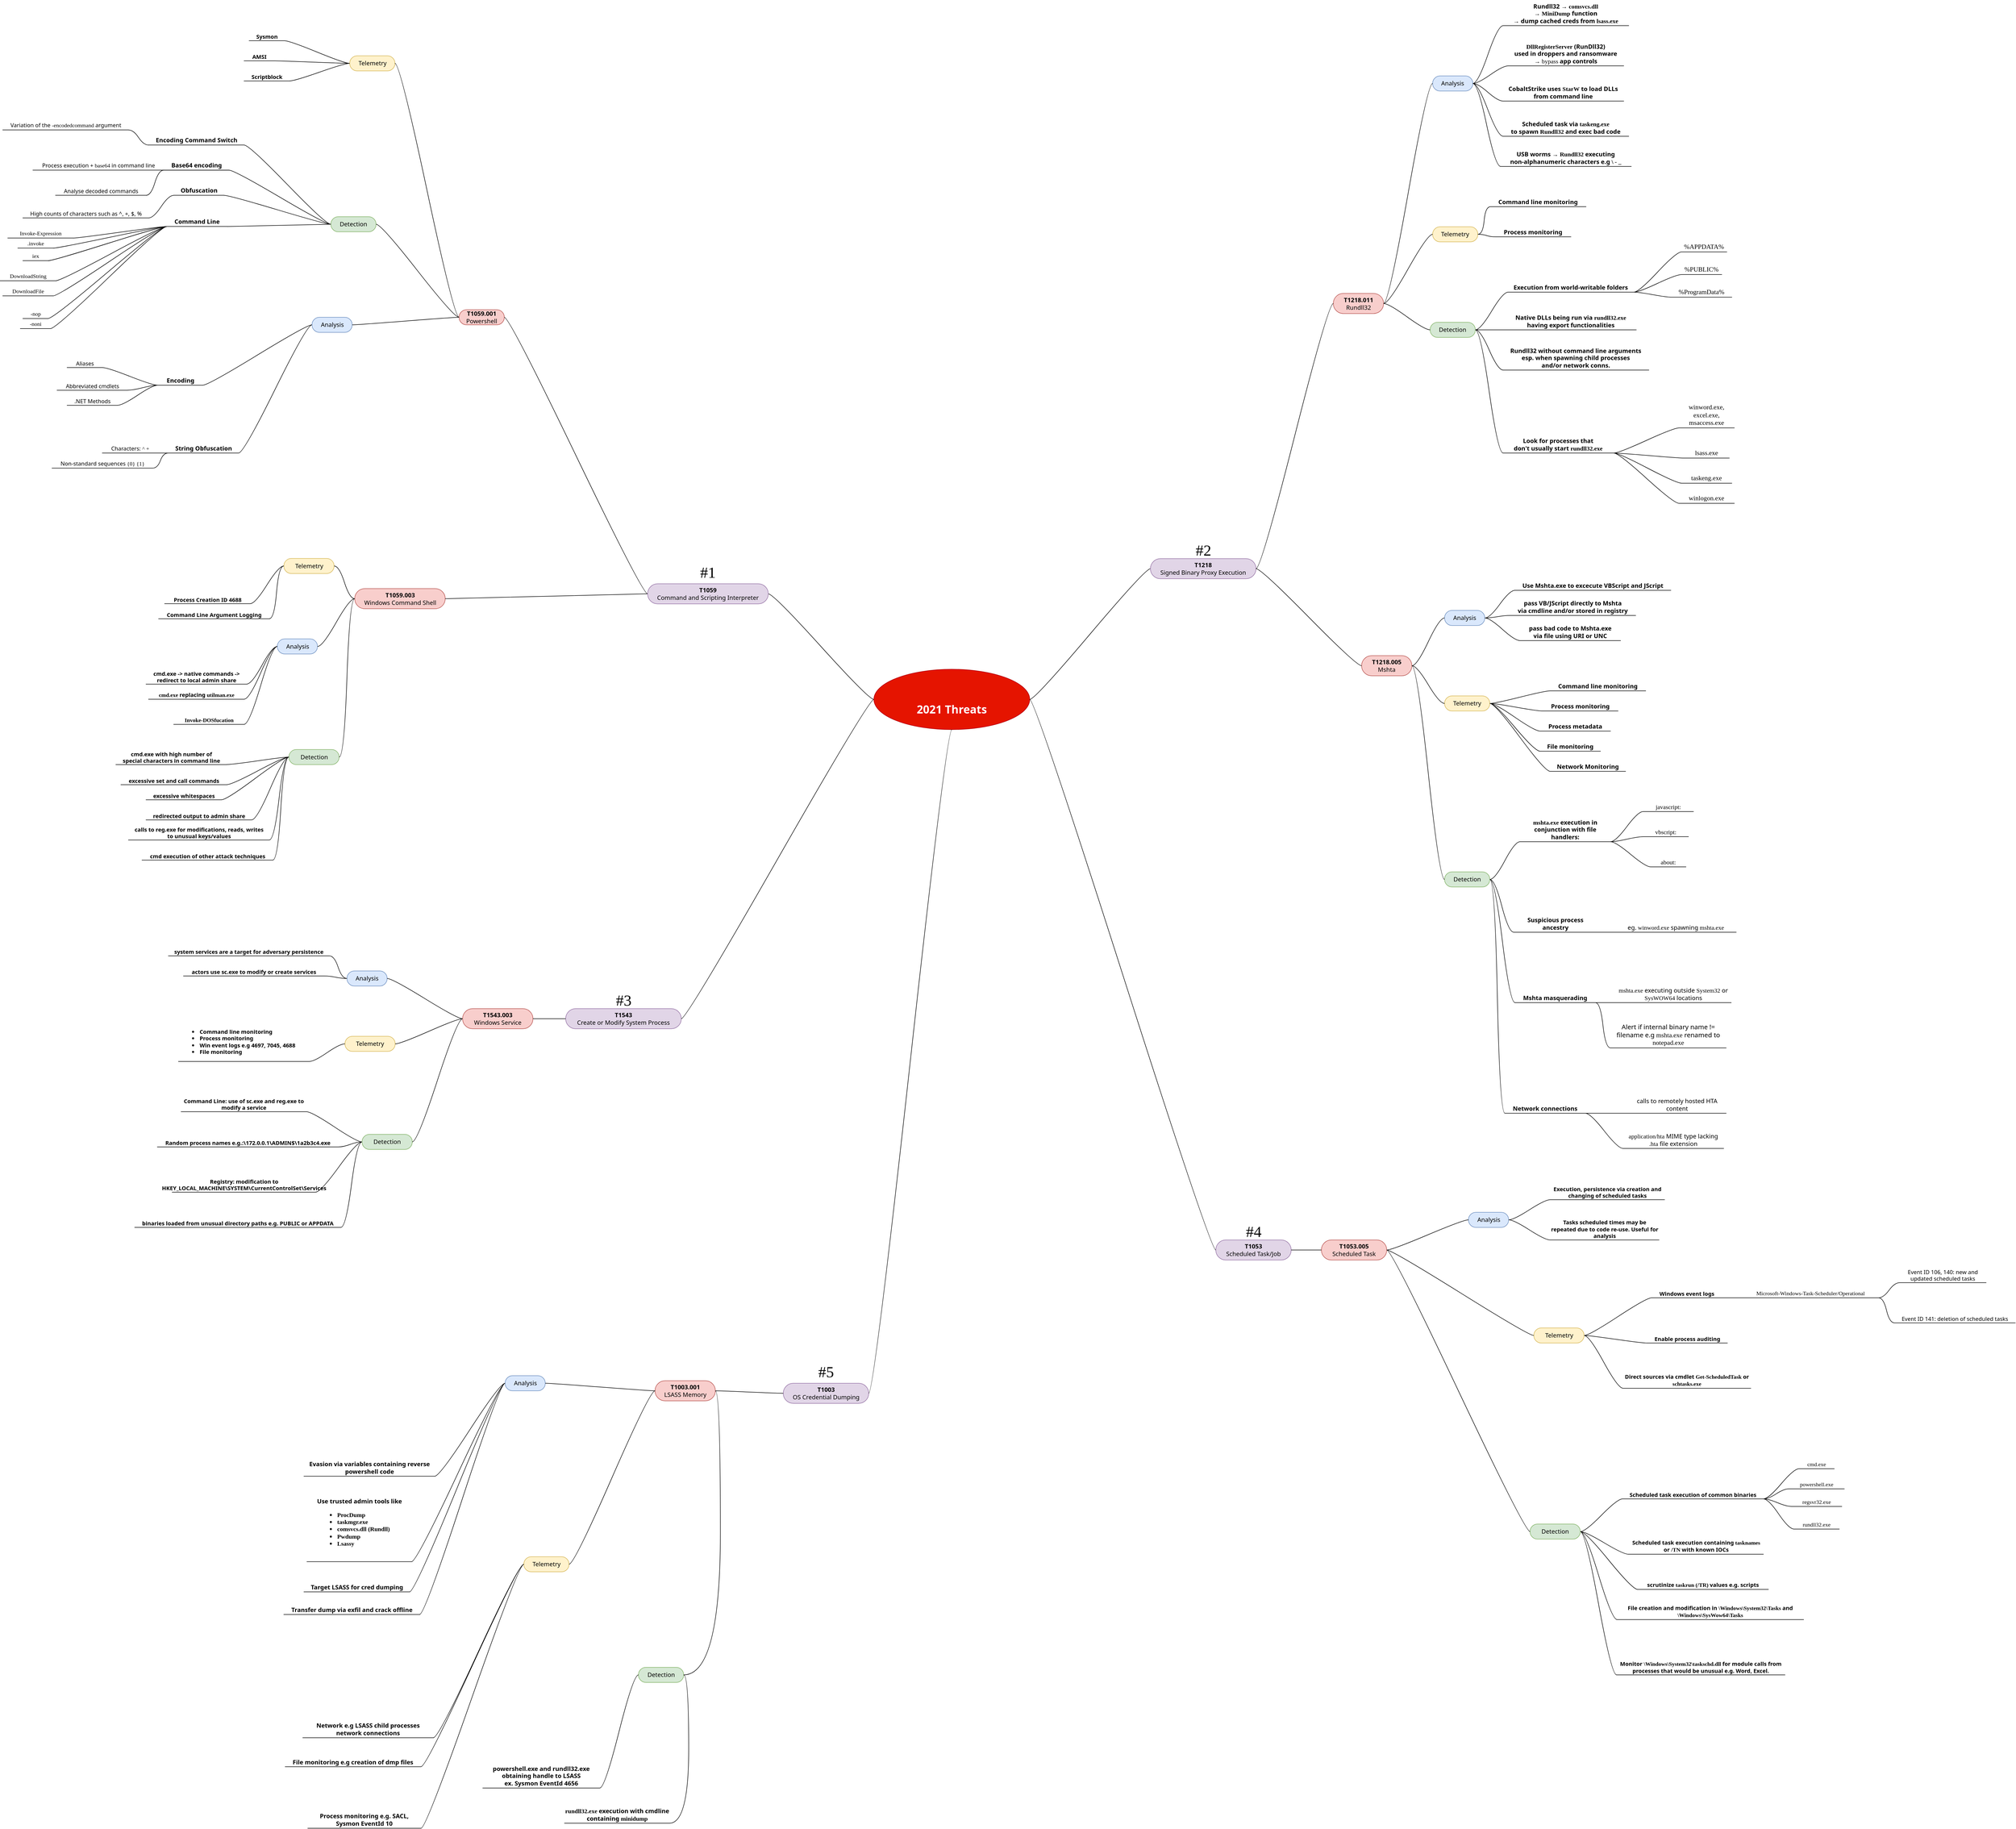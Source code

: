 <mxfile version="14.6.6" type="device"><diagram id="nIwQ69Zhw5Ri_XgkKHPJ" name="Page-1"><mxGraphModel dx="4640" dy="5100" grid="1" gridSize="10" guides="1" tooltips="1" connect="1" arrows="1" fold="1" page="0" pageScale="1" pageWidth="1169" pageHeight="827" math="0" shadow="0"><root><mxCell id="0"/><mxCell id="1" parent="0"/><mxCell id="aGrptOigTf8Nw2JeoMYI-4" value="" style="edgeStyle=entityRelationEdgeStyle;startArrow=none;endArrow=none;segment=10;curved=1;fontFamily=Noto Sans;fontSource=https%3A%2F%2Ffonts.googleapis.com%2Fcss%3Ffamily%3DNoto%2BSans;" parent="1" source="aGrptOigTf8Nw2JeoMYI-6" target="aGrptOigTf8Nw2JeoMYI-9" edge="1"><mxGeometry relative="1" as="geometry"/></mxCell><mxCell id="aGrptOigTf8Nw2JeoMYI-71" value="&lt;b&gt;T1059.001&lt;/b&gt;&lt;br&gt;Powershell" style="whiteSpace=wrap;html=1;rounded=1;arcSize=50;align=center;verticalAlign=middle;strokeWidth=1;autosize=1;spacing=4;treeFolding=1;treeMoving=1;newEdgeStyle={&quot;edgeStyle&quot;:&quot;entityRelationEdgeStyle&quot;,&quot;startArrow&quot;:&quot;none&quot;,&quot;endArrow&quot;:&quot;none&quot;,&quot;segment&quot;:10,&quot;curved&quot;:1};fontFamily=Noto Sans;fontSize=12;recursiveResize=0;fontSource=https%3A%2F%2Ffonts.googleapis.com%2Fcss%3Ffamily%3DNoto%2BSans;fillColor=#f8cecc;strokeColor=#b85450;" parent="1" vertex="1"><mxGeometry x="-455" y="-435" width="90" height="30" as="geometry"/></mxCell><mxCell id="aGrptOigTf8Nw2JeoMYI-72" value="" style="edgeStyle=entityRelationEdgeStyle;startArrow=none;endArrow=none;segment=10;curved=1;fontFamily=Noto Sans;fontSource=https%3A%2F%2Ffonts.googleapis.com%2Fcss%3Ffamily%3DNoto%2BSans;" parent="1" source="aGrptOigTf8Nw2JeoMYI-9" target="aGrptOigTf8Nw2JeoMYI-71" edge="1"><mxGeometry relative="1" as="geometry"><mxPoint x="-120" y="275" as="sourcePoint"/></mxGeometry></mxCell><mxCell id="aGrptOigTf8Nw2JeoMYI-119" value="&lt;div&gt;Detection&lt;/div&gt;" style="whiteSpace=wrap;html=1;rounded=1;arcSize=50;align=center;verticalAlign=middle;strokeWidth=1;autosize=1;spacing=4;treeFolding=1;treeMoving=1;newEdgeStyle={&quot;edgeStyle&quot;:&quot;entityRelationEdgeStyle&quot;,&quot;startArrow&quot;:&quot;none&quot;,&quot;endArrow&quot;:&quot;none&quot;,&quot;segment&quot;:10,&quot;curved&quot;:1};fontFamily=Noto Sans;fontSource=https%3A%2F%2Ffonts.googleapis.com%2Fcss%3Ffamily%3DNoto%2BSans;fillColor=#d5e8d4;strokeColor=#82b366;" parent="1" vertex="1"><mxGeometry x="-710" y="-620" width="90" height="30" as="geometry"/></mxCell><mxCell id="aGrptOigTf8Nw2JeoMYI-120" value="" style="edgeStyle=entityRelationEdgeStyle;startArrow=none;endArrow=none;segment=10;curved=1;fontFamily=Noto Sans;fontSource=https%3A%2F%2Ffonts.googleapis.com%2Fcss%3Ffamily%3DNoto%2BSans;" parent="1" source="aGrptOigTf8Nw2JeoMYI-71" target="aGrptOigTf8Nw2JeoMYI-119" edge="1"><mxGeometry relative="1" as="geometry"><mxPoint x="-374" y="-399" as="sourcePoint"/></mxGeometry></mxCell><mxCell id="aGrptOigTf8Nw2JeoMYI-121" value="Encoding Command Switch" style="whiteSpace=wrap;html=1;shape=partialRectangle;top=0;left=0;bottom=1;right=0;points=[[0,1],[1,1]];fillColor=none;align=center;verticalAlign=bottom;routingCenterY=0.5;snapToPoint=1;recursiveResize=0;autosize=1;treeFolding=1;treeMoving=1;newEdgeStyle={&quot;edgeStyle&quot;:&quot;entityRelationEdgeStyle&quot;,&quot;startArrow&quot;:&quot;none&quot;,&quot;endArrow&quot;:&quot;none&quot;,&quot;segment&quot;:10,&quot;curved&quot;:1};fontFamily=Noto Sans;fontSource=https%3A%2F%2Ffonts.googleapis.com%2Fcss%3Ffamily%3DNoto%2BSans;fontStyle=1" parent="1" vertex="1"><mxGeometry x="-1072.5" y="-782.6" width="190" height="20" as="geometry"/></mxCell><mxCell id="aGrptOigTf8Nw2JeoMYI-122" value="" style="edgeStyle=entityRelationEdgeStyle;startArrow=none;endArrow=none;segment=10;curved=1;fontFamily=Noto Sans;fontSource=https%3A%2F%2Ffonts.googleapis.com%2Fcss%3Ffamily%3DNoto%2BSans;" parent="1" source="aGrptOigTf8Nw2JeoMYI-119" target="aGrptOigTf8Nw2JeoMYI-121" edge="1"><mxGeometry relative="1" as="geometry"><mxPoint x="-664" y="-477" as="sourcePoint"/></mxGeometry></mxCell><mxCell id="aGrptOigTf8Nw2JeoMYI-123" value="Base64 encoding" style="whiteSpace=wrap;html=1;shape=partialRectangle;top=0;left=0;bottom=1;right=0;points=[[0,1],[1,1]];fillColor=none;align=center;verticalAlign=bottom;routingCenterY=0.5;snapToPoint=1;recursiveResize=0;autosize=1;treeFolding=1;treeMoving=1;newEdgeStyle={&quot;edgeStyle&quot;:&quot;entityRelationEdgeStyle&quot;,&quot;startArrow&quot;:&quot;none&quot;,&quot;endArrow&quot;:&quot;none&quot;,&quot;segment&quot;:10,&quot;curved&quot;:1};fontFamily=Noto Sans;fontSource=https%3A%2F%2Ffonts.googleapis.com%2Fcss%3Ffamily%3DNoto%2BSans;fontStyle=1" parent="1" vertex="1"><mxGeometry x="-1042.5" y="-732.6" width="130" height="20" as="geometry"/></mxCell><mxCell id="aGrptOigTf8Nw2JeoMYI-124" value="" style="edgeStyle=entityRelationEdgeStyle;startArrow=none;endArrow=none;segment=10;curved=1;fontFamily=Noto Sans;fontSource=https%3A%2F%2Ffonts.googleapis.com%2Fcss%3Ffamily%3DNoto%2BSans;" parent="1" source="aGrptOigTf8Nw2JeoMYI-119" target="aGrptOigTf8Nw2JeoMYI-123" edge="1"><mxGeometry relative="1" as="geometry"><mxPoint x="-475" y="-620" as="sourcePoint"/></mxGeometry></mxCell><mxCell id="aGrptOigTf8Nw2JeoMYI-130" value="Encoding" style="whiteSpace=wrap;html=1;shape=partialRectangle;top=0;left=0;bottom=1;right=0;points=[[0,1],[1,1]];fillColor=none;align=center;verticalAlign=bottom;routingCenterY=0.5;snapToPoint=1;recursiveResize=0;autosize=1;treeFolding=1;treeMoving=1;newEdgeStyle={&quot;edgeStyle&quot;:&quot;entityRelationEdgeStyle&quot;,&quot;startArrow&quot;:&quot;none&quot;,&quot;endArrow&quot;:&quot;none&quot;,&quot;segment&quot;:10,&quot;curved&quot;:1};fontFamily=Noto Sans;fontSource=https%3A%2F%2Ffonts.googleapis.com%2Fcss%3Ffamily%3DNoto%2BSans;fontStyle=1" parent="1" vertex="1"><mxGeometry x="-1054.5" y="-304.83" width="90" height="20" as="geometry"/></mxCell><mxCell id="aGrptOigTf8Nw2JeoMYI-131" value="" style="edgeStyle=entityRelationEdgeStyle;startArrow=none;endArrow=none;segment=10;curved=1;fontFamily=Noto Sans;fontSource=https%3A%2F%2Ffonts.googleapis.com%2Fcss%3Ffamily%3DNoto%2BSans;" parent="1" source="aGrptOigTf8Nw2JeoMYI-145" target="aGrptOigTf8Nw2JeoMYI-130" edge="1"><mxGeometry relative="1" as="geometry"><mxPoint x="-573.5" y="-702" as="sourcePoint"/></mxGeometry></mxCell><mxCell id="aGrptOigTf8Nw2JeoMYI-132" value="Telemetry" style="whiteSpace=wrap;html=1;rounded=1;arcSize=50;align=center;verticalAlign=middle;strokeWidth=1;autosize=1;spacing=4;treeFolding=1;treeMoving=1;newEdgeStyle={&quot;edgeStyle&quot;:&quot;entityRelationEdgeStyle&quot;,&quot;startArrow&quot;:&quot;none&quot;,&quot;endArrow&quot;:&quot;none&quot;,&quot;segment&quot;:10,&quot;curved&quot;:1};fontFamily=Noto Sans;fontSource=https%3A%2F%2Ffonts.googleapis.com%2Fcss%3Ffamily%3DNoto%2BSans;fillColor=#fff2cc;strokeColor=#d6b656;" parent="1" vertex="1"><mxGeometry x="-672.5" y="-940" width="90" height="30" as="geometry"/></mxCell><mxCell id="aGrptOigTf8Nw2JeoMYI-133" value="" style="edgeStyle=entityRelationEdgeStyle;startArrow=none;endArrow=none;segment=10;curved=1;fontFamily=Noto Sans;fontSource=https%3A%2F%2Ffonts.googleapis.com%2Fcss%3Ffamily%3DNoto%2BSans;" parent="1" source="aGrptOigTf8Nw2JeoMYI-71" target="aGrptOigTf8Nw2JeoMYI-132" edge="1"><mxGeometry relative="1" as="geometry"><mxPoint x="-383" y="-609" as="sourcePoint"/></mxGeometry></mxCell><mxCell id="aGrptOigTf8Nw2JeoMYI-134" value="AMSI" style="whiteSpace=wrap;html=1;shape=partialRectangle;top=0;left=0;bottom=1;right=0;points=[[0,1],[1,1]];fillColor=none;align=center;verticalAlign=bottom;routingCenterY=0.5;snapToPoint=1;recursiveResize=0;autosize=1;treeFolding=1;treeMoving=1;newEdgeStyle={&quot;edgeStyle&quot;:&quot;entityRelationEdgeStyle&quot;,&quot;startArrow&quot;:&quot;none&quot;,&quot;endArrow&quot;:&quot;none&quot;,&quot;segment&quot;:10,&quot;curved&quot;:1};fontFamily=Noto Sans;fontSource=https%3A%2F%2Ffonts.googleapis.com%2Fcss%3Ffamily%3DNoto%2BSans;fontSize=11;fontStyle=1" parent="1" vertex="1"><mxGeometry x="-882.5" y="-950" width="60" height="20" as="geometry"/></mxCell><mxCell id="aGrptOigTf8Nw2JeoMYI-135" value="" style="edgeStyle=entityRelationEdgeStyle;startArrow=none;endArrow=none;segment=10;curved=1;fontFamily=Noto Sans;fontSource=https%3A%2F%2Ffonts.googleapis.com%2Fcss%3Ffamily%3DNoto%2BSans;" parent="1" source="aGrptOigTf8Nw2JeoMYI-132" target="aGrptOigTf8Nw2JeoMYI-134" edge="1"><mxGeometry relative="1" as="geometry"><mxPoint x="-670.5" y="-687" as="sourcePoint"/></mxGeometry></mxCell><mxCell id="aGrptOigTf8Nw2JeoMYI-141" value="Scriptblock" style="whiteSpace=wrap;html=1;shape=partialRectangle;top=0;left=0;bottom=1;right=0;points=[[0,1],[1,1]];fillColor=none;align=center;verticalAlign=bottom;routingCenterY=0.5;snapToPoint=1;recursiveResize=0;autosize=1;treeFolding=1;treeMoving=1;newEdgeStyle={&quot;edgeStyle&quot;:&quot;entityRelationEdgeStyle&quot;,&quot;startArrow&quot;:&quot;none&quot;,&quot;endArrow&quot;:&quot;none&quot;,&quot;segment&quot;:10,&quot;curved&quot;:1};fontFamily=Noto Sans;fontSource=https%3A%2F%2Ffonts.googleapis.com%2Fcss%3Ffamily%3DNoto%2BSans;fontSize=11;fontStyle=1" parent="1" vertex="1"><mxGeometry x="-882.5" y="-910" width="90" height="20" as="geometry"/></mxCell><mxCell id="aGrptOigTf8Nw2JeoMYI-142" value="" style="edgeStyle=entityRelationEdgeStyle;startArrow=none;endArrow=none;segment=10;curved=1;fontFamily=Noto Sans;fontSource=https%3A%2F%2Ffonts.googleapis.com%2Fcss%3Ffamily%3DNoto%2BSans;" parent="1" source="aGrptOigTf8Nw2JeoMYI-132" target="aGrptOigTf8Nw2JeoMYI-141" edge="1"><mxGeometry relative="1" as="geometry"><mxPoint x="-470.5" y="-690" as="sourcePoint"/></mxGeometry></mxCell><mxCell id="aGrptOigTf8Nw2JeoMYI-143" value="Sysmon" style="whiteSpace=wrap;html=1;shape=partialRectangle;top=0;left=0;bottom=1;right=0;points=[[0,1],[1,1]];fillColor=none;align=center;verticalAlign=bottom;routingCenterY=0.5;snapToPoint=1;recursiveResize=0;autosize=1;treeFolding=1;treeMoving=1;newEdgeStyle={&quot;edgeStyle&quot;:&quot;entityRelationEdgeStyle&quot;,&quot;startArrow&quot;:&quot;none&quot;,&quot;endArrow&quot;:&quot;none&quot;,&quot;segment&quot;:10,&quot;curved&quot;:1};fontFamily=Noto Sans;fontSource=https%3A%2F%2Ffonts.googleapis.com%2Fcss%3Ffamily%3DNoto%2BSans;fontSize=11;fontStyle=1" parent="1" vertex="1"><mxGeometry x="-872.5" y="-990" width="70" height="20" as="geometry"/></mxCell><mxCell id="aGrptOigTf8Nw2JeoMYI-144" value="" style="edgeStyle=entityRelationEdgeStyle;startArrow=none;endArrow=none;segment=10;curved=1;fontFamily=Noto Sans;fontSource=https%3A%2F%2Ffonts.googleapis.com%2Fcss%3Ffamily%3DNoto%2BSans;" parent="1" source="aGrptOigTf8Nw2JeoMYI-132" target="aGrptOigTf8Nw2JeoMYI-143" edge="1"><mxGeometry relative="1" as="geometry"><mxPoint x="-470.5" y="-770" as="sourcePoint"/></mxGeometry></mxCell><mxCell id="aGrptOigTf8Nw2JeoMYI-145" value="Analysis" style="whiteSpace=wrap;html=1;rounded=1;arcSize=50;align=center;verticalAlign=middle;strokeWidth=1;autosize=1;spacing=4;treeFolding=1;treeMoving=1;newEdgeStyle={&quot;edgeStyle&quot;:&quot;entityRelationEdgeStyle&quot;,&quot;startArrow&quot;:&quot;none&quot;,&quot;endArrow&quot;:&quot;none&quot;,&quot;segment&quot;:10,&quot;curved&quot;:1};fontFamily=Noto Sans;fontSource=https%3A%2F%2Ffonts.googleapis.com%2Fcss%3Ffamily%3DNoto%2BSans;fillColor=#dae8fc;strokeColor=#6c8ebf;" parent="1" vertex="1"><mxGeometry x="-747.5" y="-420" width="80" height="30" as="geometry"/></mxCell><mxCell id="aGrptOigTf8Nw2JeoMYI-146" value="" style="edgeStyle=entityRelationEdgeStyle;startArrow=none;endArrow=none;segment=10;curved=1;fontFamily=Noto Sans;fontSource=https%3A%2F%2Ffonts.googleapis.com%2Fcss%3Ffamily%3DNoto%2BSans;" parent="1" source="aGrptOigTf8Nw2JeoMYI-71" target="aGrptOigTf8Nw2JeoMYI-145" edge="1"><mxGeometry relative="1" as="geometry"><mxPoint x="-522" y="-323" as="sourcePoint"/></mxGeometry></mxCell><mxCell id="aGrptOigTf8Nw2JeoMYI-151" value="Aliases" style="whiteSpace=wrap;html=1;shape=partialRectangle;top=0;left=0;bottom=1;right=0;points=[[0,1],[1,1]];fillColor=none;align=center;verticalAlign=bottom;routingCenterY=0.5;snapToPoint=1;recursiveResize=0;autosize=1;treeFolding=1;treeMoving=1;newEdgeStyle={&quot;edgeStyle&quot;:&quot;entityRelationEdgeStyle&quot;,&quot;startArrow&quot;:&quot;none&quot;,&quot;endArrow&quot;:&quot;none&quot;,&quot;segment&quot;:10,&quot;curved&quot;:1};fontFamily=Noto Sans;fontSource=https%3A%2F%2Ffonts.googleapis.com%2Fcss%3Ffamily%3DNoto%2BSans;fontSize=11;" parent="1" vertex="1"><mxGeometry x="-1234.5" y="-340" width="70" height="20" as="geometry"/></mxCell><mxCell id="aGrptOigTf8Nw2JeoMYI-152" value="" style="edgeStyle=entityRelationEdgeStyle;startArrow=none;endArrow=none;segment=10;curved=1;fontFamily=Noto Sans;fontSource=https%3A%2F%2Ffonts.googleapis.com%2Fcss%3Ffamily%3DNoto%2BSans;" parent="1" source="aGrptOigTf8Nw2JeoMYI-130" target="aGrptOigTf8Nw2JeoMYI-151" edge="1"><mxGeometry relative="1" as="geometry"><mxPoint x="-1269.5" y="-284.83" as="sourcePoint"/><mxPoint x="-1154.833" y="-305.163" as="targetPoint"/></mxGeometry></mxCell><mxCell id="aGrptOigTf8Nw2JeoMYI-153" value="Abbreviated cmdlets" style="whiteSpace=wrap;html=1;shape=partialRectangle;top=0;left=0;bottom=1;right=0;points=[[0,1],[1,1]];fillColor=none;align=center;verticalAlign=bottom;routingCenterY=0.5;snapToPoint=1;recursiveResize=0;autosize=1;treeFolding=1;treeMoving=1;newEdgeStyle={&quot;edgeStyle&quot;:&quot;entityRelationEdgeStyle&quot;,&quot;startArrow&quot;:&quot;none&quot;,&quot;endArrow&quot;:&quot;none&quot;,&quot;segment&quot;:10,&quot;curved&quot;:1};fontFamily=Noto Sans;fontSource=https%3A%2F%2Ffonts.googleapis.com%2Fcss%3Ffamily%3DNoto%2BSans;fontSize=11;" parent="1" vertex="1"><mxGeometry x="-1254.5" y="-294.83" width="140" height="20" as="geometry"/></mxCell><mxCell id="aGrptOigTf8Nw2JeoMYI-154" value="" style="edgeStyle=entityRelationEdgeStyle;startArrow=none;endArrow=none;segment=10;curved=1;fontFamily=Noto Sans;fontSource=https%3A%2F%2Ffonts.googleapis.com%2Fcss%3Ffamily%3DNoto%2BSans;" parent="1" source="aGrptOigTf8Nw2JeoMYI-130" target="aGrptOigTf8Nw2JeoMYI-153" edge="1"><mxGeometry relative="1" as="geometry"><mxPoint x="-1064.19" y="-274.623" as="sourcePoint"/></mxGeometry></mxCell><mxCell id="aGrptOigTf8Nw2JeoMYI-155" value=".NET Methods" style="whiteSpace=wrap;html=1;shape=partialRectangle;top=0;left=0;bottom=1;right=0;points=[[0,1],[1,1]];fillColor=none;align=center;verticalAlign=bottom;routingCenterY=0.5;snapToPoint=1;recursiveResize=0;autosize=1;treeFolding=1;treeMoving=1;newEdgeStyle={&quot;edgeStyle&quot;:&quot;entityRelationEdgeStyle&quot;,&quot;startArrow&quot;:&quot;none&quot;,&quot;endArrow&quot;:&quot;none&quot;,&quot;segment&quot;:10,&quot;curved&quot;:1};fontFamily=Noto Sans;fontSource=https%3A%2F%2Ffonts.googleapis.com%2Fcss%3Ffamily%3DNoto%2BSans;fontSize=11;" parent="1" vertex="1"><mxGeometry x="-1234.5" y="-264.83" width="100" height="20" as="geometry"/></mxCell><mxCell id="aGrptOigTf8Nw2JeoMYI-156" value="" style="edgeStyle=entityRelationEdgeStyle;startArrow=none;endArrow=none;segment=10;curved=1;fontFamily=Noto Sans;fontSource=https%3A%2F%2Ffonts.googleapis.com%2Fcss%3Ffamily%3DNoto%2BSans;" parent="1" source="aGrptOigTf8Nw2JeoMYI-130" target="aGrptOigTf8Nw2JeoMYI-155" edge="1"><mxGeometry relative="1" as="geometry"><mxPoint x="-1064.19" y="-244.623" as="sourcePoint"/></mxGeometry></mxCell><mxCell id="aGrptOigTf8Nw2JeoMYI-157" value="String Obfuscation" style="whiteSpace=wrap;html=1;shape=partialRectangle;top=0;left=0;bottom=1;right=0;points=[[0,1],[1,1]];fillColor=none;align=center;verticalAlign=bottom;routingCenterY=0.5;snapToPoint=1;recursiveResize=0;autosize=1;treeFolding=1;treeMoving=1;newEdgeStyle={&quot;edgeStyle&quot;:&quot;entityRelationEdgeStyle&quot;,&quot;startArrow&quot;:&quot;none&quot;,&quot;endArrow&quot;:&quot;none&quot;,&quot;segment&quot;:10,&quot;curved&quot;:1};fontFamily=Noto Sans;fontSource=https%3A%2F%2Ffonts.googleapis.com%2Fcss%3Ffamily%3DNoto%2BSans;fontStyle=1" parent="1" vertex="1"><mxGeometry x="-1033.5" y="-170" width="140" height="20" as="geometry"/></mxCell><mxCell id="aGrptOigTf8Nw2JeoMYI-158" value="" style="edgeStyle=entityRelationEdgeStyle;startArrow=none;endArrow=none;segment=10;curved=1;fontFamily=Noto Sans;fontSource=https%3A%2F%2Ffonts.googleapis.com%2Fcss%3Ffamily%3DNoto%2BSans;" parent="1" source="aGrptOigTf8Nw2JeoMYI-145" target="aGrptOigTf8Nw2JeoMYI-157" edge="1"><mxGeometry relative="1" as="geometry"><mxPoint x="-624.5" y="-360" as="sourcePoint"/></mxGeometry></mxCell><mxCell id="aGrptOigTf8Nw2JeoMYI-160" value="Characters: &lt;font data-font-src=&quot;https://fonts.googleapis.com/css?family=Inconsolata&quot; style=&quot;font-size: 11px;&quot; face=&quot;Inconsolata&quot;&gt;^ +&lt;/font&gt;" style="whiteSpace=wrap;html=1;shape=partialRectangle;top=0;left=0;bottom=1;right=0;points=[[0,1],[1,1]];fillColor=none;align=center;verticalAlign=bottom;routingCenterY=0.5;snapToPoint=1;recursiveResize=0;autosize=1;treeFolding=1;treeMoving=1;newEdgeStyle={&quot;edgeStyle&quot;:&quot;entityRelationEdgeStyle&quot;,&quot;startArrow&quot;:&quot;none&quot;,&quot;endArrow&quot;:&quot;none&quot;,&quot;segment&quot;:10,&quot;curved&quot;:1};fontFamily=Noto Sans;fontSource=https%3A%2F%2Ffonts.googleapis.com%2Fcss%3Ffamily%3DNoto%2BSans;fontSize=11;" parent="1" vertex="1"><mxGeometry x="-1164.5" y="-170" width="110" height="20" as="geometry"/></mxCell><mxCell id="aGrptOigTf8Nw2JeoMYI-161" value="" style="edgeStyle=entityRelationEdgeStyle;startArrow=none;endArrow=none;segment=10;curved=1;fontFamily=Noto Sans;fontSource=https%3A%2F%2Ffonts.googleapis.com%2Fcss%3Ffamily%3DNoto%2BSans;" parent="1" source="aGrptOigTf8Nw2JeoMYI-157" target="aGrptOigTf8Nw2JeoMYI-160" edge="1"><mxGeometry relative="1" as="geometry"><mxPoint x="-969.19" y="-99.793" as="sourcePoint"/></mxGeometry></mxCell><mxCell id="aGrptOigTf8Nw2JeoMYI-162" value="Non-standard sequences &lt;font data-font-src=&quot;https://fonts.googleapis.com/css?family=Inconsolata&quot; style=&quot;font-size: 11px;&quot; face=&quot;Inconsolata&quot;&gt;{0} {1}&lt;/font&gt;" style="whiteSpace=wrap;html=1;shape=partialRectangle;top=0;left=0;bottom=1;right=0;points=[[0,1],[1,1]];fillColor=none;align=center;verticalAlign=bottom;routingCenterY=0.5;snapToPoint=1;recursiveResize=0;autosize=1;treeFolding=1;treeMoving=1;newEdgeStyle={&quot;edgeStyle&quot;:&quot;entityRelationEdgeStyle&quot;,&quot;startArrow&quot;:&quot;none&quot;,&quot;endArrow&quot;:&quot;none&quot;,&quot;segment&quot;:10,&quot;curved&quot;:1};fontFamily=Noto Sans;fontSource=https%3A%2F%2Ffonts.googleapis.com%2Fcss%3Ffamily%3DNoto%2BSans;fontSize=11;" parent="1" vertex="1"><mxGeometry x="-1264.5" y="-140" width="200" height="20" as="geometry"/></mxCell><mxCell id="aGrptOigTf8Nw2JeoMYI-163" value="" style="edgeStyle=entityRelationEdgeStyle;startArrow=none;endArrow=none;segment=10;curved=1;fontFamily=Noto Sans;fontSource=https%3A%2F%2Ffonts.googleapis.com%2Fcss%3Ffamily%3DNoto%2BSans;" parent="1" source="aGrptOigTf8Nw2JeoMYI-157" target="aGrptOigTf8Nw2JeoMYI-162" edge="1"><mxGeometry relative="1" as="geometry"><mxPoint x="-1016.418" y="-119.793" as="sourcePoint"/></mxGeometry></mxCell><mxCell id="aGrptOigTf8Nw2JeoMYI-184" value="Variation of the &lt;font data-font-src=&quot;https://fonts.googleapis.com/css?family=Inconsolata&quot; style=&quot;font-size: 11px;&quot; face=&quot;Inconsolata&quot;&gt;-encodedcommand&lt;/font&gt; argument" style="whiteSpace=wrap;html=1;shape=partialRectangle;top=0;left=0;bottom=1;right=0;points=[[0,1],[1,1]];fillColor=none;align=center;verticalAlign=bottom;routingCenterY=0.5;snapToPoint=1;recursiveResize=0;autosize=1;treeFolding=1;treeMoving=1;newEdgeStyle={&quot;edgeStyle&quot;:&quot;entityRelationEdgeStyle&quot;,&quot;startArrow&quot;:&quot;none&quot;,&quot;endArrow&quot;:&quot;none&quot;,&quot;segment&quot;:10,&quot;curved&quot;:1};fontFamily=Noto Sans;fontSource=https%3A%2F%2Ffonts.googleapis.com%2Fcss%3Ffamily%3DNoto%2BSans;fontSize=11;" parent="1" vertex="1"><mxGeometry x="-1362.5" y="-812.6" width="250" height="20" as="geometry"/></mxCell><mxCell id="aGrptOigTf8Nw2JeoMYI-185" value="" style="edgeStyle=entityRelationEdgeStyle;startArrow=none;endArrow=none;segment=10;curved=1;fontFamily=Noto Sans;fontSource=https%3A%2F%2Ffonts.googleapis.com%2Fcss%3Ffamily%3DNoto%2BSans;" parent="1" source="aGrptOigTf8Nw2JeoMYI-121" target="aGrptOigTf8Nw2JeoMYI-184" edge="1"><mxGeometry relative="1" as="geometry"><mxPoint x="-1267.5" y="-742.6" as="sourcePoint"/></mxGeometry></mxCell><mxCell id="aGrptOigTf8Nw2JeoMYI-186" value="Process execution + &lt;font data-font-src=&quot;https://fonts.googleapis.com/css?family=Inconsolata&quot; style=&quot;font-size: 11px;&quot; face=&quot;Inconsolata&quot;&gt;base64&lt;/font&gt; in command line " style="whiteSpace=wrap;html=1;shape=partialRectangle;top=0;left=0;bottom=1;right=0;points=[[0,1],[1,1]];fillColor=none;align=center;verticalAlign=bottom;routingCenterY=0.5;snapToPoint=1;recursiveResize=0;autosize=1;treeFolding=1;treeMoving=1;newEdgeStyle={&quot;edgeStyle&quot;:&quot;entityRelationEdgeStyle&quot;,&quot;startArrow&quot;:&quot;none&quot;,&quot;endArrow&quot;:&quot;none&quot;,&quot;segment&quot;:10,&quot;curved&quot;:1};fontFamily=Noto Sans;fontSource=https%3A%2F%2Ffonts.googleapis.com%2Fcss%3Ffamily%3DNoto%2BSans;fontSize=11;" parent="1" vertex="1"><mxGeometry x="-1302.5" y="-732.6" width="260" height="20" as="geometry"/></mxCell><mxCell id="aGrptOigTf8Nw2JeoMYI-187" value="" style="edgeStyle=entityRelationEdgeStyle;startArrow=none;endArrow=none;segment=10;curved=1;fontFamily=Noto Sans;fontSource=https%3A%2F%2Ffonts.googleapis.com%2Fcss%3Ffamily%3DNoto%2BSans;fontStyle=1" parent="1" source="aGrptOigTf8Nw2JeoMYI-123" target="aGrptOigTf8Nw2JeoMYI-186" edge="1"><mxGeometry relative="1" as="geometry"><mxPoint x="-1057.917" y="-732.393" as="sourcePoint"/></mxGeometry></mxCell><mxCell id="aGrptOigTf8Nw2JeoMYI-188" value="Analyse decoded commands" style="whiteSpace=wrap;html=1;shape=partialRectangle;top=0;left=0;bottom=1;right=0;points=[[0,1],[1,1]];fillColor=none;align=center;verticalAlign=bottom;routingCenterY=0.5;snapToPoint=1;recursiveResize=0;autosize=1;treeFolding=1;treeMoving=1;newEdgeStyle={&quot;edgeStyle&quot;:&quot;entityRelationEdgeStyle&quot;,&quot;startArrow&quot;:&quot;none&quot;,&quot;endArrow&quot;:&quot;none&quot;,&quot;segment&quot;:10,&quot;curved&quot;:1};fontFamily=Noto Sans;fontSource=https%3A%2F%2Ffonts.googleapis.com%2Fcss%3Ffamily%3DNoto%2BSans;fontSize=11;" parent="1" vertex="1"><mxGeometry x="-1257.5" y="-682.6" width="180" height="20" as="geometry"/></mxCell><mxCell id="aGrptOigTf8Nw2JeoMYI-189" value="" style="edgeStyle=entityRelationEdgeStyle;startArrow=none;endArrow=none;segment=10;curved=1;fontFamily=Noto Sans;fontSource=https%3A%2F%2Ffonts.googleapis.com%2Fcss%3Ffamily%3DNoto%2BSans;fontStyle=1" parent="1" source="aGrptOigTf8Nw2JeoMYI-123" target="aGrptOigTf8Nw2JeoMYI-188" edge="1"><mxGeometry relative="1" as="geometry"><mxPoint x="-1247.5" y="-642.6" as="sourcePoint"/></mxGeometry></mxCell><mxCell id="aGrptOigTf8Nw2JeoMYI-191" value="Obfuscation" style="whiteSpace=wrap;html=1;shape=partialRectangle;top=0;left=0;bottom=1;right=0;points=[[0,1],[1,1]];fillColor=none;align=center;verticalAlign=bottom;routingCenterY=0.5;snapToPoint=1;recursiveResize=0;autosize=1;treeFolding=1;treeMoving=1;newEdgeStyle={&quot;edgeStyle&quot;:&quot;entityRelationEdgeStyle&quot;,&quot;startArrow&quot;:&quot;none&quot;,&quot;endArrow&quot;:&quot;none&quot;,&quot;segment&quot;:10,&quot;curved&quot;:1};fontFamily=Noto Sans;fontSource=https%3A%2F%2Ffonts.googleapis.com%2Fcss%3Ffamily%3DNoto%2BSans;fontStyle=1" parent="1" vertex="1"><mxGeometry x="-1022.5" y="-682.6" width="100" height="20" as="geometry"/></mxCell><mxCell id="aGrptOigTf8Nw2JeoMYI-192" value="" style="edgeStyle=entityRelationEdgeStyle;startArrow=none;endArrow=none;segment=10;curved=1;" parent="1" source="aGrptOigTf8Nw2JeoMYI-119" target="aGrptOigTf8Nw2JeoMYI-191" edge="1"><mxGeometry relative="1" as="geometry"><mxPoint x="-455" y="-420" as="sourcePoint"/></mxGeometry></mxCell><mxCell id="aGrptOigTf8Nw2JeoMYI-193" value="High counts of characters such as &lt;font data-font-src=&quot;https://fonts.googleapis.com/css?family=Inconsolata&quot; style=&quot;font-size: 11px;&quot;&gt;^, +, $, %&lt;/font&gt;" style="whiteSpace=wrap;html=1;shape=partialRectangle;top=0;left=0;bottom=1;right=0;points=[[0,1],[1,1]];fillColor=none;align=center;verticalAlign=bottom;routingCenterY=0.5;snapToPoint=1;recursiveResize=0;autosize=1;treeFolding=1;treeMoving=1;newEdgeStyle={&quot;edgeStyle&quot;:&quot;entityRelationEdgeStyle&quot;,&quot;startArrow&quot;:&quot;none&quot;,&quot;endArrow&quot;:&quot;none&quot;,&quot;segment&quot;:10,&quot;curved&quot;:1};fontFamily=Noto Sans;fontSource=https%3A%2F%2Ffonts.googleapis.com%2Fcss%3Ffamily%3DNoto%2BSans;fontSize=11;" parent="1" vertex="1"><mxGeometry x="-1322.5" y="-637.6" width="250" height="20" as="geometry"/></mxCell><mxCell id="aGrptOigTf8Nw2JeoMYI-194" value="" style="edgeStyle=entityRelationEdgeStyle;startArrow=none;endArrow=none;segment=10;curved=1;fontStyle=1" parent="1" source="aGrptOigTf8Nw2JeoMYI-191" target="aGrptOigTf8Nw2JeoMYI-193" edge="1"><mxGeometry relative="1" as="geometry"><mxPoint x="-1032.362" y="-702.393" as="sourcePoint"/></mxGeometry></mxCell><mxCell id="aGrptOigTf8Nw2JeoMYI-195" value="Command Line" style="whiteSpace=wrap;html=1;shape=partialRectangle;top=0;left=0;bottom=1;right=0;points=[[0,1],[1,1]];fillColor=none;align=center;verticalAlign=bottom;routingCenterY=0.5;snapToPoint=1;recursiveResize=0;autosize=1;treeFolding=1;treeMoving=1;newEdgeStyle={&quot;edgeStyle&quot;:&quot;entityRelationEdgeStyle&quot;,&quot;startArrow&quot;:&quot;none&quot;,&quot;endArrow&quot;:&quot;none&quot;,&quot;segment&quot;:10,&quot;curved&quot;:1};fontFamily=Noto Sans;fontSource=https%3A%2F%2Ffonts.googleapis.com%2Fcss%3Ffamily%3DNoto%2BSans;fontStyle=1" parent="1" vertex="1"><mxGeometry x="-1036.5" y="-620.6" width="120" height="20" as="geometry"/></mxCell><mxCell id="aGrptOigTf8Nw2JeoMYI-196" value="" style="edgeStyle=entityRelationEdgeStyle;startArrow=none;endArrow=none;segment=10;curved=1;" parent="1" source="aGrptOigTf8Nw2JeoMYI-119" target="aGrptOigTf8Nw2JeoMYI-195" edge="1"><mxGeometry relative="1" as="geometry"><mxPoint x="-513" y="-530" as="sourcePoint"/></mxGeometry></mxCell><mxCell id="aGrptOigTf8Nw2JeoMYI-197" value="Invoke-Expression" style="whiteSpace=wrap;html=1;shape=partialRectangle;top=0;left=0;bottom=1;right=0;points=[[0,1],[1,1]];fillColor=none;align=center;verticalAlign=bottom;routingCenterY=0.5;snapToPoint=1;recursiveResize=0;autosize=1;treeFolding=1;treeMoving=1;newEdgeStyle={&quot;edgeStyle&quot;:&quot;entityRelationEdgeStyle&quot;,&quot;startArrow&quot;:&quot;none&quot;,&quot;endArrow&quot;:&quot;none&quot;,&quot;segment&quot;:10,&quot;curved&quot;:1};fontFamily=Inconsolata;fontSource=https%3A%2F%2Ffonts.googleapis.com%2Fcss%3Ffamily%3DInconsolata;fontSize=11;" parent="1" vertex="1"><mxGeometry x="-1352.5" y="-597.6" width="130" height="20" as="geometry"/></mxCell><mxCell id="aGrptOigTf8Nw2JeoMYI-199" value="&lt;div style=&quot;font-size: 11px;&quot;&gt;iex&lt;/div&gt;" style="whiteSpace=wrap;html=1;shape=partialRectangle;top=0;left=0;bottom=1;right=0;points=[[0,1],[1,1]];fillColor=none;align=center;verticalAlign=bottom;routingCenterY=0.5;snapToPoint=1;recursiveResize=0;autosize=1;treeFolding=1;treeMoving=1;newEdgeStyle={&quot;edgeStyle&quot;:&quot;entityRelationEdgeStyle&quot;,&quot;startArrow&quot;:&quot;none&quot;,&quot;endArrow&quot;:&quot;none&quot;,&quot;segment&quot;:10,&quot;curved&quot;:1};fontFamily=Inconsolata;fontSource=https%3A%2F%2Ffonts.googleapis.com%2Fcss%3Ffamily%3DInconsolata;fontSize=11;" parent="1" vertex="1"><mxGeometry x="-1322.5" y="-552.6" width="50" height="20" as="geometry"/></mxCell><mxCell id="aGrptOigTf8Nw2JeoMYI-200" value="&lt;div style=&quot;font-size: 11px;&quot;&gt;.invoke&lt;/div&gt;" style="whiteSpace=wrap;html=1;shape=partialRectangle;top=0;left=0;bottom=1;right=0;points=[[0,1],[1,1]];fillColor=none;align=center;verticalAlign=bottom;routingCenterY=0.5;snapToPoint=1;recursiveResize=0;autosize=1;treeFolding=1;treeMoving=1;newEdgeStyle={&quot;edgeStyle&quot;:&quot;entityRelationEdgeStyle&quot;,&quot;startArrow&quot;:&quot;none&quot;,&quot;endArrow&quot;:&quot;none&quot;,&quot;segment&quot;:10,&quot;curved&quot;:1};fontFamily=Inconsolata;fontSource=https%3A%2F%2Ffonts.googleapis.com%2Fcss%3Ffamily%3DInconsolata;fontSize=11;" parent="1" vertex="1"><mxGeometry x="-1332.5" y="-577.6" width="70" height="20" as="geometry"/></mxCell><mxCell id="aGrptOigTf8Nw2JeoMYI-201" value="&lt;div style=&quot;font-size: 11px;&quot;&gt;DownloadString&lt;/div&gt;" style="whiteSpace=wrap;html=1;shape=partialRectangle;top=0;left=0;bottom=1;right=0;points=[[0,1],[1,1]];fillColor=none;align=center;verticalAlign=bottom;routingCenterY=0.5;snapToPoint=1;recursiveResize=0;autosize=1;treeFolding=1;treeMoving=1;newEdgeStyle={&quot;edgeStyle&quot;:&quot;entityRelationEdgeStyle&quot;,&quot;startArrow&quot;:&quot;none&quot;,&quot;endArrow&quot;:&quot;none&quot;,&quot;segment&quot;:10,&quot;curved&quot;:1};fontFamily=Inconsolata;fontSource=https%3A%2F%2Ffonts.googleapis.com%2Fcss%3Ffamily%3DInconsolata;fontSize=11;" parent="1" vertex="1"><mxGeometry x="-1367.5" y="-512.6" width="110" height="20" as="geometry"/></mxCell><mxCell id="aGrptOigTf8Nw2JeoMYI-202" value="DownloadFile" style="whiteSpace=wrap;html=1;shape=partialRectangle;top=0;left=0;bottom=1;right=0;points=[[0,1],[1,1]];fillColor=none;align=center;verticalAlign=bottom;routingCenterY=0.5;snapToPoint=1;recursiveResize=0;autosize=1;treeFolding=1;treeMoving=1;newEdgeStyle={&quot;edgeStyle&quot;:&quot;entityRelationEdgeStyle&quot;,&quot;startArrow&quot;:&quot;none&quot;,&quot;endArrow&quot;:&quot;none&quot;,&quot;segment&quot;:10,&quot;curved&quot;:1};fontFamily=Inconsolata;fontSource=https%3A%2F%2Ffonts.googleapis.com%2Fcss%3Ffamily%3DInconsolata;fontSize=11;" parent="1" vertex="1"><mxGeometry x="-1362.5" y="-482.6" width="100" height="20" as="geometry"/></mxCell><mxCell id="aGrptOigTf8Nw2JeoMYI-203" value="-nop" style="whiteSpace=wrap;html=1;shape=partialRectangle;top=0;left=0;bottom=1;right=0;points=[[0,1],[1,1]];fillColor=none;align=center;verticalAlign=bottom;routingCenterY=0.5;snapToPoint=1;recursiveResize=0;autosize=1;treeFolding=1;treeMoving=1;newEdgeStyle={&quot;edgeStyle&quot;:&quot;entityRelationEdgeStyle&quot;,&quot;startArrow&quot;:&quot;none&quot;,&quot;endArrow&quot;:&quot;none&quot;,&quot;segment&quot;:10,&quot;curved&quot;:1};fontFamily=Inconsolata;fontSource=https%3A%2F%2Ffonts.googleapis.com%2Fcss%3Ffamily%3DInconsolata;fontSize=11;" parent="1" vertex="1"><mxGeometry x="-1322.5" y="-437.54" width="50" height="20" as="geometry"/></mxCell><mxCell id="aGrptOigTf8Nw2JeoMYI-204" value="-noni" style="whiteSpace=wrap;html=1;shape=partialRectangle;top=0;left=0;bottom=1;right=0;points=[[0,1],[1,1]];fillColor=none;align=center;verticalAlign=bottom;routingCenterY=0.5;snapToPoint=1;recursiveResize=0;autosize=1;treeFolding=1;treeMoving=1;newEdgeStyle={&quot;edgeStyle&quot;:&quot;entityRelationEdgeStyle&quot;,&quot;startArrow&quot;:&quot;none&quot;,&quot;endArrow&quot;:&quot;none&quot;,&quot;segment&quot;:10,&quot;curved&quot;:1};fontFamily=Inconsolata;fontSource=https%3A%2F%2Ffonts.googleapis.com%2Fcss%3Ffamily%3DInconsolata;fontSize=11;" parent="1" vertex="1"><mxGeometry x="-1327.5" y="-417.54" width="60" height="20" as="geometry"/></mxCell><mxCell id="aGrptOigTf8Nw2JeoMYI-198" value="" style="edgeStyle=entityRelationEdgeStyle;startArrow=none;endArrow=none;segment=10;curved=1;" parent="1" source="aGrptOigTf8Nw2JeoMYI-195" target="aGrptOigTf8Nw2JeoMYI-197" edge="1"><mxGeometry relative="1" as="geometry"><mxPoint x="-975.495" y="-642.824" as="sourcePoint"/></mxGeometry></mxCell><mxCell id="aGrptOigTf8Nw2JeoMYI-205" value="" style="edgeStyle=entityRelationEdgeStyle;startArrow=none;endArrow=none;segment=10;curved=1;" parent="1" source="aGrptOigTf8Nw2JeoMYI-195" target="aGrptOigTf8Nw2JeoMYI-200" edge="1"><mxGeometry relative="1" as="geometry"><mxPoint x="-1021.328" y="-590.324" as="sourcePoint"/><mxPoint x="-1092.362" y="-567.566" as="targetPoint"/></mxGeometry></mxCell><mxCell id="aGrptOigTf8Nw2JeoMYI-206" value="" style="edgeStyle=entityRelationEdgeStyle;startArrow=none;endArrow=none;segment=10;curved=1;" parent="1" source="aGrptOigTf8Nw2JeoMYI-195" target="aGrptOigTf8Nw2JeoMYI-199" edge="1"><mxGeometry relative="1" as="geometry"><mxPoint x="-1021.328" y="-590.324" as="sourcePoint"/><mxPoint x="-1252.362" y="-547.566" as="targetPoint"/></mxGeometry></mxCell><mxCell id="aGrptOigTf8Nw2JeoMYI-207" value="" style="edgeStyle=entityRelationEdgeStyle;startArrow=none;endArrow=none;segment=10;curved=1;" parent="1" source="aGrptOigTf8Nw2JeoMYI-195" target="aGrptOigTf8Nw2JeoMYI-199" edge="1"><mxGeometry relative="1" as="geometry"><mxPoint x="-1342.498" y="-563.394" as="sourcePoint"/><mxPoint x="-1583.877" y="-495.808" as="targetPoint"/></mxGeometry></mxCell><mxCell id="aGrptOigTf8Nw2JeoMYI-208" value="" style="edgeStyle=entityRelationEdgeStyle;startArrow=none;endArrow=none;segment=10;curved=1;" parent="1" source="aGrptOigTf8Nw2JeoMYI-195" target="aGrptOigTf8Nw2JeoMYI-201" edge="1"><mxGeometry relative="1" as="geometry"><mxPoint x="-1011.328" y="-580.324" as="sourcePoint"/><mxPoint x="-1252.707" y="-512.738" as="targetPoint"/></mxGeometry></mxCell><mxCell id="aGrptOigTf8Nw2JeoMYI-209" value="" style="edgeStyle=entityRelationEdgeStyle;startArrow=none;endArrow=none;segment=10;curved=1;" parent="1" source="aGrptOigTf8Nw2JeoMYI-195" target="aGrptOigTf8Nw2JeoMYI-202" edge="1"><mxGeometry relative="1" as="geometry"><mxPoint x="-1001.328" y="-570.324" as="sourcePoint"/><mxPoint x="-1242.707" y="-502.738" as="targetPoint"/></mxGeometry></mxCell><mxCell id="aGrptOigTf8Nw2JeoMYI-210" value="" style="edgeStyle=entityRelationEdgeStyle;startArrow=none;endArrow=none;segment=10;curved=1;" parent="1" source="aGrptOigTf8Nw2JeoMYI-195" target="aGrptOigTf8Nw2JeoMYI-203" edge="1"><mxGeometry relative="1" as="geometry"><mxPoint x="-991.328" y="-560.324" as="sourcePoint"/><mxPoint x="-1232.707" y="-492.738" as="targetPoint"/></mxGeometry></mxCell><mxCell id="aGrptOigTf8Nw2JeoMYI-212" value="" style="edgeStyle=entityRelationEdgeStyle;startArrow=none;endArrow=none;segment=10;curved=1;" parent="1" source="aGrptOigTf8Nw2JeoMYI-195" target="aGrptOigTf8Nw2JeoMYI-204" edge="1"><mxGeometry relative="1" as="geometry"><mxPoint x="-1021.328" y="-590.324" as="sourcePoint"/><mxPoint x="-1082.707" y="-492.393" as="targetPoint"/></mxGeometry></mxCell><mxCell id="aGrptOigTf8Nw2JeoMYI-213" value="&lt;b&gt;T1059.003&lt;/b&gt;&lt;br&gt;&lt;div&gt;Windows Command Shell&lt;/div&gt;" style="whiteSpace=wrap;html=1;rounded=1;arcSize=50;align=center;verticalAlign=middle;strokeWidth=1;autosize=1;spacing=4;treeFolding=1;treeMoving=1;newEdgeStyle={&quot;edgeStyle&quot;:&quot;entityRelationEdgeStyle&quot;,&quot;startArrow&quot;:&quot;none&quot;,&quot;endArrow&quot;:&quot;none&quot;,&quot;segment&quot;:10,&quot;curved&quot;:1};fontFamily=Noto Sans;fontSource=https%3A%2F%2Ffonts.googleapis.com%2Fcss%3Ffamily%3DNoto%2BSans;fillColor=#f8cecc;strokeColor=#b85450;" parent="1" vertex="1"><mxGeometry x="-662.5" y="119.67" width="180" height="40" as="geometry"/></mxCell><mxCell id="aGrptOigTf8Nw2JeoMYI-214" value="" style="edgeStyle=entityRelationEdgeStyle;startArrow=none;endArrow=none;segment=10;curved=1;fontFamily=Noto Sans;fontSource=https%3A%2F%2Ffonts.googleapis.com%2Fcss%3Ffamily%3DNoto%2BSans;" parent="1" source="aGrptOigTf8Nw2JeoMYI-9" target="aGrptOigTf8Nw2JeoMYI-213" edge="1"><mxGeometry relative="1" as="geometry"><mxPoint x="-116" y="520" as="sourcePoint"/></mxGeometry></mxCell><mxCell id="aGrptOigTf8Nw2JeoMYI-218" value="Analysis" style="whiteSpace=wrap;html=1;rounded=1;arcSize=50;align=center;verticalAlign=middle;strokeWidth=1;autosize=1;spacing=4;treeFolding=1;treeMoving=1;newEdgeStyle={&quot;edgeStyle&quot;:&quot;entityRelationEdgeStyle&quot;,&quot;startArrow&quot;:&quot;none&quot;,&quot;endArrow&quot;:&quot;none&quot;,&quot;segment&quot;:10,&quot;curved&quot;:1};fontFamily=Noto Sans;fontSource=https%3A%2F%2Ffonts.googleapis.com%2Fcss%3Ffamily%3DNoto%2BSans;fillColor=#dae8fc;strokeColor=#6c8ebf;" parent="1" vertex="1"><mxGeometry x="-816.5" y="219.67" width="80" height="30" as="geometry"/></mxCell><mxCell id="aGrptOigTf8Nw2JeoMYI-219" value="" style="edgeStyle=entityRelationEdgeStyle;startArrow=none;endArrow=none;segment=10;curved=1;fontFamily=Noto Sans;fontSource=https%3A%2F%2Ffonts.googleapis.com%2Fcss%3Ffamily%3DNoto%2BSans;" parent="1" source="aGrptOigTf8Nw2JeoMYI-213" target="aGrptOigTf8Nw2JeoMYI-218" edge="1"><mxGeometry relative="1" as="geometry"><mxPoint x="-617.5" y="-370.33" as="sourcePoint"/><mxPoint x="-693.5" y="-310.33" as="targetPoint"/></mxGeometry></mxCell><mxCell id="aGrptOigTf8Nw2JeoMYI-220" value="cmd.exe -&amp;gt; native commands -&amp;gt; &lt;br style=&quot;font-size: 11px;&quot;&gt;redirect to local admin share" style="whiteSpace=wrap;html=1;shape=partialRectangle;top=0;left=0;bottom=1;right=0;points=[[0,1],[1,1]];fillColor=none;align=center;verticalAlign=bottom;routingCenterY=0.5;snapToPoint=1;recursiveResize=0;autosize=1;treeFolding=1;treeMoving=1;newEdgeStyle={&quot;edgeStyle&quot;:&quot;entityRelationEdgeStyle&quot;,&quot;startArrow&quot;:&quot;none&quot;,&quot;endArrow&quot;:&quot;none&quot;,&quot;segment&quot;:10,&quot;curved&quot;:1};fontFamily=Noto Sans;fontSource=https%3A%2F%2Ffonts.googleapis.com%2Fcss%3Ffamily%3DNoto%2BSans;fontSize=11;fontStyle=1" parent="1" vertex="1"><mxGeometry x="-1077.5" y="279.67" width="200" height="30" as="geometry"/></mxCell><mxCell id="aGrptOigTf8Nw2JeoMYI-221" value="" style="edgeStyle=entityRelationEdgeStyle;startArrow=none;endArrow=none;segment=10;curved=1;fontFamily=Noto Sans;fontSource=https%3A%2F%2Ffonts.googleapis.com%2Fcss%3Ffamily%3DNoto%2BSans;" parent="1" source="aGrptOigTf8Nw2JeoMYI-218" target="aGrptOigTf8Nw2JeoMYI-220" edge="1"><mxGeometry relative="1" as="geometry"><mxPoint x="-762.5" y="334.67" as="sourcePoint"/></mxGeometry></mxCell><mxCell id="aGrptOigTf8Nw2JeoMYI-222" value="&lt;font data-font-src=&quot;https://fonts.googleapis.com/css?family=Inconsolata&quot; style=&quot;font-size: 11px;&quot; face=&quot;Inconsolata&quot;&gt;cmd.exe&lt;/font&gt; replacing &lt;font data-font-src=&quot;https://fonts.googleapis.com/css?family=Inconsolata&quot; style=&quot;font-size: 11px;&quot; face=&quot;Inconsolata&quot;&gt;utilman.exe&lt;/font&gt;" style="whiteSpace=wrap;html=1;shape=partialRectangle;top=0;left=0;bottom=1;right=0;points=[[0,1],[1,1]];fillColor=none;align=center;verticalAlign=bottom;routingCenterY=0.5;snapToPoint=1;recursiveResize=0;autosize=1;treeFolding=1;treeMoving=1;newEdgeStyle={&quot;edgeStyle&quot;:&quot;entityRelationEdgeStyle&quot;,&quot;startArrow&quot;:&quot;none&quot;,&quot;endArrow&quot;:&quot;none&quot;,&quot;segment&quot;:10,&quot;curved&quot;:1};fontFamily=Noto Sans;fontSource=https%3A%2F%2Ffonts.googleapis.com%2Fcss%3Ffamily%3DNoto%2BSans;fontSize=11;fontStyle=1" parent="1" vertex="1"><mxGeometry x="-1072.5" y="319.67" width="190" height="20" as="geometry"/></mxCell><mxCell id="aGrptOigTf8Nw2JeoMYI-223" value="Invoke-DOSfucation" style="whiteSpace=wrap;html=1;shape=partialRectangle;top=0;left=0;bottom=1;right=0;points=[[0,1],[1,1]];fillColor=none;align=center;verticalAlign=bottom;routingCenterY=0.5;snapToPoint=1;recursiveResize=0;autosize=1;treeFolding=1;treeMoving=1;newEdgeStyle={&quot;edgeStyle&quot;:&quot;entityRelationEdgeStyle&quot;,&quot;startArrow&quot;:&quot;none&quot;,&quot;endArrow&quot;:&quot;none&quot;,&quot;segment&quot;:10,&quot;curved&quot;:1};fontFamily=Inconsolata;fontSource=https%3A%2F%2Ffonts.googleapis.com%2Fcss%3Ffamily%3DInconsolata;fontSize=11;fontStyle=1" parent="1" vertex="1"><mxGeometry x="-1022.5" y="369.67" width="140" height="20" as="geometry"/></mxCell><mxCell id="aGrptOigTf8Nw2JeoMYI-224" value="Telemetry" style="whiteSpace=wrap;html=1;rounded=1;arcSize=50;align=center;verticalAlign=middle;strokeWidth=1;autosize=1;spacing=4;treeFolding=1;treeMoving=1;newEdgeStyle={&quot;edgeStyle&quot;:&quot;entityRelationEdgeStyle&quot;,&quot;startArrow&quot;:&quot;none&quot;,&quot;endArrow&quot;:&quot;none&quot;,&quot;segment&quot;:10,&quot;curved&quot;:1};fontFamily=Noto Sans;fontSource=https%3A%2F%2Ffonts.googleapis.com%2Fcss%3Ffamily%3DNoto%2BSans;fillColor=#fff2cc;strokeColor=#d6b656;" parent="1" vertex="1"><mxGeometry x="-803.5" y="59.67" width="100" height="30" as="geometry"/></mxCell><mxCell id="aGrptOigTf8Nw2JeoMYI-225" value="&lt;div style=&quot;font-size: 11px;&quot;&gt;Process Creation ID 4688&lt;/div&gt;" style="whiteSpace=wrap;html=1;shape=partialRectangle;top=0;left=0;bottom=1;right=0;points=[[0,1],[1,1]];fillColor=none;align=center;verticalAlign=bottom;routingCenterY=0.5;snapToPoint=1;recursiveResize=0;autosize=1;treeFolding=1;treeMoving=1;newEdgeStyle={&quot;edgeStyle&quot;:&quot;entityRelationEdgeStyle&quot;,&quot;startArrow&quot;:&quot;none&quot;,&quot;endArrow&quot;:&quot;none&quot;,&quot;segment&quot;:10,&quot;curved&quot;:1};fontFamily=Noto Sans;fontSource=https%3A%2F%2Ffonts.googleapis.com%2Fcss%3Ffamily%3DNoto%2BSans;fontSize=11;fontStyle=1" parent="1" vertex="1"><mxGeometry x="-1040.5" y="129.67" width="170" height="20" as="geometry"/></mxCell><mxCell id="aGrptOigTf8Nw2JeoMYI-228" value="&lt;div style=&quot;font-size: 11px;&quot;&gt;Command Line Argument Logging&lt;br style=&quot;font-size: 11px;&quot;&gt;&lt;/div&gt;" style="whiteSpace=wrap;html=1;shape=partialRectangle;top=0;left=0;bottom=1;right=0;points=[[0,1],[1,1]];fillColor=none;align=center;verticalAlign=bottom;routingCenterY=0.5;snapToPoint=1;recursiveResize=0;autosize=1;treeFolding=1;treeMoving=1;newEdgeStyle={&quot;edgeStyle&quot;:&quot;entityRelationEdgeStyle&quot;,&quot;startArrow&quot;:&quot;none&quot;,&quot;endArrow&quot;:&quot;none&quot;,&quot;segment&quot;:10,&quot;curved&quot;:1};fontFamily=Noto Sans;fontSource=https%3A%2F%2Ffonts.googleapis.com%2Fcss%3Ffamily%3DNoto%2BSans;fontSize=11;fontStyle=1" parent="1" vertex="1"><mxGeometry x="-1052.5" y="159.67" width="220" height="20" as="geometry"/></mxCell><mxCell id="aGrptOigTf8Nw2JeoMYI-229" value="&lt;div&gt;Detection&lt;/div&gt;" style="whiteSpace=wrap;html=1;rounded=1;arcSize=50;align=center;verticalAlign=middle;strokeWidth=1;autosize=1;spacing=4;treeFolding=1;treeMoving=1;newEdgeStyle={&quot;edgeStyle&quot;:&quot;entityRelationEdgeStyle&quot;,&quot;startArrow&quot;:&quot;none&quot;,&quot;endArrow&quot;:&quot;none&quot;,&quot;segment&quot;:10,&quot;curved&quot;:1};fontFamily=Noto Sans;fontSource=https%3A%2F%2Ffonts.googleapis.com%2Fcss%3Ffamily%3DNoto%2BSans;fillColor=#d5e8d4;strokeColor=#82b366;" parent="1" vertex="1"><mxGeometry x="-793.5" y="439.67" width="100" height="30" as="geometry"/></mxCell><mxCell id="aGrptOigTf8Nw2JeoMYI-230" value="&lt;div style=&quot;font-size: 11px&quot;&gt;cmd.exe with high number of &lt;br&gt;&lt;/div&gt;&lt;div style=&quot;font-size: 11px&quot;&gt;special characters in command line&lt;/div&gt;" style="whiteSpace=wrap;html=1;shape=partialRectangle;top=0;left=0;bottom=1;right=0;points=[[0,1],[1,1]];fillColor=none;align=center;verticalAlign=bottom;routingCenterY=0.5;snapToPoint=1;recursiveResize=0;autosize=1;treeFolding=1;treeMoving=1;newEdgeStyle={&quot;edgeStyle&quot;:&quot;entityRelationEdgeStyle&quot;,&quot;startArrow&quot;:&quot;none&quot;,&quot;endArrow&quot;:&quot;none&quot;,&quot;segment&quot;:10,&quot;curved&quot;:1};fontFamily=Noto Sans;fontSource=https%3A%2F%2Ffonts.googleapis.com%2Fcss%3Ffamily%3DNoto%2BSans;fontSize=11;fontStyle=1" parent="1" vertex="1"><mxGeometry x="-1137.5" y="439.67" width="220" height="30" as="geometry"/></mxCell><mxCell id="aGrptOigTf8Nw2JeoMYI-232" value="excessive set and call commands" style="whiteSpace=wrap;html=1;shape=partialRectangle;top=0;left=0;bottom=1;right=0;points=[[0,1],[1,1]];fillColor=none;align=center;verticalAlign=bottom;routingCenterY=0.5;snapToPoint=1;recursiveResize=0;autosize=1;treeFolding=1;treeMoving=1;newEdgeStyle={&quot;edgeStyle&quot;:&quot;entityRelationEdgeStyle&quot;,&quot;startArrow&quot;:&quot;none&quot;,&quot;endArrow&quot;:&quot;none&quot;,&quot;segment&quot;:10,&quot;curved&quot;:1};fontFamily=Noto Sans;fontSource=https%3A%2F%2Ffonts.googleapis.com%2Fcss%3Ffamily%3DNoto%2BSans;fontSize=11;fontStyle=1" parent="1" vertex="1"><mxGeometry x="-1127.5" y="489.67" width="210" height="20" as="geometry"/></mxCell><mxCell id="aGrptOigTf8Nw2JeoMYI-233" value="excessive whitespaces" style="whiteSpace=wrap;html=1;shape=partialRectangle;top=0;left=0;bottom=1;right=0;points=[[0,1],[1,1]];fillColor=none;align=center;verticalAlign=bottom;routingCenterY=0.5;snapToPoint=1;recursiveResize=0;autosize=1;treeFolding=1;treeMoving=1;newEdgeStyle={&quot;edgeStyle&quot;:&quot;entityRelationEdgeStyle&quot;,&quot;startArrow&quot;:&quot;none&quot;,&quot;endArrow&quot;:&quot;none&quot;,&quot;segment&quot;:10,&quot;curved&quot;:1};fontFamily=Noto Sans;fontSource=https%3A%2F%2Ffonts.googleapis.com%2Fcss%3Ffamily%3DNoto%2BSans;fontSize=11;fontStyle=1" parent="1" vertex="1"><mxGeometry x="-1077.5" y="519.67" width="150" height="20" as="geometry"/></mxCell><mxCell id="aGrptOigTf8Nw2JeoMYI-234" value="redirected output to admin share" style="whiteSpace=wrap;html=1;shape=partialRectangle;top=0;left=0;bottom=1;right=0;points=[[0,1],[1,1]];fillColor=none;align=center;verticalAlign=bottom;routingCenterY=0.5;snapToPoint=1;recursiveResize=0;autosize=1;treeFolding=1;treeMoving=1;newEdgeStyle={&quot;edgeStyle&quot;:&quot;entityRelationEdgeStyle&quot;,&quot;startArrow&quot;:&quot;none&quot;,&quot;endArrow&quot;:&quot;none&quot;,&quot;segment&quot;:10,&quot;curved&quot;:1};fontFamily=Noto Sans;fontSource=https%3A%2F%2Ffonts.googleapis.com%2Fcss%3Ffamily%3DNoto%2BSans;fontSize=11;fontStyle=1" parent="1" vertex="1"><mxGeometry x="-1077.5" y="559.67" width="210" height="20" as="geometry"/></mxCell><mxCell id="aGrptOigTf8Nw2JeoMYI-235" value="&lt;div&gt;calls to reg.exe for modifications, reads, writes&lt;/div&gt;&lt;div&gt; to unusual keys/values&lt;/div&gt;" style="whiteSpace=wrap;html=1;shape=partialRectangle;top=0;left=0;bottom=1;right=0;points=[[0,1],[1,1]];fillColor=none;align=center;verticalAlign=bottom;routingCenterY=0.5;snapToPoint=1;recursiveResize=0;autosize=1;treeFolding=1;treeMoving=1;newEdgeStyle={&quot;edgeStyle&quot;:&quot;entityRelationEdgeStyle&quot;,&quot;startArrow&quot;:&quot;none&quot;,&quot;endArrow&quot;:&quot;none&quot;,&quot;segment&quot;:10,&quot;curved&quot;:1};fontFamily=Noto Sans;fontSource=https%3A%2F%2Ffonts.googleapis.com%2Fcss%3Ffamily%3DNoto%2BSans;fontSize=11;fontStyle=1" parent="1" vertex="1"><mxGeometry x="-1112.5" y="589.67" width="280" height="30" as="geometry"/></mxCell><mxCell id="aGrptOigTf8Nw2JeoMYI-236" value="cmd execution of other attack techniques" style="whiteSpace=wrap;html=1;shape=partialRectangle;top=0;left=0;bottom=1;right=0;points=[[0,1],[1,1]];fillColor=none;align=center;verticalAlign=bottom;routingCenterY=0.5;snapToPoint=1;recursiveResize=0;autosize=1;treeFolding=1;treeMoving=1;newEdgeStyle={&quot;edgeStyle&quot;:&quot;entityRelationEdgeStyle&quot;,&quot;startArrow&quot;:&quot;none&quot;,&quot;endArrow&quot;:&quot;none&quot;,&quot;segment&quot;:10,&quot;curved&quot;:1};fontFamily=Noto Sans;fontSource=https%3A%2F%2Ffonts.googleapis.com%2Fcss%3Ffamily%3DNoto%2BSans;fontSize=11;fontStyle=1" parent="1" vertex="1"><mxGeometry x="-1085.5" y="639.67" width="260" height="20" as="geometry"/></mxCell><mxCell id="aGrptOigTf8Nw2JeoMYI-237" value="" style="edgeStyle=entityRelationEdgeStyle;startArrow=none;endArrow=none;segment=10;curved=1;fontFamily=Noto Sans;fontSource=https%3A%2F%2Ffonts.googleapis.com%2Fcss%3Ffamily%3DNoto%2BSans;" parent="1" source="aGrptOigTf8Nw2JeoMYI-218" target="aGrptOigTf8Nw2JeoMYI-222" edge="1"><mxGeometry relative="1" as="geometry"><mxPoint x="-777.5" y="244.67" as="sourcePoint"/><mxPoint x="-867.362" y="319.532" as="targetPoint"/></mxGeometry></mxCell><mxCell id="aGrptOigTf8Nw2JeoMYI-238" value="" style="edgeStyle=entityRelationEdgeStyle;startArrow=none;endArrow=none;segment=10;curved=1;fontFamily=Noto Sans;fontSource=https%3A%2F%2Ffonts.googleapis.com%2Fcss%3Ffamily%3DNoto%2BSans;" parent="1" source="aGrptOigTf8Nw2JeoMYI-218" target="aGrptOigTf8Nw2JeoMYI-223" edge="1"><mxGeometry relative="1" as="geometry"><mxPoint x="-777.5" y="244.67" as="sourcePoint"/><mxPoint x="-857.707" y="359.532" as="targetPoint"/></mxGeometry></mxCell><mxCell id="aGrptOigTf8Nw2JeoMYI-239" value="" style="edgeStyle=entityRelationEdgeStyle;startArrow=none;endArrow=none;segment=10;curved=1;fontFamily=Noto Sans;fontSource=https%3A%2F%2Ffonts.googleapis.com%2Fcss%3Ffamily%3DNoto%2BSans;" parent="1" source="aGrptOigTf8Nw2JeoMYI-229" target="aGrptOigTf8Nw2JeoMYI-230" edge="1"><mxGeometry relative="1" as="geometry"><mxPoint x="-927.5" y="264.67" as="sourcePoint"/><mxPoint x="-1027.707" y="419.532" as="targetPoint"/></mxGeometry></mxCell><mxCell id="aGrptOigTf8Nw2JeoMYI-240" value="" style="edgeStyle=entityRelationEdgeStyle;startArrow=none;endArrow=none;segment=10;curved=1;fontFamily=Noto Sans;fontSource=https%3A%2F%2Ffonts.googleapis.com%2Fcss%3Ffamily%3DNoto%2BSans;" parent="1" source="aGrptOigTf8Nw2JeoMYI-229" target="aGrptOigTf8Nw2JeoMYI-232" edge="1"><mxGeometry relative="1" as="geometry"><mxPoint x="-852.5" y="474.67" as="sourcePoint"/><mxPoint x="-952.534" y="479.532" as="targetPoint"/></mxGeometry></mxCell><mxCell id="aGrptOigTf8Nw2JeoMYI-241" value="" style="edgeStyle=entityRelationEdgeStyle;startArrow=none;endArrow=none;segment=10;curved=1;fontFamily=Noto Sans;fontSource=https%3A%2F%2Ffonts.googleapis.com%2Fcss%3Ffamily%3DNoto%2BSans;" parent="1" source="aGrptOigTf8Nw2JeoMYI-229" target="aGrptOigTf8Nw2JeoMYI-233" edge="1"><mxGeometry relative="1" as="geometry"><mxPoint x="-852.5" y="474.67" as="sourcePoint"/><mxPoint x="-912.534" y="519.532" as="targetPoint"/></mxGeometry></mxCell><mxCell id="aGrptOigTf8Nw2JeoMYI-242" value="" style="edgeStyle=entityRelationEdgeStyle;startArrow=none;endArrow=none;segment=10;curved=1;fontFamily=Noto Sans;fontSource=https%3A%2F%2Ffonts.googleapis.com%2Fcss%3Ffamily%3DNoto%2BSans;" parent="1" source="aGrptOigTf8Nw2JeoMYI-229" target="aGrptOigTf8Nw2JeoMYI-234" edge="1"><mxGeometry relative="1" as="geometry"><mxPoint x="-852.5" y="474.67" as="sourcePoint"/><mxPoint x="-917.362" y="549.877" as="targetPoint"/></mxGeometry></mxCell><mxCell id="aGrptOigTf8Nw2JeoMYI-243" value="" style="edgeStyle=entityRelationEdgeStyle;startArrow=none;endArrow=none;segment=10;curved=1;fontFamily=Noto Sans;fontSource=https%3A%2F%2Ffonts.googleapis.com%2Fcss%3Ffamily%3DNoto%2BSans;" parent="1" source="aGrptOigTf8Nw2JeoMYI-229" target="aGrptOigTf8Nw2JeoMYI-235" edge="1"><mxGeometry relative="1" as="geometry"><mxPoint x="-752.5" y="474.67" as="sourcePoint"/><mxPoint x="-852.534" y="589.877" as="targetPoint"/></mxGeometry></mxCell><mxCell id="aGrptOigTf8Nw2JeoMYI-244" value="" style="edgeStyle=entityRelationEdgeStyle;startArrow=none;endArrow=none;segment=10;curved=1;fontFamily=Noto Sans;fontSource=https%3A%2F%2Ffonts.googleapis.com%2Fcss%3Ffamily%3DNoto%2BSans;" parent="1" source="aGrptOigTf8Nw2JeoMYI-229" target="aGrptOigTf8Nw2JeoMYI-236" edge="1"><mxGeometry relative="1" as="geometry"><mxPoint x="-752.5" y="474.67" as="sourcePoint"/><mxPoint x="-817.362" y="629.877" as="targetPoint"/></mxGeometry></mxCell><mxCell id="aGrptOigTf8Nw2JeoMYI-245" value="" style="edgeStyle=entityRelationEdgeStyle;startArrow=none;endArrow=none;segment=10;curved=1;fontFamily=Noto Sans;fontSource=https%3A%2F%2Ffonts.googleapis.com%2Fcss%3Ffamily%3DNoto%2BSans;" parent="1" source="aGrptOigTf8Nw2JeoMYI-213" target="aGrptOigTf8Nw2JeoMYI-229" edge="1"><mxGeometry relative="1" as="geometry"><mxPoint x="-670.5" y="149.67" as="sourcePoint"/><mxPoint x="-726.5" y="244.67" as="targetPoint"/></mxGeometry></mxCell><mxCell id="aGrptOigTf8Nw2JeoMYI-246" value="" style="edgeStyle=entityRelationEdgeStyle;startArrow=none;endArrow=none;segment=10;curved=1;fontFamily=Noto Sans;fontSource=https%3A%2F%2Ffonts.googleapis.com%2Fcss%3Ffamily%3DNoto%2BSans;" parent="1" source="aGrptOigTf8Nw2JeoMYI-224" target="aGrptOigTf8Nw2JeoMYI-225" edge="1"><mxGeometry relative="1" as="geometry"><mxPoint x="-670.5" y="149.67" as="sourcePoint"/><mxPoint x="-683.5" y="464.67" as="targetPoint"/></mxGeometry></mxCell><mxCell id="aGrptOigTf8Nw2JeoMYI-247" value="" style="edgeStyle=entityRelationEdgeStyle;startArrow=none;endArrow=none;segment=10;curved=1;fontFamily=Noto Sans;fontSource=https%3A%2F%2Ffonts.googleapis.com%2Fcss%3Ffamily%3DNoto%2BSans;" parent="1" source="aGrptOigTf8Nw2JeoMYI-224" target="aGrptOigTf8Nw2JeoMYI-228" edge="1"><mxGeometry relative="1" as="geometry"><mxPoint x="-812.5" y="84.67" as="sourcePoint"/><mxPoint x="-865.293" y="159.532" as="targetPoint"/></mxGeometry></mxCell><mxCell id="aGrptOigTf8Nw2JeoMYI-248" value="" style="edgeStyle=entityRelationEdgeStyle;startArrow=none;endArrow=none;segment=10;curved=1;fontFamily=Noto Sans;fontSource=https%3A%2F%2Ffonts.googleapis.com%2Fcss%3Ffamily%3DNoto%2BSans;" parent="1" source="aGrptOigTf8Nw2JeoMYI-213" target="aGrptOigTf8Nw2JeoMYI-224" edge="1"><mxGeometry relative="1" as="geometry"><mxPoint x="-652.5" y="149.67" as="sourcePoint"/><mxPoint x="-726.5" y="244.67" as="targetPoint"/></mxGeometry></mxCell><mxCell id="aGrptOigTf8Nw2JeoMYI-252" value="&lt;div&gt;&lt;b&gt;T1218.011&lt;/b&gt;&lt;/div&gt;&lt;div&gt;Rundll32&lt;br&gt;&lt;/div&gt;" style="whiteSpace=wrap;html=1;rounded=1;arcSize=50;align=center;verticalAlign=middle;strokeWidth=1;autosize=1;spacing=4;treeFolding=1;treeMoving=1;newEdgeStyle={&quot;edgeStyle&quot;:&quot;entityRelationEdgeStyle&quot;,&quot;startArrow&quot;:&quot;none&quot;,&quot;endArrow&quot;:&quot;none&quot;,&quot;segment&quot;:10,&quot;curved&quot;:1};fontFamily=Noto Sans;fontSize=12;recursiveResize=0;fontSource=https%3A%2F%2Ffonts.googleapis.com%2Fcss%3Ffamily%3DNoto%2BSans;fillColor=#f8cecc;strokeColor=#b85450;" parent="1" vertex="1"><mxGeometry x="1283.75" y="-467.4" width="100" height="40" as="geometry"/></mxCell><mxCell id="aGrptOigTf8Nw2JeoMYI-253" value="Telemetry" style="whiteSpace=wrap;html=1;rounded=1;arcSize=50;align=center;verticalAlign=middle;strokeWidth=1;autosize=1;spacing=4;treeFolding=1;treeMoving=1;newEdgeStyle={&quot;edgeStyle&quot;:&quot;entityRelationEdgeStyle&quot;,&quot;startArrow&quot;:&quot;none&quot;,&quot;endArrow&quot;:&quot;none&quot;,&quot;segment&quot;:10,&quot;curved&quot;:1};fontFamily=Noto Sans;fontSource=https%3A%2F%2Ffonts.googleapis.com%2Fcss%3Ffamily%3DNoto%2BSans;fillColor=#fff2cc;strokeColor=#d6b656;" parent="1" vertex="1"><mxGeometry x="1481.25" y="-600" width="90" height="30" as="geometry"/></mxCell><mxCell id="aGrptOigTf8Nw2JeoMYI-256" value="Command line monitoring" style="whiteSpace=wrap;html=1;shape=partialRectangle;top=0;left=0;bottom=1;right=0;points=[[0,1],[1,1]];fillColor=none;align=center;verticalAlign=bottom;routingCenterY=0.5;snapToPoint=1;autosize=1;treeFolding=1;treeMoving=1;newEdgeStyle={&quot;edgeStyle&quot;:&quot;entityRelationEdgeStyle&quot;,&quot;startArrow&quot;:&quot;none&quot;,&quot;endArrow&quot;:&quot;none&quot;,&quot;segment&quot;:10,&quot;curved&quot;:1};fontFamily=Noto Sans;fontSource=https%3A%2F%2Ffonts.googleapis.com%2Fcss%3Ffamily%3DNoto%2BSans;fontStyle=1" parent="1" vertex="1"><mxGeometry x="1596.25" y="-660" width="190" height="20" as="geometry"/></mxCell><mxCell id="aGrptOigTf8Nw2JeoMYI-257" value="Process monitoring" style="whiteSpace=wrap;html=1;shape=partialRectangle;top=0;left=0;bottom=1;right=0;points=[[0,1],[1,1]];fillColor=none;align=center;verticalAlign=bottom;routingCenterY=0.5;snapToPoint=1;autosize=1;treeFolding=1;treeMoving=1;newEdgeStyle={&quot;edgeStyle&quot;:&quot;entityRelationEdgeStyle&quot;,&quot;startArrow&quot;:&quot;none&quot;,&quot;endArrow&quot;:&quot;none&quot;,&quot;segment&quot;:10,&quot;curved&quot;:1};fontFamily=Noto Sans;fontSource=https%3A%2F%2Ffonts.googleapis.com%2Fcss%3Ffamily%3DNoto%2BSans;fontStyle=1" parent="1" vertex="1"><mxGeometry x="1606.25" y="-600" width="150" height="20" as="geometry"/></mxCell><mxCell id="aGrptOigTf8Nw2JeoMYI-258" value="&lt;div&gt;Detection&lt;/div&gt;" style="whiteSpace=wrap;html=1;rounded=1;arcSize=50;align=center;verticalAlign=middle;strokeWidth=1;autosize=1;spacing=4;treeFolding=1;treeMoving=1;newEdgeStyle={&quot;edgeStyle&quot;:&quot;entityRelationEdgeStyle&quot;,&quot;startArrow&quot;:&quot;none&quot;,&quot;endArrow&quot;:&quot;none&quot;,&quot;segment&quot;:10,&quot;curved&quot;:1};fontFamily=Noto Sans;fontSource=https%3A%2F%2Ffonts.googleapis.com%2Fcss%3Ffamily%3DNoto%2BSans;fillColor=#d5e8d4;strokeColor=#82b366;" parent="1" vertex="1"><mxGeometry x="1476.25" y="-410" width="90" height="30" as="geometry"/></mxCell><mxCell id="aGrptOigTf8Nw2JeoMYI-259" value="Execution from world-writable folders" style="whiteSpace=wrap;html=1;shape=partialRectangle;top=0;left=0;bottom=1;right=0;points=[[0,1],[1,1]];fillColor=none;align=center;verticalAlign=bottom;routingCenterY=0.5;snapToPoint=1;autosize=1;treeFolding=1;treeMoving=1;newEdgeStyle={&quot;edgeStyle&quot;:&quot;entityRelationEdgeStyle&quot;,&quot;startArrow&quot;:&quot;none&quot;,&quot;endArrow&quot;:&quot;none&quot;,&quot;segment&quot;:10,&quot;curved&quot;:1};fontFamily=Noto Sans;fontSource=https%3A%2F%2Ffonts.googleapis.com%2Fcss%3Ffamily%3DNoto%2BSans;fontStyle=1" parent="1" vertex="1"><mxGeometry x="1631.25" y="-490" width="250" height="20" as="geometry"/></mxCell><mxCell id="aGrptOigTf8Nw2JeoMYI-263" value="Look for processes that &lt;br&gt;don't usually start &lt;font data-font-src=&quot;https://fonts.googleapis.com/css?family=Inconsolata&quot; face=&quot;Inconsolata&quot;&gt;rundll32.exe&lt;/font&gt;" style="whiteSpace=wrap;html=1;shape=partialRectangle;top=0;left=0;bottom=1;right=0;points=[[0,1],[1,1]];fillColor=none;align=center;verticalAlign=bottom;routingCenterY=0.5;snapToPoint=1;autosize=1;treeFolding=1;treeMoving=1;newEdgeStyle={&quot;edgeStyle&quot;:&quot;entityRelationEdgeStyle&quot;,&quot;startArrow&quot;:&quot;none&quot;,&quot;endArrow&quot;:&quot;none&quot;,&quot;segment&quot;:10,&quot;curved&quot;:1};fontFamily=Noto Sans;fontSource=https%3A%2F%2Ffonts.googleapis.com%2Fcss%3Ffamily%3DNoto%2BSans;fontStyle=1" parent="1" vertex="1"><mxGeometry x="1621.25" y="-180.0" width="220" height="30" as="geometry"/></mxCell><mxCell id="aGrptOigTf8Nw2JeoMYI-266" value="Native DLLs being run via &lt;font data-font-src=&quot;https://fonts.googleapis.com/css?family=Inconsolata&quot; face=&quot;Inconsolata&quot;&gt;rundll32.exe &lt;/font&gt;&lt;br&gt;having export functionalities" style="whiteSpace=wrap;html=1;shape=partialRectangle;top=0;left=0;bottom=1;right=0;points=[[0,1],[1,1]];fillColor=none;align=center;verticalAlign=bottom;routingCenterY=0.5;snapToPoint=1;autosize=1;treeFolding=1;treeMoving=1;newEdgeStyle={&quot;edgeStyle&quot;:&quot;entityRelationEdgeStyle&quot;,&quot;startArrow&quot;:&quot;none&quot;,&quot;endArrow&quot;:&quot;none&quot;,&quot;segment&quot;:10,&quot;curved&quot;:1};fontFamily=Noto Sans;fontSource=https%3A%2F%2Ffonts.googleapis.com%2Fcss%3Ffamily%3DNoto%2BSans;fontStyle=1" parent="1" vertex="1"><mxGeometry x="1626.25" y="-425" width="260" height="30" as="geometry"/></mxCell><mxCell id="aGrptOigTf8Nw2JeoMYI-267" value="Rundll32 without command line arguments&lt;br&gt;esp. when spawning child processes &lt;br&gt;and/or network conns." style="whiteSpace=wrap;html=1;shape=partialRectangle;top=0;left=0;bottom=1;right=0;points=[[0,1],[1,1]];fillColor=none;align=center;verticalAlign=bottom;routingCenterY=0.5;snapToPoint=1;autosize=1;treeFolding=1;treeMoving=1;newEdgeStyle={&quot;edgeStyle&quot;:&quot;entityRelationEdgeStyle&quot;,&quot;startArrow&quot;:&quot;none&quot;,&quot;endArrow&quot;:&quot;none&quot;,&quot;segment&quot;:10,&quot;curved&quot;:1};fontFamily=Noto Sans;fontSource=https%3A%2F%2Ffonts.googleapis.com%2Fcss%3Ffamily%3DNoto%2BSans;fontStyle=1" parent="1" vertex="1"><mxGeometry x="1621.25" y="-365" width="290" height="50" as="geometry"/></mxCell><mxCell id="aGrptOigTf8Nw2JeoMYI-268" value="winword.exe, &lt;br&gt;excel.exe, &lt;br&gt;msaccess.exe" style="whiteSpace=wrap;html=1;shape=partialRectangle;top=0;left=0;bottom=1;right=0;points=[[0,1],[1,1]];fillColor=none;align=center;verticalAlign=bottom;routingCenterY=0.5;snapToPoint=1;autosize=1;treeFolding=1;treeMoving=1;newEdgeStyle={&quot;edgeStyle&quot;:&quot;entityRelationEdgeStyle&quot;,&quot;startArrow&quot;:&quot;none&quot;,&quot;endArrow&quot;:&quot;none&quot;,&quot;segment&quot;:10,&quot;curved&quot;:1};fontFamily=Inconsolata;fontSource=https%3A%2F%2Ffonts.googleapis.com%2Fcss%3Ffamily%3DInconsolata;fontSize=13;" parent="1" vertex="1"><mxGeometry x="1971.25" y="-250.0" width="110" height="50" as="geometry"/></mxCell><mxCell id="aGrptOigTf8Nw2JeoMYI-269" value="lsass.exe" style="whiteSpace=wrap;html=1;shape=partialRectangle;top=0;left=0;bottom=1;right=0;points=[[0,1],[1,1]];fillColor=none;align=center;verticalAlign=bottom;routingCenterY=0.5;snapToPoint=1;autosize=1;treeFolding=1;treeMoving=1;newEdgeStyle={&quot;edgeStyle&quot;:&quot;entityRelationEdgeStyle&quot;,&quot;startArrow&quot;:&quot;none&quot;,&quot;endArrow&quot;:&quot;none&quot;,&quot;segment&quot;:10,&quot;curved&quot;:1};fontFamily=Inconsolata;fontSource=https%3A%2F%2Ffonts.googleapis.com%2Fcss%3Ffamily%3DInconsolata;fontSize=13;" parent="1" vertex="1"><mxGeometry x="1981.25" y="-160.0" width="90" height="20" as="geometry"/></mxCell><mxCell id="aGrptOigTf8Nw2JeoMYI-270" value="taskeng.exe" style="whiteSpace=wrap;html=1;shape=partialRectangle;top=0;left=0;bottom=1;right=0;points=[[0,1],[1,1]];fillColor=none;align=center;verticalAlign=bottom;routingCenterY=0.5;snapToPoint=1;autosize=1;treeFolding=1;treeMoving=1;newEdgeStyle={&quot;edgeStyle&quot;:&quot;entityRelationEdgeStyle&quot;,&quot;startArrow&quot;:&quot;none&quot;,&quot;endArrow&quot;:&quot;none&quot;,&quot;segment&quot;:10,&quot;curved&quot;:1};fontFamily=Inconsolata;fontSource=https%3A%2F%2Ffonts.googleapis.com%2Fcss%3Ffamily%3DInconsolata;fontSize=13;" parent="1" vertex="1"><mxGeometry x="1976.25" y="-110" width="100" height="20" as="geometry"/></mxCell><mxCell id="aGrptOigTf8Nw2JeoMYI-271" value="winlogon.exe" style="whiteSpace=wrap;html=1;shape=partialRectangle;top=0;left=0;bottom=1;right=0;points=[[0,1],[1,1]];fillColor=none;align=center;verticalAlign=bottom;routingCenterY=0.5;snapToPoint=1;autosize=1;treeFolding=1;treeMoving=1;newEdgeStyle={&quot;edgeStyle&quot;:&quot;entityRelationEdgeStyle&quot;,&quot;startArrow&quot;:&quot;none&quot;,&quot;endArrow&quot;:&quot;none&quot;,&quot;segment&quot;:10,&quot;curved&quot;:1};fontFamily=Inconsolata;fontSource=https%3A%2F%2Ffonts.googleapis.com%2Fcss%3Ffamily%3DInconsolata;fontSize=13;" parent="1" vertex="1"><mxGeometry x="1971.25" y="-70" width="110" height="20" as="geometry"/></mxCell><mxCell id="aGrptOigTf8Nw2JeoMYI-276" value="%APPDATA%" style="whiteSpace=wrap;html=1;shape=partialRectangle;top=0;left=0;bottom=1;right=0;points=[[0,1],[1,1]];fillColor=none;align=center;verticalAlign=bottom;routingCenterY=0.5;snapToPoint=1;autosize=1;treeFolding=1;treeMoving=1;newEdgeStyle={&quot;edgeStyle&quot;:&quot;entityRelationEdgeStyle&quot;,&quot;startArrow&quot;:&quot;none&quot;,&quot;endArrow&quot;:&quot;none&quot;,&quot;segment&quot;:10,&quot;curved&quot;:1};fontFamily=Inconsolata;fontSource=https%3A%2F%2Ffonts.googleapis.com%2Fcss%3Ffamily%3DInconsolata;fontSize=13;" parent="1" vertex="1"><mxGeometry x="1976.25" y="-570" width="90" height="20" as="geometry"/></mxCell><mxCell id="aGrptOigTf8Nw2JeoMYI-277" value="%PUBLIC%" style="whiteSpace=wrap;html=1;shape=partialRectangle;top=0;left=0;bottom=1;right=0;points=[[0,1],[1,1]];fillColor=none;align=center;verticalAlign=bottom;routingCenterY=0.5;snapToPoint=1;autosize=1;treeFolding=1;treeMoving=1;newEdgeStyle={&quot;edgeStyle&quot;:&quot;entityRelationEdgeStyle&quot;,&quot;startArrow&quot;:&quot;none&quot;,&quot;endArrow&quot;:&quot;none&quot;,&quot;segment&quot;:10,&quot;curved&quot;:1};fontFamily=Inconsolata;fontSource=https%3A%2F%2Ffonts.googleapis.com%2Fcss%3Ffamily%3DInconsolata;fontSize=13;" parent="1" vertex="1"><mxGeometry x="1976.25" y="-525" width="80" height="20" as="geometry"/></mxCell><mxCell id="aGrptOigTf8Nw2JeoMYI-278" value="%ProgramData%" style="whiteSpace=wrap;html=1;shape=partialRectangle;top=0;left=0;bottom=1;right=0;points=[[0,1],[1,1]];fillColor=none;align=center;verticalAlign=bottom;routingCenterY=0.5;snapToPoint=1;autosize=1;treeFolding=1;treeMoving=1;newEdgeStyle={&quot;edgeStyle&quot;:&quot;entityRelationEdgeStyle&quot;,&quot;startArrow&quot;:&quot;none&quot;,&quot;endArrow&quot;:&quot;none&quot;,&quot;segment&quot;:10,&quot;curved&quot;:1};fontFamily=Inconsolata;fontSource=https%3A%2F%2Ffonts.googleapis.com%2Fcss%3Ffamily%3DInconsolata;fontSize=13;" parent="1" vertex="1"><mxGeometry x="1956.25" y="-480" width="120" height="20" as="geometry"/></mxCell><mxCell id="aGrptOigTf8Nw2JeoMYI-281" value="" style="edgeStyle=entityRelationEdgeStyle;startArrow=none;endArrow=none;segment=10;curved=1;fontFamily=Noto Sans;fontSource=https%3A%2F%2Ffonts.googleapis.com%2Fcss%3Ffamily%3DNoto%2BSans;" parent="1" source="aGrptOigTf8Nw2JeoMYI-253" target="aGrptOigTf8Nw2JeoMYI-256" edge="1"><mxGeometry relative="1" as="geometry"><mxPoint x="1481.25" y="-682" as="sourcePoint"/><mxPoint x="1541.25" y="-712" as="targetPoint"/></mxGeometry></mxCell><mxCell id="aGrptOigTf8Nw2JeoMYI-282" value="" style="edgeStyle=entityRelationEdgeStyle;startArrow=none;endArrow=none;segment=10;curved=1;fontFamily=Noto Sans;fontSource=https%3A%2F%2Ffonts.googleapis.com%2Fcss%3Ffamily%3DNoto%2BSans;" parent="1" source="aGrptOigTf8Nw2JeoMYI-253" target="aGrptOigTf8Nw2JeoMYI-257" edge="1"><mxGeometry relative="1" as="geometry"><mxPoint x="1581.25" y="-575" as="sourcePoint"/><mxPoint x="1611.112" y="-629.793" as="targetPoint"/></mxGeometry></mxCell><mxCell id="aGrptOigTf8Nw2JeoMYI-283" value="" style="edgeStyle=entityRelationEdgeStyle;startArrow=none;endArrow=none;segment=10;curved=1;fontFamily=Noto Sans;fontSource=https%3A%2F%2Ffonts.googleapis.com%2Fcss%3Ffamily%3DNoto%2BSans;" parent="1" source="aGrptOigTf8Nw2JeoMYI-258" target="aGrptOigTf8Nw2JeoMYI-259" edge="1"><mxGeometry relative="1" as="geometry"><mxPoint x="1581.25" y="-575" as="sourcePoint"/><mxPoint x="1621.457" y="-569.793" as="targetPoint"/></mxGeometry></mxCell><mxCell id="aGrptOigTf8Nw2JeoMYI-284" value="" style="edgeStyle=entityRelationEdgeStyle;startArrow=none;endArrow=none;segment=10;curved=1;fontFamily=Noto Sans;fontSource=https%3A%2F%2Ffonts.googleapis.com%2Fcss%3Ffamily%3DNoto%2BSans;" parent="1" source="aGrptOigTf8Nw2JeoMYI-258" target="aGrptOigTf8Nw2JeoMYI-266" edge="1"><mxGeometry relative="1" as="geometry"><mxPoint x="1591.25" y="-417" as="sourcePoint"/><mxPoint x="1641.457" y="-460.138" as="targetPoint"/></mxGeometry></mxCell><mxCell id="aGrptOigTf8Nw2JeoMYI-285" value="" style="edgeStyle=entityRelationEdgeStyle;startArrow=none;endArrow=none;segment=10;curved=1;fontFamily=Noto Sans;fontSource=https%3A%2F%2Ffonts.googleapis.com%2Fcss%3Ffamily%3DNoto%2BSans;" parent="1" source="aGrptOigTf8Nw2JeoMYI-258" target="aGrptOigTf8Nw2JeoMYI-267" edge="1"><mxGeometry relative="1" as="geometry"><mxPoint x="1591.25" y="-417" as="sourcePoint"/><mxPoint x="1691" y="-414.61" as="targetPoint"/></mxGeometry></mxCell><mxCell id="aGrptOigTf8Nw2JeoMYI-286" value="" style="edgeStyle=entityRelationEdgeStyle;startArrow=none;endArrow=none;segment=10;curved=1;fontFamily=Noto Sans;fontSource=https%3A%2F%2Ffonts.googleapis.com%2Fcss%3Ffamily%3DNoto%2BSans;" parent="1" source="aGrptOigTf8Nw2JeoMYI-258" target="aGrptOigTf8Nw2JeoMYI-263" edge="1"><mxGeometry relative="1" as="geometry"><mxPoint x="1591.25" y="-417" as="sourcePoint"/><mxPoint x="1641.457" y="-384.966" as="targetPoint"/></mxGeometry></mxCell><mxCell id="aGrptOigTf8Nw2JeoMYI-288" value="" style="edgeStyle=entityRelationEdgeStyle;startArrow=none;endArrow=none;segment=10;curved=1;fontFamily=Noto Sans;fontSource=https%3A%2F%2Ffonts.googleapis.com%2Fcss%3Ffamily%3DNoto%2BSans;" parent="1" source="aGrptOigTf8Nw2JeoMYI-263" target="aGrptOigTf8Nw2JeoMYI-268" edge="1"><mxGeometry relative="1" as="geometry"><mxPoint x="1591.25" y="-417" as="sourcePoint"/><mxPoint x="1635.94" y="-140.138" as="targetPoint"/></mxGeometry></mxCell><mxCell id="aGrptOigTf8Nw2JeoMYI-289" value="" style="edgeStyle=entityRelationEdgeStyle;startArrow=none;endArrow=none;segment=10;curved=1;fontFamily=Noto Sans;fontSource=https%3A%2F%2Ffonts.googleapis.com%2Fcss%3Ffamily%3DNoto%2BSans;" parent="1" source="aGrptOigTf8Nw2JeoMYI-263" target="aGrptOigTf8Nw2JeoMYI-269" edge="1"><mxGeometry relative="1" as="geometry"><mxPoint x="1846.284" y="-140.138" as="sourcePoint"/><mxPoint x="1981.457" y="-189.793" as="targetPoint"/></mxGeometry></mxCell><mxCell id="aGrptOigTf8Nw2JeoMYI-290" value="" style="edgeStyle=entityRelationEdgeStyle;startArrow=none;endArrow=none;segment=10;curved=1;fontFamily=Noto Sans;fontSource=https%3A%2F%2Ffonts.googleapis.com%2Fcss%3Ffamily%3DNoto%2BSans;" parent="1" source="aGrptOigTf8Nw2JeoMYI-263" target="aGrptOigTf8Nw2JeoMYI-270" edge="1"><mxGeometry relative="1" as="geometry"><mxPoint x="1846.284" y="-140.138" as="sourcePoint"/><mxPoint x="1991.112" y="-129.793" as="targetPoint"/></mxGeometry></mxCell><mxCell id="aGrptOigTf8Nw2JeoMYI-291" value="" style="edgeStyle=entityRelationEdgeStyle;startArrow=none;endArrow=none;segment=10;curved=1;fontFamily=Noto Sans;fontSource=https%3A%2F%2Ffonts.googleapis.com%2Fcss%3Ffamily%3DNoto%2BSans;" parent="1" source="aGrptOigTf8Nw2JeoMYI-263" target="aGrptOigTf8Nw2JeoMYI-271" edge="1"><mxGeometry relative="1" as="geometry"><mxPoint x="1846.284" y="-140.138" as="sourcePoint"/><mxPoint x="1986.284" y="-80.138" as="targetPoint"/></mxGeometry></mxCell><mxCell id="aGrptOigTf8Nw2JeoMYI-292" value="" style="edgeStyle=entityRelationEdgeStyle;startArrow=none;endArrow=none;segment=10;curved=1;fontFamily=Noto Sans;fontSource=https%3A%2F%2Ffonts.googleapis.com%2Fcss%3Ffamily%3DNoto%2BSans;" parent="1" source="aGrptOigTf8Nw2JeoMYI-259" target="aGrptOigTf8Nw2JeoMYI-276" edge="1"><mxGeometry relative="1" as="geometry"><mxPoint x="1846.284" y="-140.138" as="sourcePoint"/><mxPoint x="1981.457" y="-40.138" as="targetPoint"/></mxGeometry></mxCell><mxCell id="aGrptOigTf8Nw2JeoMYI-293" value="" style="edgeStyle=entityRelationEdgeStyle;startArrow=none;endArrow=none;segment=10;curved=1;fontFamily=Noto Sans;fontSource=https%3A%2F%2Ffonts.googleapis.com%2Fcss%3Ffamily%3DNoto%2BSans;" parent="1" source="aGrptOigTf8Nw2JeoMYI-259" target="aGrptOigTf8Nw2JeoMYI-277" edge="1"><mxGeometry relative="1" as="geometry"><mxPoint x="1891.112" y="-460.138" as="sourcePoint"/><mxPoint x="1986.284" y="-540.138" as="targetPoint"/></mxGeometry></mxCell><mxCell id="aGrptOigTf8Nw2JeoMYI-294" value="" style="edgeStyle=entityRelationEdgeStyle;startArrow=none;endArrow=none;segment=10;curved=1;fontFamily=Noto Sans;fontSource=https%3A%2F%2Ffonts.googleapis.com%2Fcss%3Ffamily%3DNoto%2BSans;" parent="1" source="aGrptOigTf8Nw2JeoMYI-259" target="aGrptOigTf8Nw2JeoMYI-278" edge="1"><mxGeometry relative="1" as="geometry"><mxPoint x="1891.112" y="-460.138" as="sourcePoint"/><mxPoint x="1986.284" y="-495.31" as="targetPoint"/></mxGeometry></mxCell><mxCell id="aGrptOigTf8Nw2JeoMYI-296" value="Analysis" style="whiteSpace=wrap;html=1;rounded=1;arcSize=50;align=center;verticalAlign=middle;strokeWidth=1;autosize=1;spacing=4;treeFolding=1;treeMoving=1;newEdgeStyle={&quot;edgeStyle&quot;:&quot;entityRelationEdgeStyle&quot;,&quot;startArrow&quot;:&quot;none&quot;,&quot;endArrow&quot;:&quot;none&quot;,&quot;segment&quot;:10,&quot;curved&quot;:1};fontFamily=Noto Sans;fontSource=https%3A%2F%2Ffonts.googleapis.com%2Fcss%3Ffamily%3DNoto%2BSans;fillColor=#dae8fc;strokeColor=#6c8ebf;" parent="1" vertex="1"><mxGeometry x="1481.25" y="-900" width="80" height="30" as="geometry"/></mxCell><mxCell id="aGrptOigTf8Nw2JeoMYI-297" value="&lt;span&gt;Rundll32 &lt;span id=&quot;char-node&quot;&gt;→ &lt;font data-font-src=&quot;https://fonts.googleapis.com/css?family=Inconsolata&quot; face=&quot;Inconsolata&quot;&gt;comsvcs.dll &lt;/font&gt;&lt;/span&gt;&lt;br&gt;&lt;span id=&quot;char-node&quot;&gt;&lt;span id=&quot;char-node&quot;&gt;→ &lt;font data-font-src=&quot;https://fonts.googleapis.com/css?family=Inconsolata&quot; face=&quot;Inconsolata&quot;&gt;MiniDump&lt;/font&gt; function &lt;/span&gt;&lt;/span&gt;&lt;br&gt;&lt;span id=&quot;char-node&quot;&gt;&lt;span id=&quot;char-node&quot;&gt;&lt;span id=&quot;char-node&quot;&gt;→ dump cached creds from &lt;font data-font-src=&quot;https://fonts.googleapis.com/css?family=Inconsolata&quot; face=&quot;Inconsolata&quot;&gt;lsass.exe&lt;/font&gt;&lt;br&gt;&lt;/span&gt;&lt;/span&gt;&lt;/span&gt;&lt;/span&gt;" style="whiteSpace=wrap;html=1;shape=partialRectangle;top=0;left=0;bottom=1;right=0;points=[[0,1],[1,1]];fillColor=none;align=center;verticalAlign=bottom;routingCenterY=0.5;snapToPoint=1;autosize=1;treeFolding=1;treeMoving=1;newEdgeStyle={&quot;edgeStyle&quot;:&quot;entityRelationEdgeStyle&quot;,&quot;startArrow&quot;:&quot;none&quot;,&quot;endArrow&quot;:&quot;none&quot;,&quot;segment&quot;:10,&quot;curved&quot;:1};fontFamily=Noto Sans;fontSource=https%3A%2F%2Ffonts.googleapis.com%2Fcss%3Ffamily%3DNoto%2BSans;fontStyle=1" parent="1" vertex="1"><mxGeometry x="1621.25" y="-1050" width="250" height="50" as="geometry"/></mxCell><mxCell id="aGrptOigTf8Nw2JeoMYI-298" value="&lt;div&gt;&lt;b&gt;&lt;font data-font-src=&quot;https://fonts.googleapis.com/css?family=Inconsolata&quot; face=&quot;Inconsolata&quot;&gt;DllRegisterServer&lt;/font&gt; (RunDll32) &lt;br&gt;&lt;/b&gt;&lt;/div&gt;&lt;div&gt;&lt;b&gt;used in droppers and ransomware&lt;/b&gt;&lt;/div&gt;&lt;div&gt; &lt;b&gt;&lt;span id=&quot;char-node&quot; style=&quot;font-family: &amp;#34;u2000&amp;#34;&quot;&gt;→ &lt;/span&gt;&lt;/b&gt;&lt;span id=&quot;char-node&quot; style=&quot;font-family: &amp;#34;u2000&amp;#34;&quot;&gt;&lt;/span&gt;&lt;span id=&quot;char-node&quot; style=&quot;font-family: &amp;#34;u2000&amp;#34;&quot;&gt;&lt;span style=&quot;font-weight: normal&quot;&gt;bypass&lt;/span&gt;&lt;/span&gt;&lt;b&gt; app controls&lt;/b&gt;&lt;/div&gt;" style="whiteSpace=wrap;html=1;shape=partialRectangle;top=0;left=0;bottom=1;right=0;points=[[0,1],[1,1]];fillColor=none;align=center;verticalAlign=bottom;routingCenterY=0.5;snapToPoint=1;autosize=1;treeFolding=1;treeMoving=1;newEdgeStyle={&quot;edgeStyle&quot;:&quot;entityRelationEdgeStyle&quot;,&quot;startArrow&quot;:&quot;none&quot;,&quot;endArrow&quot;:&quot;none&quot;,&quot;segment&quot;:10,&quot;curved&quot;:1};fontFamily=Noto Sans;fontSource=https%3A%2F%2Ffonts.googleapis.com%2Fcss%3Ffamily%3DNoto%2BSans;fontStyle=1" parent="1" vertex="1"><mxGeometry x="1631.25" y="-970" width="230" height="50" as="geometry"/></mxCell><mxCell id="aGrptOigTf8Nw2JeoMYI-299" value="&lt;div&gt;CobaltStrike uses &lt;font data-font-src=&quot;https://fonts.googleapis.com/css?family=Inconsolata&quot; face=&quot;Inconsolata&quot;&gt;StarW&lt;/font&gt; to load DLLs&lt;/div&gt;&lt;div&gt; from command line&lt;/div&gt;" style="whiteSpace=wrap;html=1;shape=partialRectangle;top=0;left=0;bottom=1;right=0;points=[[0,1],[1,1]];fillColor=none;align=center;verticalAlign=bottom;routingCenterY=0.5;snapToPoint=1;autosize=1;treeFolding=1;treeMoving=1;newEdgeStyle={&quot;edgeStyle&quot;:&quot;entityRelationEdgeStyle&quot;,&quot;startArrow&quot;:&quot;none&quot;,&quot;endArrow&quot;:&quot;none&quot;,&quot;segment&quot;:10,&quot;curved&quot;:1};fontFamily=Noto Sans;fontSource=https%3A%2F%2Ffonts.googleapis.com%2Fcss%3Ffamily%3DNoto%2BSans;fontStyle=1" parent="1" vertex="1"><mxGeometry x="1621.25" y="-880" width="240" height="30" as="geometry"/></mxCell><mxCell id="aGrptOigTf8Nw2JeoMYI-300" value="&lt;div&gt;Scheduled task via &lt;font data-font-src=&quot;https://fonts.googleapis.com/css?family=Inconsolata&quot; face=&quot;Inconsolata&quot;&gt;taskeng.exe&lt;/font&gt; &lt;br&gt;&lt;/div&gt;&lt;div&gt;to spawn &lt;font data-font-src=&quot;https://fonts.googleapis.com/css?family=Inconsolata&quot; face=&quot;Inconsolata&quot;&gt;Rundll32&lt;/font&gt; and exec bad code&lt;/div&gt;" style="whiteSpace=wrap;html=1;shape=partialRectangle;top=0;left=0;bottom=1;right=0;points=[[0,1],[1,1]];fillColor=none;align=center;verticalAlign=bottom;routingCenterY=0.5;snapToPoint=1;autosize=1;treeFolding=1;treeMoving=1;newEdgeStyle={&quot;edgeStyle&quot;:&quot;entityRelationEdgeStyle&quot;,&quot;startArrow&quot;:&quot;none&quot;,&quot;endArrow&quot;:&quot;none&quot;,&quot;segment&quot;:10,&quot;curved&quot;:1};fontFamily=Noto Sans;fontSource=https%3A%2F%2Ffonts.googleapis.com%2Fcss%3Ffamily%3DNoto%2BSans;fontStyle=1" parent="1" vertex="1"><mxGeometry x="1621.25" y="-810" width="250" height="30" as="geometry"/></mxCell><mxCell id="aGrptOigTf8Nw2JeoMYI-301" value="&lt;div&gt;USB worms → &lt;font data-font-src=&quot;https://fonts.googleapis.com/css?family=Inconsolata&quot; face=&quot;Inconsolata&quot;&gt;Rundll32&lt;/font&gt; executing &lt;br&gt;&lt;/div&gt;&lt;div&gt;non-alphanumeric characters e.g &lt;font data-font-src=&quot;https://fonts.googleapis.com/css?family=Inconsolata&quot; face=&quot;Inconsolata&quot;&gt;\ - _&lt;/font&gt;&lt;/div&gt;" style="whiteSpace=wrap;html=1;shape=partialRectangle;top=0;left=0;bottom=1;right=0;points=[[0,1],[1,1]];fillColor=none;align=center;verticalAlign=bottom;routingCenterY=0.5;snapToPoint=1;autosize=1;treeFolding=1;treeMoving=1;newEdgeStyle={&quot;edgeStyle&quot;:&quot;entityRelationEdgeStyle&quot;,&quot;startArrow&quot;:&quot;none&quot;,&quot;endArrow&quot;:&quot;none&quot;,&quot;segment&quot;:10,&quot;curved&quot;:1};fontFamily=Noto Sans;fontSource=https%3A%2F%2Ffonts.googleapis.com%2Fcss%3Ffamily%3DNoto%2BSans;fontStyle=1" parent="1" vertex="1"><mxGeometry x="1616.25" y="-750" width="260" height="30" as="geometry"/></mxCell><mxCell id="aGrptOigTf8Nw2JeoMYI-302" value="" style="edgeStyle=entityRelationEdgeStyle;startArrow=none;endArrow=none;segment=10;curved=1;fontFamily=Noto Sans;fontSource=https%3A%2F%2Ffonts.googleapis.com%2Fcss%3Ffamily%3DNoto%2BSans;" parent="1" source="aGrptOigTf8Nw2JeoMYI-296" target="aGrptOigTf8Nw2JeoMYI-297" edge="1"><mxGeometry relative="1" as="geometry"><mxPoint x="1581.25" y="-575" as="sourcePoint"/><mxPoint x="1606.583" y="-629.667" as="targetPoint"/></mxGeometry></mxCell><mxCell id="aGrptOigTf8Nw2JeoMYI-303" value="" style="edgeStyle=entityRelationEdgeStyle;startArrow=none;endArrow=none;segment=10;curved=1;fontFamily=Noto Sans;fontSource=https%3A%2F%2Ffonts.googleapis.com%2Fcss%3Ffamily%3DNoto%2BSans;" parent="1" source="aGrptOigTf8Nw2JeoMYI-296" target="aGrptOigTf8Nw2JeoMYI-298" edge="1"><mxGeometry relative="1" as="geometry"><mxPoint x="1571.25" y="-875" as="sourcePoint"/><mxPoint x="1631.583" y="-989.667" as="targetPoint"/></mxGeometry></mxCell><mxCell id="aGrptOigTf8Nw2JeoMYI-304" value="" style="edgeStyle=entityRelationEdgeStyle;startArrow=none;endArrow=none;segment=10;curved=1;fontFamily=Noto Sans;fontSource=https%3A%2F%2Ffonts.googleapis.com%2Fcss%3Ffamily%3DNoto%2BSans;" parent="1" source="aGrptOigTf8Nw2JeoMYI-296" target="aGrptOigTf8Nw2JeoMYI-299" edge="1"><mxGeometry relative="1" as="geometry"><mxPoint x="1571.25" y="-875" as="sourcePoint"/><mxPoint x="1641.583" y="-909.667" as="targetPoint"/></mxGeometry></mxCell><mxCell id="aGrptOigTf8Nw2JeoMYI-306" value="" style="edgeStyle=entityRelationEdgeStyle;startArrow=none;endArrow=none;segment=10;curved=1;fontFamily=Noto Sans;fontSource=https%3A%2F%2Ffonts.googleapis.com%2Fcss%3Ffamily%3DNoto%2BSans;" parent="1" source="aGrptOigTf8Nw2JeoMYI-296" target="aGrptOigTf8Nw2JeoMYI-300" edge="1"><mxGeometry relative="1" as="geometry"><mxPoint x="1571.25" y="-875" as="sourcePoint"/><mxPoint x="1631.583" y="-839.667" as="targetPoint"/></mxGeometry></mxCell><mxCell id="aGrptOigTf8Nw2JeoMYI-307" value="" style="edgeStyle=entityRelationEdgeStyle;startArrow=none;endArrow=none;segment=10;curved=1;fontFamily=Noto Sans;fontSource=https%3A%2F%2Ffonts.googleapis.com%2Fcss%3Ffamily%3DNoto%2BSans;" parent="1" source="aGrptOigTf8Nw2JeoMYI-296" target="aGrptOigTf8Nw2JeoMYI-301" edge="1"><mxGeometry relative="1" as="geometry"><mxPoint x="1571.25" y="-875" as="sourcePoint"/><mxPoint x="1631.583" y="-769.667" as="targetPoint"/></mxGeometry></mxCell><mxCell id="aGrptOigTf8Nw2JeoMYI-309" value="" style="edgeStyle=entityRelationEdgeStyle;startArrow=none;endArrow=none;segment=10;curved=1;fontFamily=Noto Sans;fontSource=https%3A%2F%2Ffonts.googleapis.com%2Fcss%3Ffamily%3DNoto%2BSans;" parent="1" source="aGrptOigTf8Nw2JeoMYI-252" target="aGrptOigTf8Nw2JeoMYI-253" edge="1"><mxGeometry relative="1" as="geometry"><mxPoint x="1456.25" y="-525" as="sourcePoint"/><mxPoint x="1626.583" y="-709.667" as="targetPoint"/></mxGeometry></mxCell><mxCell id="aGrptOigTf8Nw2JeoMYI-310" value="" style="edgeStyle=entityRelationEdgeStyle;startArrow=none;endArrow=none;segment=10;curved=1;fontFamily=Noto Sans;fontSource=https%3A%2F%2Ffonts.googleapis.com%2Fcss%3Ffamily%3DNoto%2BSans;" parent="1" source="aGrptOigTf8Nw2JeoMYI-252" target="aGrptOigTf8Nw2JeoMYI-296" edge="1"><mxGeometry relative="1" as="geometry"><mxPoint x="1456.25" y="-525" as="sourcePoint"/><mxPoint x="1491.25" y="-575" as="targetPoint"/></mxGeometry></mxCell><mxCell id="aGrptOigTf8Nw2JeoMYI-311" value="" style="edgeStyle=entityRelationEdgeStyle;startArrow=none;endArrow=none;segment=10;curved=1;fontFamily=Noto Sans;fontSource=https%3A%2F%2Ffonts.googleapis.com%2Fcss%3Ffamily%3DNoto%2BSans;" parent="1" source="aGrptOigTf8Nw2JeoMYI-252" target="aGrptOigTf8Nw2JeoMYI-258" edge="1"><mxGeometry relative="1" as="geometry"><mxPoint x="1456.25" y="-525" as="sourcePoint"/><mxPoint x="1491.25" y="-875" as="targetPoint"/></mxGeometry></mxCell><mxCell id="aGrptOigTf8Nw2JeoMYI-312" value="&lt;div&gt;&lt;b&gt;T1218.005&lt;/b&gt;&lt;/div&gt;&lt;div&gt;Mshta&lt;br&gt;&lt;/div&gt;" style="whiteSpace=wrap;html=1;rounded=1;arcSize=50;align=center;verticalAlign=middle;strokeWidth=1;autosize=1;spacing=4;treeFolding=1;treeMoving=1;newEdgeStyle={&quot;edgeStyle&quot;:&quot;entityRelationEdgeStyle&quot;,&quot;startArrow&quot;:&quot;none&quot;,&quot;endArrow&quot;:&quot;none&quot;,&quot;segment&quot;:10,&quot;curved&quot;:1};fontFamily=Noto Sans;fontSize=12;recursiveResize=0;fontSource=https%3A%2F%2Ffonts.googleapis.com%2Fcss%3Ffamily%3DNoto%2BSans;fillColor=#f8cecc;strokeColor=#b85450;" parent="1" vertex="1"><mxGeometry x="1340" y="253" width="100" height="40" as="geometry"/></mxCell><mxCell id="aGrptOigTf8Nw2JeoMYI-313" value="Analysis" style="whiteSpace=wrap;html=1;rounded=1;arcSize=50;align=center;verticalAlign=middle;strokeWidth=1;autosize=1;spacing=4;treeFolding=1;treeMoving=1;newEdgeStyle={&quot;edgeStyle&quot;:&quot;entityRelationEdgeStyle&quot;,&quot;startArrow&quot;:&quot;none&quot;,&quot;endArrow&quot;:&quot;none&quot;,&quot;segment&quot;:10,&quot;curved&quot;:1};fontFamily=Noto Sans;fontSource=https%3A%2F%2Ffonts.googleapis.com%2Fcss%3Ffamily%3DNoto%2BSans;fillColor=#dae8fc;strokeColor=#6c8ebf;" parent="1" vertex="1"><mxGeometry x="1505" y="163" width="80" height="30" as="geometry"/></mxCell><mxCell id="aGrptOigTf8Nw2JeoMYI-315" value="Use Mshta.exe to excecute VBScript and JScript" style="whiteSpace=wrap;html=1;shape=partialRectangle;top=0;left=0;bottom=1;right=0;points=[[0,1],[1,1]];fillColor=none;align=center;verticalAlign=bottom;routingCenterY=0.5;snapToPoint=1;autosize=1;treeFolding=1;treeMoving=1;newEdgeStyle={&quot;edgeStyle&quot;:&quot;entityRelationEdgeStyle&quot;,&quot;startArrow&quot;:&quot;none&quot;,&quot;endArrow&quot;:&quot;none&quot;,&quot;segment&quot;:10,&quot;curved&quot;:1};fontFamily=Noto Sans;fontSource=https%3A%2F%2Ffonts.googleapis.com%2Fcss%3Ffamily%3DNoto%2BSans;fontStyle=1" parent="1" vertex="1"><mxGeometry x="1645" y="103" width="310" height="20" as="geometry"/></mxCell><mxCell id="aGrptOigTf8Nw2JeoMYI-316" value="&lt;div&gt;pass VB/JScript directly to Mshta &lt;br&gt;&lt;/div&gt;&lt;div&gt;via cmdline and/or stored in registry&lt;/div&gt;" style="whiteSpace=wrap;html=1;shape=partialRectangle;top=0;left=0;bottom=1;right=0;points=[[0,1],[1,1]];fillColor=none;align=center;verticalAlign=bottom;routingCenterY=0.5;snapToPoint=1;autosize=1;treeFolding=1;treeMoving=1;newEdgeStyle={&quot;edgeStyle&quot;:&quot;entityRelationEdgeStyle&quot;,&quot;startArrow&quot;:&quot;none&quot;,&quot;endArrow&quot;:&quot;none&quot;,&quot;segment&quot;:10,&quot;curved&quot;:1};fontFamily=Noto Sans;fontSource=https%3A%2F%2Ffonts.googleapis.com%2Fcss%3Ffamily%3DNoto%2BSans;fontStyle=1" parent="1" vertex="1"><mxGeometry x="1635" y="143" width="250" height="30" as="geometry"/></mxCell><mxCell id="aGrptOigTf8Nw2JeoMYI-317" value="&lt;div&gt;pass bad code to Mshta.exe &lt;br&gt;&lt;/div&gt;&lt;div&gt;via file using URI or UNC&lt;/div&gt;" style="whiteSpace=wrap;html=1;shape=partialRectangle;top=0;left=0;bottom=1;right=0;points=[[0,1],[1,1]];fillColor=none;align=center;verticalAlign=bottom;routingCenterY=0.5;snapToPoint=1;autosize=1;treeFolding=1;treeMoving=1;newEdgeStyle={&quot;edgeStyle&quot;:&quot;entityRelationEdgeStyle&quot;,&quot;startArrow&quot;:&quot;none&quot;,&quot;endArrow&quot;:&quot;none&quot;,&quot;segment&quot;:10,&quot;curved&quot;:1};fontFamily=Noto Sans;fontSource=https%3A%2F%2Ffonts.googleapis.com%2Fcss%3Ffamily%3DNoto%2BSans;fontStyle=1" parent="1" vertex="1"><mxGeometry x="1655" y="193" width="200" height="30" as="geometry"/></mxCell><mxCell id="aGrptOigTf8Nw2JeoMYI-318" value="Telemetry" style="whiteSpace=wrap;html=1;rounded=1;arcSize=50;align=center;verticalAlign=middle;strokeWidth=1;autosize=1;spacing=4;treeFolding=1;treeMoving=1;newEdgeStyle={&quot;edgeStyle&quot;:&quot;entityRelationEdgeStyle&quot;,&quot;startArrow&quot;:&quot;none&quot;,&quot;endArrow&quot;:&quot;none&quot;,&quot;segment&quot;:10,&quot;curved&quot;:1};fontFamily=Noto Sans;fontSource=https%3A%2F%2Ffonts.googleapis.com%2Fcss%3Ffamily%3DNoto%2BSans;fillColor=#fff2cc;strokeColor=#d6b656;" parent="1" vertex="1"><mxGeometry x="1505" y="333" width="90" height="30" as="geometry"/></mxCell><mxCell id="aGrptOigTf8Nw2JeoMYI-320" value="Command line monitoring" style="whiteSpace=wrap;html=1;shape=partialRectangle;top=0;left=0;bottom=1;right=0;points=[[0,1],[1,1]];fillColor=none;align=center;verticalAlign=bottom;routingCenterY=0.5;snapToPoint=1;autosize=1;treeFolding=1;treeMoving=1;newEdgeStyle={&quot;edgeStyle&quot;:&quot;entityRelationEdgeStyle&quot;,&quot;startArrow&quot;:&quot;none&quot;,&quot;endArrow&quot;:&quot;none&quot;,&quot;segment&quot;:10,&quot;curved&quot;:1};fontFamily=Noto Sans;fontSource=https%3A%2F%2Ffonts.googleapis.com%2Fcss%3Ffamily%3DNoto%2BSans;fontStyle=1" parent="1" vertex="1"><mxGeometry x="1715" y="303" width="190" height="20" as="geometry"/></mxCell><mxCell id="aGrptOigTf8Nw2JeoMYI-321" value="Process monitoring" style="whiteSpace=wrap;html=1;shape=partialRectangle;top=0;left=0;bottom=1;right=0;points=[[0,1],[1,1]];fillColor=none;align=center;verticalAlign=bottom;routingCenterY=0.5;snapToPoint=1;autosize=1;treeFolding=1;treeMoving=1;newEdgeStyle={&quot;edgeStyle&quot;:&quot;entityRelationEdgeStyle&quot;,&quot;startArrow&quot;:&quot;none&quot;,&quot;endArrow&quot;:&quot;none&quot;,&quot;segment&quot;:10,&quot;curved&quot;:1};fontFamily=Noto Sans;fontSource=https%3A%2F%2Ffonts.googleapis.com%2Fcss%3Ffamily%3DNoto%2BSans;fontStyle=1" parent="1" vertex="1"><mxGeometry x="1700" y="343" width="150" height="20" as="geometry"/></mxCell><mxCell id="aGrptOigTf8Nw2JeoMYI-322" value="Process metadata" style="whiteSpace=wrap;html=1;shape=partialRectangle;top=0;left=0;bottom=1;right=0;points=[[0,1],[1,1]];fillColor=none;align=center;verticalAlign=bottom;routingCenterY=0.5;snapToPoint=1;autosize=1;treeFolding=1;treeMoving=1;newEdgeStyle={&quot;edgeStyle&quot;:&quot;entityRelationEdgeStyle&quot;,&quot;startArrow&quot;:&quot;none&quot;,&quot;endArrow&quot;:&quot;none&quot;,&quot;segment&quot;:10,&quot;curved&quot;:1};fontFamily=Noto Sans;fontSource=https%3A%2F%2Ffonts.googleapis.com%2Fcss%3Ffamily%3DNoto%2BSans;fontStyle=1" parent="1" vertex="1"><mxGeometry x="1695" y="383" width="140" height="20" as="geometry"/></mxCell><mxCell id="aGrptOigTf8Nw2JeoMYI-323" value="&lt;div&gt;File monitoring&lt;/div&gt;" style="whiteSpace=wrap;html=1;shape=partialRectangle;top=0;left=0;bottom=1;right=0;points=[[0,1],[1,1]];fillColor=none;align=center;verticalAlign=bottom;routingCenterY=0.5;snapToPoint=1;autosize=1;treeFolding=1;treeMoving=1;newEdgeStyle={&quot;edgeStyle&quot;:&quot;entityRelationEdgeStyle&quot;,&quot;startArrow&quot;:&quot;none&quot;,&quot;endArrow&quot;:&quot;none&quot;,&quot;segment&quot;:10,&quot;curved&quot;:1};fontFamily=Noto Sans;fontSource=https%3A%2F%2Ffonts.googleapis.com%2Fcss%3Ffamily%3DNoto%2BSans;fontStyle=1" parent="1" vertex="1"><mxGeometry x="1695" y="423" width="120" height="20" as="geometry"/></mxCell><mxCell id="aGrptOigTf8Nw2JeoMYI-324" value="&lt;div&gt;Network Monitoring&lt;/div&gt;" style="whiteSpace=wrap;html=1;shape=partialRectangle;top=0;left=0;bottom=1;right=0;points=[[0,1],[1,1]];fillColor=none;align=center;verticalAlign=bottom;routingCenterY=0.5;snapToPoint=1;autosize=1;treeFolding=1;treeMoving=1;newEdgeStyle={&quot;edgeStyle&quot;:&quot;entityRelationEdgeStyle&quot;,&quot;startArrow&quot;:&quot;none&quot;,&quot;endArrow&quot;:&quot;none&quot;,&quot;segment&quot;:10,&quot;curved&quot;:1};fontFamily=Noto Sans;fontSource=https%3A%2F%2Ffonts.googleapis.com%2Fcss%3Ffamily%3DNoto%2BSans;fontStyle=1" parent="1" vertex="1"><mxGeometry x="1715" y="463" width="150" height="20" as="geometry"/></mxCell><mxCell id="aGrptOigTf8Nw2JeoMYI-325" value="&lt;div&gt;Detection&lt;/div&gt;" style="whiteSpace=wrap;html=1;rounded=1;arcSize=50;align=center;verticalAlign=middle;strokeWidth=1;autosize=1;spacing=4;treeFolding=1;treeMoving=1;newEdgeStyle={&quot;edgeStyle&quot;:&quot;entityRelationEdgeStyle&quot;,&quot;startArrow&quot;:&quot;none&quot;,&quot;endArrow&quot;:&quot;none&quot;,&quot;segment&quot;:10,&quot;curved&quot;:1};fontFamily=Noto Sans;fontSource=https%3A%2F%2Ffonts.googleapis.com%2Fcss%3Ffamily%3DNoto%2BSans;fillColor=#d5e8d4;strokeColor=#82b366;" parent="1" vertex="1"><mxGeometry x="1505" y="683" width="90" height="30" as="geometry"/></mxCell><mxCell id="aGrptOigTf8Nw2JeoMYI-326" value="&lt;font data-font-src=&quot;https://fonts.googleapis.com/css?family=Inconsolata&quot; face=&quot;Inconsolata&quot;&gt;mshta.exe&lt;/font&gt; execution&lt;i&gt; &lt;/i&gt;in conjunction with file handlers:" style="whiteSpace=wrap;html=1;shape=partialRectangle;top=0;left=0;bottom=1;right=0;points=[[0,1],[1,1]];fillColor=none;align=center;verticalAlign=bottom;routingCenterY=0.5;snapToPoint=1;autosize=1;treeFolding=1;treeMoving=1;newEdgeStyle={&quot;edgeStyle&quot;:&quot;entityRelationEdgeStyle&quot;,&quot;startArrow&quot;:&quot;none&quot;,&quot;endArrow&quot;:&quot;none&quot;,&quot;segment&quot;:10,&quot;curved&quot;:1};fontFamily=Noto Sans;fontSource=https%3A%2F%2Ffonts.googleapis.com%2Fcss%3Ffamily%3DNoto%2BSans;fontStyle=1" parent="1" vertex="1"><mxGeometry x="1655" y="603" width="180" height="20" as="geometry"/></mxCell><mxCell id="aGrptOigTf8Nw2JeoMYI-327" value="&lt;div&gt;javascript:&lt;/div&gt;" style="whiteSpace=wrap;html=1;shape=partialRectangle;top=0;left=0;bottom=1;right=0;points=[[0,1],[1,1]];fillColor=none;align=center;verticalAlign=bottom;routingCenterY=0.5;snapToPoint=1;autosize=1;treeFolding=1;treeMoving=1;newEdgeStyle={&quot;edgeStyle&quot;:&quot;entityRelationEdgeStyle&quot;,&quot;startArrow&quot;:&quot;none&quot;,&quot;endArrow&quot;:&quot;none&quot;,&quot;segment&quot;:10,&quot;curved&quot;:1};fontFamily=Inconsolata;fontSource=https%3A%2F%2Ffonts.googleapis.com%2Fcss%3Ffamily%3DInconsolata;fontStyle=0" parent="1" vertex="1"><mxGeometry x="1900" y="543" width="100" height="20" as="geometry"/></mxCell><mxCell id="aGrptOigTf8Nw2JeoMYI-328" value="vbscript:" style="whiteSpace=wrap;html=1;shape=partialRectangle;top=0;left=0;bottom=1;right=0;points=[[0,1],[1,1]];fillColor=none;align=center;verticalAlign=bottom;routingCenterY=0.5;snapToPoint=1;autosize=1;treeFolding=1;treeMoving=1;newEdgeStyle={&quot;edgeStyle&quot;:&quot;entityRelationEdgeStyle&quot;,&quot;startArrow&quot;:&quot;none&quot;,&quot;endArrow&quot;:&quot;none&quot;,&quot;segment&quot;:10,&quot;curved&quot;:1};fontFamily=Inconsolata;fontSource=https%3A%2F%2Ffonts.googleapis.com%2Fcss%3Ffamily%3DInconsolata;fontStyle=0" parent="1" vertex="1"><mxGeometry x="1900" y="593" width="90" height="20" as="geometry"/></mxCell><mxCell id="aGrptOigTf8Nw2JeoMYI-329" value="about:" style="whiteSpace=wrap;html=1;shape=partialRectangle;top=0;left=0;bottom=1;right=0;points=[[0,1],[1,1]];fillColor=none;align=center;verticalAlign=bottom;routingCenterY=0.5;snapToPoint=1;autosize=1;treeFolding=1;treeMoving=1;newEdgeStyle={&quot;edgeStyle&quot;:&quot;entityRelationEdgeStyle&quot;,&quot;startArrow&quot;:&quot;none&quot;,&quot;endArrow&quot;:&quot;none&quot;,&quot;segment&quot;:10,&quot;curved&quot;:1};fontFamily=Inconsolata;fontSource=https%3A%2F%2Ffonts.googleapis.com%2Fcss%3Ffamily%3DInconsolata;fontStyle=0" parent="1" vertex="1"><mxGeometry x="1915" y="653" width="70" height="20" as="geometry"/></mxCell><mxCell id="aGrptOigTf8Nw2JeoMYI-330" value="Suspicious process ancestry" style="whiteSpace=wrap;html=1;shape=partialRectangle;top=0;left=0;bottom=1;right=0;points=[[0,1],[1,1]];fillColor=none;align=center;verticalAlign=bottom;routingCenterY=0.5;snapToPoint=1;autosize=1;treeFolding=1;treeMoving=1;newEdgeStyle={&quot;edgeStyle&quot;:&quot;entityRelationEdgeStyle&quot;,&quot;startArrow&quot;:&quot;none&quot;,&quot;endArrow&quot;:&quot;none&quot;,&quot;segment&quot;:10,&quot;curved&quot;:1};fontFamily=Noto Sans;fontSource=https%3A%2F%2Ffonts.googleapis.com%2Fcss%3Ffamily%3DNoto%2BSans;fontStyle=1" parent="1" vertex="1"><mxGeometry x="1642.5" y="783" width="165" height="20" as="geometry"/></mxCell><mxCell id="aGrptOigTf8Nw2JeoMYI-331" value="&lt;font data-font-src=&quot;https://fonts.googleapis.com/css?family=Noto+Sans&quot; face=&quot;Noto Sans&quot;&gt;eg.&lt;/font&gt; winword.exe &lt;font data-font-src=&quot;https://fonts.googleapis.com/css?family=Noto+Sans&quot; face=&quot;Noto Sans&quot;&gt;spawning&lt;/font&gt; mshta.exe" style="whiteSpace=wrap;html=1;shape=partialRectangle;top=0;left=0;bottom=1;right=0;points=[[0,1],[1,1]];fillColor=none;align=center;verticalAlign=bottom;routingCenterY=0.5;snapToPoint=1;autosize=1;treeFolding=1;treeMoving=1;newEdgeStyle={&quot;edgeStyle&quot;:&quot;entityRelationEdgeStyle&quot;,&quot;startArrow&quot;:&quot;none&quot;,&quot;endArrow&quot;:&quot;none&quot;,&quot;segment&quot;:10,&quot;curved&quot;:1};fontFamily=Inconsolata;fontSource=https%3A%2F%2Ffonts.googleapis.com%2Fcss%3Ffamily%3DInconsolata;fontStyle=0" parent="1" vertex="1"><mxGeometry x="1845" y="783" width="240" height="20" as="geometry"/></mxCell><mxCell id="aGrptOigTf8Nw2JeoMYI-332" value="Mshta masquerading" style="whiteSpace=wrap;html=1;shape=partialRectangle;top=0;left=0;bottom=1;right=0;points=[[0,1],[1,1]];fillColor=none;align=center;verticalAlign=bottom;routingCenterY=0.5;snapToPoint=1;autosize=1;treeFolding=1;treeMoving=1;newEdgeStyle={&quot;edgeStyle&quot;:&quot;entityRelationEdgeStyle&quot;,&quot;startArrow&quot;:&quot;none&quot;,&quot;endArrow&quot;:&quot;none&quot;,&quot;segment&quot;:10,&quot;curved&quot;:1};fontFamily=Noto Sans;fontSource=https%3A%2F%2Ffonts.googleapis.com%2Fcss%3Ffamily%3DNoto%2BSans;fontStyle=1" parent="1" vertex="1"><mxGeometry x="1645" y="923" width="160" height="20" as="geometry"/></mxCell><mxCell id="aGrptOigTf8Nw2JeoMYI-333" value="&lt;div style=&quot;font-size: 12px;&quot;&gt;&lt;font data-font-src=&quot;https://fonts.googleapis.com/css?family=Inconsolata&quot; style=&quot;font-size: 12px;&quot; face=&quot;Inconsolata&quot;&gt;mshta.exe&lt;/font&gt; executing outside &lt;font data-font-src=&quot;https://fonts.googleapis.com/css?family=Inconsolata&quot; style=&quot;font-size: 12px;&quot; face=&quot;Inconsolata&quot;&gt;System32&lt;/font&gt; or &lt;font data-font-src=&quot;https://fonts.googleapis.com/css?family=Inconsolata&quot; style=&quot;font-size: 12px;&quot; face=&quot;Inconsolata&quot;&gt;SysWOW64&lt;/font&gt; locations&lt;/div&gt;" style="whiteSpace=wrap;html=1;shape=partialRectangle;top=0;left=0;bottom=1;right=0;points=[[0,1],[1,1]];fillColor=none;align=center;verticalAlign=bottom;routingCenterY=0.5;snapToPoint=1;autosize=1;treeFolding=1;treeMoving=1;newEdgeStyle={&quot;edgeStyle&quot;:&quot;entityRelationEdgeStyle&quot;,&quot;startArrow&quot;:&quot;none&quot;,&quot;endArrow&quot;:&quot;none&quot;,&quot;segment&quot;:10,&quot;curved&quot;:1};fontFamily=Noto Sans;fontSource=https%3A%2F%2Ffonts.googleapis.com%2Fcss%3Ffamily%3DNoto%2BSans;fontStyle=0;fontSize=12;" parent="1" vertex="1"><mxGeometry x="1845" y="923" width="230" height="20" as="geometry"/></mxCell><mxCell id="aGrptOigTf8Nw2JeoMYI-335" value="&lt;div style=&quot;font-size: 13px&quot;&gt;Alert if internal binary name != filename e.g &lt;font data-font-src=&quot;https://fonts.googleapis.com/css?family=Inconsolata&quot; face=&quot;Inconsolata&quot;&gt;mshta.exe&lt;/font&gt; renamed to &lt;font data-font-src=&quot;https://fonts.googleapis.com/css?family=Inconsolata&quot; face=&quot;Inconsolata&quot;&gt;notepad.exe&lt;/font&gt;&lt;br&gt;&lt;/div&gt;" style="whiteSpace=wrap;html=1;shape=partialRectangle;top=0;left=0;bottom=1;right=0;points=[[0,1],[1,1]];fillColor=none;align=center;verticalAlign=bottom;routingCenterY=0.5;snapToPoint=1;autosize=1;treeFolding=1;treeMoving=1;newEdgeStyle={&quot;edgeStyle&quot;:&quot;entityRelationEdgeStyle&quot;,&quot;startArrow&quot;:&quot;none&quot;,&quot;endArrow&quot;:&quot;none&quot;,&quot;segment&quot;:10,&quot;curved&quot;:1};fontFamily=Noto Sans;fontSource=https%3A%2F%2Ffonts.googleapis.com%2Fcss%3Ffamily%3DNoto%2BSans;fontStyle=0" parent="1" vertex="1"><mxGeometry x="1835" y="1013" width="230" height="20" as="geometry"/></mxCell><mxCell id="aGrptOigTf8Nw2JeoMYI-337" value="Network connections" style="whiteSpace=wrap;html=1;shape=partialRectangle;top=0;left=0;bottom=1;right=0;points=[[0,1],[1,1]];fillColor=none;align=center;verticalAlign=bottom;routingCenterY=0.5;snapToPoint=1;autosize=1;treeFolding=1;treeMoving=1;newEdgeStyle={&quot;edgeStyle&quot;:&quot;entityRelationEdgeStyle&quot;,&quot;startArrow&quot;:&quot;none&quot;,&quot;endArrow&quot;:&quot;none&quot;,&quot;segment&quot;:10,&quot;curved&quot;:1};fontFamily=Noto Sans;fontSource=https%3A%2F%2Ffonts.googleapis.com%2Fcss%3Ffamily%3DNoto%2BSans;fontStyle=1" parent="1" vertex="1"><mxGeometry x="1625" y="1143" width="160" height="20" as="geometry"/></mxCell><mxCell id="aGrptOigTf8Nw2JeoMYI-338" value="calls to remotely hosted HTA content" style="whiteSpace=wrap;html=1;shape=partialRectangle;top=0;left=0;bottom=1;right=0;points=[[0,1],[1,1]];fillColor=none;align=center;verticalAlign=bottom;routingCenterY=0.5;snapToPoint=1;autosize=1;treeFolding=1;treeMoving=1;newEdgeStyle={&quot;edgeStyle&quot;:&quot;entityRelationEdgeStyle&quot;,&quot;startArrow&quot;:&quot;none&quot;,&quot;endArrow&quot;:&quot;none&quot;,&quot;segment&quot;:10,&quot;curved&quot;:1};fontFamily=Noto Sans;fontSource=https%3A%2F%2Ffonts.googleapis.com%2Fcss%3Ffamily%3DNoto%2BSans;fontStyle=0" parent="1" vertex="1"><mxGeometry x="1870" y="1143" width="195" height="20" as="geometry"/></mxCell><mxCell id="aGrptOigTf8Nw2JeoMYI-339" value="&lt;font data-font-src=&quot;https://fonts.googleapis.com/css?family=Inconsolata&quot; face=&quot;Inconsolata&quot;&gt;application/hta&lt;/font&gt; MIME type lacking &lt;font data-font-src=&quot;https://fonts.googleapis.com/css?family=Inconsolata&quot; face=&quot;Inconsolata&quot;&gt;.hta&lt;/font&gt; file extension" style="whiteSpace=wrap;html=1;shape=partialRectangle;top=0;left=0;bottom=1;right=0;points=[[0,1],[1,1]];fillColor=none;align=center;verticalAlign=bottom;routingCenterY=0.5;snapToPoint=1;autosize=1;treeFolding=1;treeMoving=1;newEdgeStyle={&quot;edgeStyle&quot;:&quot;entityRelationEdgeStyle&quot;,&quot;startArrow&quot;:&quot;none&quot;,&quot;endArrow&quot;:&quot;none&quot;,&quot;segment&quot;:10,&quot;curved&quot;:1};fontFamily=Noto Sans;fontSource=https%3A%2F%2Ffonts.googleapis.com%2Fcss%3Ffamily%3DNoto%2BSans;fontStyle=0" parent="1" vertex="1"><mxGeometry x="1860" y="1213" width="200" height="20" as="geometry"/></mxCell><mxCell id="aGrptOigTf8Nw2JeoMYI-341" value="" style="edgeStyle=entityRelationEdgeStyle;startArrow=none;endArrow=none;segment=10;curved=1;fontFamily=Noto Sans;fontSource=https%3A%2F%2Ffonts.googleapis.com%2Fcss%3Ffamily%3DNoto%2BSans;" parent="1" source="aGrptOigTf8Nw2JeoMYI-312" target="aGrptOigTf8Nw2JeoMYI-313" edge="1"><mxGeometry relative="1" as="geometry"><mxPoint x="1360.003" y="143.003" as="sourcePoint"/><mxPoint x="1490.003" y="93.003" as="targetPoint"/></mxGeometry></mxCell><mxCell id="aGrptOigTf8Nw2JeoMYI-342" value="" style="edgeStyle=entityRelationEdgeStyle;startArrow=none;endArrow=none;segment=10;curved=1;fontFamily=Noto Sans;fontSource=https%3A%2F%2Ffonts.googleapis.com%2Fcss%3Ffamily%3DNoto%2BSans;" parent="1" source="aGrptOigTf8Nw2JeoMYI-312" target="aGrptOigTf8Nw2JeoMYI-318" edge="1"><mxGeometry relative="1" as="geometry"><mxPoint x="1450" y="283" as="sourcePoint"/><mxPoint x="1515" y="188" as="targetPoint"/></mxGeometry></mxCell><mxCell id="aGrptOigTf8Nw2JeoMYI-343" value="" style="edgeStyle=entityRelationEdgeStyle;startArrow=none;endArrow=none;segment=10;curved=1;fontFamily=Noto Sans;fontSource=https%3A%2F%2Ffonts.googleapis.com%2Fcss%3Ffamily%3DNoto%2BSans;" parent="1" source="aGrptOigTf8Nw2JeoMYI-312" target="aGrptOigTf8Nw2JeoMYI-325" edge="1"><mxGeometry relative="1" as="geometry"><mxPoint x="1450" y="283" as="sourcePoint"/><mxPoint x="1515" y="358" as="targetPoint"/></mxGeometry></mxCell><mxCell id="aGrptOigTf8Nw2JeoMYI-344" value="" style="edgeStyle=entityRelationEdgeStyle;startArrow=none;endArrow=none;segment=10;curved=1;fontFamily=Noto Sans;fontSource=https%3A%2F%2Ffonts.googleapis.com%2Fcss%3Ffamily%3DNoto%2BSans;" parent="1" source="aGrptOigTf8Nw2JeoMYI-325" target="aGrptOigTf8Nw2JeoMYI-326" edge="1"><mxGeometry relative="1" as="geometry"><mxPoint x="1450" y="283" as="sourcePoint"/><mxPoint x="1515" y="708" as="targetPoint"/></mxGeometry></mxCell><mxCell id="aGrptOigTf8Nw2JeoMYI-345" value="" style="edgeStyle=entityRelationEdgeStyle;startArrow=none;endArrow=none;segment=10;curved=1;fontFamily=Noto Sans;fontSource=https%3A%2F%2Ffonts.googleapis.com%2Fcss%3Ffamily%3DNoto%2BSans;" parent="1" source="aGrptOigTf8Nw2JeoMYI-325" target="aGrptOigTf8Nw2JeoMYI-330" edge="1"><mxGeometry relative="1" as="geometry"><mxPoint x="1605" y="708" as="sourcePoint"/><mxPoint x="1665.333" y="633.333" as="targetPoint"/></mxGeometry></mxCell><mxCell id="aGrptOigTf8Nw2JeoMYI-346" value="" style="edgeStyle=entityRelationEdgeStyle;startArrow=none;endArrow=none;segment=10;curved=1;fontFamily=Noto Sans;fontSource=https%3A%2F%2Ffonts.googleapis.com%2Fcss%3Ffamily%3DNoto%2BSans;" parent="1" source="aGrptOigTf8Nw2JeoMYI-325" target="aGrptOigTf8Nw2JeoMYI-332" edge="1"><mxGeometry relative="1" as="geometry"><mxPoint x="1605" y="708" as="sourcePoint"/><mxPoint x="1652.833" y="813.333" as="targetPoint"/></mxGeometry></mxCell><mxCell id="aGrptOigTf8Nw2JeoMYI-347" value="" style="edgeStyle=entityRelationEdgeStyle;startArrow=none;endArrow=none;segment=10;curved=1;fontFamily=Noto Sans;fontSource=https%3A%2F%2Ffonts.googleapis.com%2Fcss%3Ffamily%3DNoto%2BSans;" parent="1" source="aGrptOigTf8Nw2JeoMYI-325" target="aGrptOigTf8Nw2JeoMYI-337" edge="1"><mxGeometry relative="1" as="geometry"><mxPoint x="1605" y="708" as="sourcePoint"/><mxPoint x="1655.333" y="953.333" as="targetPoint"/></mxGeometry></mxCell><mxCell id="aGrptOigTf8Nw2JeoMYI-360" value="" style="edgeStyle=entityRelationEdgeStyle;startArrow=none;endArrow=none;segment=10;curved=1;fontFamily=Noto Sans;fontSource=https%3A%2F%2Ffonts.googleapis.com%2Fcss%3Ffamily%3DNoto%2BSans;" parent="1" source="aGrptOigTf8Nw2JeoMYI-313" target="aGrptOigTf8Nw2JeoMYI-315" edge="1"><mxGeometry relative="1" as="geometry"><mxPoint x="1450" y="283" as="sourcePoint"/><mxPoint x="1515" y="188" as="targetPoint"/></mxGeometry></mxCell><mxCell id="aGrptOigTf8Nw2JeoMYI-361" value="" style="edgeStyle=entityRelationEdgeStyle;startArrow=none;endArrow=none;segment=10;curved=1;fontFamily=Noto Sans;fontSource=https%3A%2F%2Ffonts.googleapis.com%2Fcss%3Ffamily%3DNoto%2BSans;" parent="1" source="aGrptOigTf8Nw2JeoMYI-313" target="aGrptOigTf8Nw2JeoMYI-316" edge="1"><mxGeometry relative="1" as="geometry"><mxPoint x="1595" y="188" as="sourcePoint"/><mxPoint x="1610.333" y="133.333" as="targetPoint"/></mxGeometry></mxCell><mxCell id="aGrptOigTf8Nw2JeoMYI-362" value="" style="edgeStyle=entityRelationEdgeStyle;startArrow=none;endArrow=none;segment=10;curved=1;fontFamily=Noto Sans;fontSource=https%3A%2F%2Ffonts.googleapis.com%2Fcss%3Ffamily%3DNoto%2BSans;" parent="1" source="aGrptOigTf8Nw2JeoMYI-313" target="aGrptOigTf8Nw2JeoMYI-317" edge="1"><mxGeometry relative="1" as="geometry"><mxPoint x="1595" y="188" as="sourcePoint"/><mxPoint x="1645.333" y="183.333" as="targetPoint"/></mxGeometry></mxCell><mxCell id="aGrptOigTf8Nw2JeoMYI-363" value="" style="edgeStyle=entityRelationEdgeStyle;startArrow=none;endArrow=none;segment=10;curved=1;fontFamily=Noto Sans;fontSource=https%3A%2F%2Ffonts.googleapis.com%2Fcss%3Ffamily%3DNoto%2BSans;" parent="1" source="aGrptOigTf8Nw2JeoMYI-318" target="aGrptOigTf8Nw2JeoMYI-320" edge="1"><mxGeometry relative="1" as="geometry"><mxPoint x="1595" y="188" as="sourcePoint"/><mxPoint x="1665.333" y="233.333" as="targetPoint"/></mxGeometry></mxCell><mxCell id="aGrptOigTf8Nw2JeoMYI-364" value="" style="edgeStyle=entityRelationEdgeStyle;startArrow=none;endArrow=none;segment=10;curved=1;fontFamily=Noto Sans;fontSource=https%3A%2F%2Ffonts.googleapis.com%2Fcss%3Ffamily%3DNoto%2BSans;" parent="1" source="aGrptOigTf8Nw2JeoMYI-318" target="aGrptOigTf8Nw2JeoMYI-321" edge="1"><mxGeometry relative="1" as="geometry"><mxPoint x="1605" y="358" as="sourcePoint"/><mxPoint x="1790.333" y="333.333" as="targetPoint"/></mxGeometry></mxCell><mxCell id="aGrptOigTf8Nw2JeoMYI-365" value="" style="edgeStyle=entityRelationEdgeStyle;startArrow=none;endArrow=none;segment=10;curved=1;fontFamily=Noto Sans;fontSource=https%3A%2F%2Ffonts.googleapis.com%2Fcss%3Ffamily%3DNoto%2BSans;" parent="1" source="aGrptOigTf8Nw2JeoMYI-318" target="aGrptOigTf8Nw2JeoMYI-322" edge="1"><mxGeometry relative="1" as="geometry"><mxPoint x="1605" y="358" as="sourcePoint"/><mxPoint x="1710.333" y="373.333" as="targetPoint"/></mxGeometry></mxCell><mxCell id="aGrptOigTf8Nw2JeoMYI-366" value="" style="edgeStyle=entityRelationEdgeStyle;startArrow=none;endArrow=none;segment=10;curved=1;fontFamily=Noto Sans;fontSource=https%3A%2F%2Ffonts.googleapis.com%2Fcss%3Ffamily%3DNoto%2BSans;" parent="1" source="aGrptOigTf8Nw2JeoMYI-318" target="aGrptOigTf8Nw2JeoMYI-323" edge="1"><mxGeometry relative="1" as="geometry"><mxPoint x="1605" y="358" as="sourcePoint"/><mxPoint x="1705.333" y="413.333" as="targetPoint"/></mxGeometry></mxCell><mxCell id="aGrptOigTf8Nw2JeoMYI-367" value="" style="edgeStyle=entityRelationEdgeStyle;startArrow=none;endArrow=none;segment=10;curved=1;fontFamily=Noto Sans;fontSource=https%3A%2F%2Ffonts.googleapis.com%2Fcss%3Ffamily%3DNoto%2BSans;" parent="1" source="aGrptOigTf8Nw2JeoMYI-318" target="aGrptOigTf8Nw2JeoMYI-324" edge="1"><mxGeometry relative="1" as="geometry"><mxPoint x="1605" y="358" as="sourcePoint"/><mxPoint x="1705.333" y="453.333" as="targetPoint"/></mxGeometry></mxCell><mxCell id="aGrptOigTf8Nw2JeoMYI-369" value="" style="edgeStyle=entityRelationEdgeStyle;startArrow=none;endArrow=none;segment=10;curved=1;fontFamily=Noto Sans;fontSource=https%3A%2F%2Ffonts.googleapis.com%2Fcss%3Ffamily%3DNoto%2BSans;" parent="1" source="aGrptOigTf8Nw2JeoMYI-249" target="aGrptOigTf8Nw2JeoMYI-252" edge="1"><mxGeometry relative="1" as="geometry"><mxPoint x="1208.75" y="-332.4" as="sourcePoint"/><mxPoint x="1218.75" y="-322.4" as="targetPoint"/></mxGeometry></mxCell><mxCell id="aGrptOigTf8Nw2JeoMYI-370" value="" style="edgeStyle=entityRelationEdgeStyle;startArrow=none;endArrow=none;segment=10;curved=1;fontFamily=Noto Sans;fontSource=https%3A%2F%2Ffonts.googleapis.com%2Fcss%3Ffamily%3DNoto%2BSans;" parent="1" source="aGrptOigTf8Nw2JeoMYI-6" target="aGrptOigTf8Nw2JeoMYI-249" edge="1"><mxGeometry relative="1" as="geometry"><mxPoint x="940" y="140" as="sourcePoint"/><mxPoint x="1015" y="25" as="targetPoint"/></mxGeometry></mxCell><mxCell id="aGrptOigTf8Nw2JeoMYI-376" value="" style="group" parent="1" vertex="1" connectable="0"><mxGeometry x="920" y="25" width="210" height="75" as="geometry"/></mxCell><mxCell id="aGrptOigTf8Nw2JeoMYI-249" value="&lt;b&gt;T1218 &lt;/b&gt;&lt;br&gt;&lt;div&gt;Signed Binary Proxy Execution&lt;br&gt;&lt;/div&gt;" style="whiteSpace=wrap;html=1;rounded=1;arcSize=50;align=center;verticalAlign=middle;strokeWidth=1;autosize=1;spacing=4;treeFolding=1;treeMoving=1;newEdgeStyle={&quot;edgeStyle&quot;:&quot;entityRelationEdgeStyle&quot;,&quot;startArrow&quot;:&quot;none&quot;,&quot;endArrow&quot;:&quot;none&quot;,&quot;segment&quot;:10,&quot;curved&quot;:1};fontFamily=Noto Sans;fontSource=https%3A%2F%2Ffonts.googleapis.com%2Fcss%3Ffamily%3DNoto%2BSans;fillColor=#e1d5e7;strokeColor=#9673a6;" parent="aGrptOigTf8Nw2JeoMYI-376" vertex="1"><mxGeometry y="35" width="210" height="40" as="geometry"/></mxCell><mxCell id="aGrptOigTf8Nw2JeoMYI-375" value="#2" style="text;html=1;strokeColor=none;fillColor=none;align=center;verticalAlign=middle;whiteSpace=wrap;rounded=0;fontFamily=Inconsolata;fontSource=https%3A%2F%2Ffonts.googleapis.com%2Fcss%3Ffamily%3DInconsolata;fontSize=31;" parent="aGrptOigTf8Nw2JeoMYI-376" vertex="1"><mxGeometry x="92.5" width="25" height="35" as="geometry"/></mxCell><mxCell id="aGrptOigTf8Nw2JeoMYI-378" value="" style="group" parent="1" vertex="1" connectable="0"><mxGeometry x="-243" y="920" width="230" height="75" as="geometry"/></mxCell><mxCell id="aGrptOigTf8Nw2JeoMYI-371" value="&lt;b&gt;T1543&lt;/b&gt;&lt;br&gt;&lt;div&gt;Create or Modify System Process&lt;br&gt;&lt;/div&gt;" style="whiteSpace=wrap;html=1;rounded=1;arcSize=50;align=center;verticalAlign=middle;strokeWidth=1;autosize=1;spacing=4;treeFolding=1;treeMoving=1;newEdgeStyle={&quot;edgeStyle&quot;:&quot;entityRelationEdgeStyle&quot;,&quot;startArrow&quot;:&quot;none&quot;,&quot;endArrow&quot;:&quot;none&quot;,&quot;segment&quot;:10,&quot;curved&quot;:1};fontFamily=Noto Sans;fontSource=https%3A%2F%2Ffonts.googleapis.com%2Fcss%3Ffamily%3DNoto%2BSans;fillColor=#e1d5e7;strokeColor=#9673a6;" parent="aGrptOigTf8Nw2JeoMYI-378" vertex="1"><mxGeometry y="35" width="230" height="40" as="geometry"/></mxCell><mxCell id="aGrptOigTf8Nw2JeoMYI-377" value="#3" style="text;html=1;strokeColor=none;fillColor=none;align=center;verticalAlign=middle;whiteSpace=wrap;rounded=0;fontFamily=Inconsolata;fontSource=https%3A%2F%2Ffonts.googleapis.com%2Fcss%3Ffamily%3DInconsolata;fontSize=31;" parent="aGrptOigTf8Nw2JeoMYI-378" vertex="1"><mxGeometry x="102.5" width="25" height="35" as="geometry"/></mxCell><mxCell id="aGrptOigTf8Nw2JeoMYI-379" value="&lt;b&gt;T1543.003&lt;/b&gt;&lt;br&gt;Windows Service" style="whiteSpace=wrap;html=1;rounded=1;arcSize=50;align=center;verticalAlign=middle;strokeWidth=1;autosize=1;spacing=4;treeFolding=1;treeMoving=1;newEdgeStyle={&quot;edgeStyle&quot;:&quot;entityRelationEdgeStyle&quot;,&quot;startArrow&quot;:&quot;none&quot;,&quot;endArrow&quot;:&quot;none&quot;,&quot;segment&quot;:10,&quot;curved&quot;:1};fontFamily=Noto Sans;fontSize=12;recursiveResize=0;fontSource=https%3A%2F%2Ffonts.googleapis.com%2Fcss%3Ffamily%3DNoto%2BSans;fillColor=#f8cecc;strokeColor=#b85450;" parent="1" vertex="1"><mxGeometry x="-448" y="955" width="140" height="40" as="geometry"/></mxCell><mxCell id="aGrptOigTf8Nw2JeoMYI-380" value="Analysis" style="whiteSpace=wrap;html=1;rounded=1;arcSize=50;align=center;verticalAlign=middle;strokeWidth=1;autosize=1;spacing=4;treeFolding=1;treeMoving=1;newEdgeStyle={&quot;edgeStyle&quot;:&quot;entityRelationEdgeStyle&quot;,&quot;startArrow&quot;:&quot;none&quot;,&quot;endArrow&quot;:&quot;none&quot;,&quot;segment&quot;:10,&quot;curved&quot;:1};fontFamily=Noto Sans;fontSource=https%3A%2F%2Ffonts.googleapis.com%2Fcss%3Ffamily%3DNoto%2BSans;fillColor=#dae8fc;strokeColor=#6c8ebf;" parent="1" vertex="1"><mxGeometry x="-678" y="880" width="80" height="30" as="geometry"/></mxCell><mxCell id="aGrptOigTf8Nw2JeoMYI-381" value="system services are a target for adversary persistence" style="whiteSpace=wrap;html=1;shape=partialRectangle;top=0;left=0;bottom=1;right=0;points=[[0,1],[1,1]];fillColor=none;align=center;verticalAlign=bottom;routingCenterY=0.5;snapToPoint=1;recursiveResize=0;autosize=1;treeFolding=1;treeMoving=1;newEdgeStyle={&quot;edgeStyle&quot;:&quot;entityRelationEdgeStyle&quot;,&quot;startArrow&quot;:&quot;none&quot;,&quot;endArrow&quot;:&quot;none&quot;,&quot;segment&quot;:10,&quot;curved&quot;:1};fontFamily=Noto Sans;fontSource=https%3A%2F%2Ffonts.googleapis.com%2Fcss%3Ffamily%3DNoto%2BSans;fontSize=11;fontStyle=1" parent="1" vertex="1"><mxGeometry x="-1033" y="830" width="320" height="20" as="geometry"/></mxCell><mxCell id="aGrptOigTf8Nw2JeoMYI-382" value="actors use sc.exe to modify or create services" style="whiteSpace=wrap;html=1;shape=partialRectangle;top=0;left=0;bottom=1;right=0;points=[[0,1],[1,1]];fillColor=none;align=center;verticalAlign=bottom;routingCenterY=0.5;snapToPoint=1;recursiveResize=0;autosize=1;treeFolding=1;treeMoving=1;newEdgeStyle={&quot;edgeStyle&quot;:&quot;entityRelationEdgeStyle&quot;,&quot;startArrow&quot;:&quot;none&quot;,&quot;endArrow&quot;:&quot;none&quot;,&quot;segment&quot;:10,&quot;curved&quot;:1};fontFamily=Noto Sans;fontSource=https%3A%2F%2Ffonts.googleapis.com%2Fcss%3Ffamily%3DNoto%2BSans;fontSize=11;fontStyle=1" parent="1" vertex="1"><mxGeometry x="-1003" y="870" width="280" height="20" as="geometry"/></mxCell><mxCell id="aGrptOigTf8Nw2JeoMYI-384" value="Telemetry" style="whiteSpace=wrap;html=1;rounded=1;arcSize=50;align=center;verticalAlign=middle;strokeWidth=1;autosize=1;spacing=4;treeFolding=1;treeMoving=1;newEdgeStyle={&quot;edgeStyle&quot;:&quot;entityRelationEdgeStyle&quot;,&quot;startArrow&quot;:&quot;none&quot;,&quot;endArrow&quot;:&quot;none&quot;,&quot;segment&quot;:10,&quot;curved&quot;:1};fontFamily=Noto Sans;fontSource=https%3A%2F%2Ffonts.googleapis.com%2Fcss%3Ffamily%3DNoto%2BSans;fillColor=#fff2cc;strokeColor=#d6b656;" parent="1" vertex="1"><mxGeometry x="-682" y="1010" width="100" height="30" as="geometry"/></mxCell><mxCell id="aGrptOigTf8Nw2JeoMYI-386" value="&lt;ul&gt;&lt;li&gt;Command line monitoring&lt;br&gt;&lt;/li&gt;&lt;li&gt;Process monitoring&lt;/li&gt;&lt;li&gt;Win event logs e.g 4697, 7045, 4688&lt;/li&gt;&lt;li&gt;File monitoring &lt;br&gt;&lt;/li&gt;&lt;/ul&gt;" style="whiteSpace=wrap;html=1;shape=partialRectangle;top=0;left=0;bottom=1;right=0;points=[[0,1],[1,1]];fillColor=none;align=left;verticalAlign=bottom;routingCenterY=0.5;snapToPoint=1;recursiveResize=0;autosize=1;treeFolding=1;treeMoving=1;newEdgeStyle={&quot;edgeStyle&quot;:&quot;entityRelationEdgeStyle&quot;,&quot;startArrow&quot;:&quot;none&quot;,&quot;endArrow&quot;:&quot;none&quot;,&quot;segment&quot;:10,&quot;curved&quot;:1};fontFamily=Noto Sans;fontSource=https%3A%2F%2Ffonts.googleapis.com%2Fcss%3Ffamily%3DNoto%2BSans;fontSize=11;fontStyle=1" parent="1" vertex="1"><mxGeometry x="-1013" y="980" width="260" height="80" as="geometry"/></mxCell><mxCell id="aGrptOigTf8Nw2JeoMYI-390" value="&lt;div&gt;Detection&lt;/div&gt;" style="whiteSpace=wrap;html=1;rounded=1;arcSize=50;align=center;verticalAlign=middle;strokeWidth=1;autosize=1;spacing=4;treeFolding=1;treeMoving=1;newEdgeStyle={&quot;edgeStyle&quot;:&quot;entityRelationEdgeStyle&quot;,&quot;startArrow&quot;:&quot;none&quot;,&quot;endArrow&quot;:&quot;none&quot;,&quot;segment&quot;:10,&quot;curved&quot;:1};fontFamily=Noto Sans;fontSource=https%3A%2F%2Ffonts.googleapis.com%2Fcss%3Ffamily%3DNoto%2BSans;fillColor=#d5e8d4;strokeColor=#82b366;" parent="1" vertex="1"><mxGeometry x="-648" y="1205" width="100" height="30" as="geometry"/></mxCell><mxCell id="aGrptOigTf8Nw2JeoMYI-391" value="Registry: modification to HKEY_LOCAL_MACHINE\SYSTEM\CurrentControlSet\Services " style="whiteSpace=wrap;html=1;shape=partialRectangle;top=0;left=0;bottom=1;right=0;points=[[0,1],[1,1]];fillColor=none;align=center;verticalAlign=bottom;routingCenterY=0.5;snapToPoint=1;recursiveResize=0;autosize=1;treeFolding=1;treeMoving=1;newEdgeStyle={&quot;edgeStyle&quot;:&quot;entityRelationEdgeStyle&quot;,&quot;startArrow&quot;:&quot;none&quot;,&quot;endArrow&quot;:&quot;none&quot;,&quot;segment&quot;:10,&quot;curved&quot;:1};fontFamily=Noto Sans;fontSource=https%3A%2F%2Ffonts.googleapis.com%2Fcss%3Ffamily%3DNoto%2BSans;fontSize=11;fontStyle=1" parent="1" vertex="1"><mxGeometry x="-1025.5" y="1300" width="285" height="20" as="geometry"/></mxCell><mxCell id="aGrptOigTf8Nw2JeoMYI-392" value="Command Line: use of sc.exe and reg.exe to modify a service" style="whiteSpace=wrap;html=1;shape=partialRectangle;top=0;left=0;bottom=1;right=0;points=[[0,1],[1,1]];fillColor=none;align=center;verticalAlign=bottom;routingCenterY=0.5;snapToPoint=1;recursiveResize=0;autosize=1;treeFolding=1;treeMoving=1;newEdgeStyle={&quot;edgeStyle&quot;:&quot;entityRelationEdgeStyle&quot;,&quot;startArrow&quot;:&quot;none&quot;,&quot;endArrow&quot;:&quot;none&quot;,&quot;segment&quot;:10,&quot;curved&quot;:1};fontFamily=Noto Sans;fontSource=https%3A%2F%2Ffonts.googleapis.com%2Fcss%3Ffamily%3DNoto%2BSans;fontSize=11;fontStyle=1" parent="1" vertex="1"><mxGeometry x="-1007.75" y="1140" width="249.5" height="20" as="geometry"/></mxCell><mxCell id="aGrptOigTf8Nw2JeoMYI-393" value="Random process names e.g.:\\172.0.0.1\ADMIN$\1a2b3c4.exe" style="whiteSpace=wrap;html=1;shape=partialRectangle;top=0;left=0;bottom=1;right=0;points=[[0,1],[1,1]];fillColor=none;align=center;verticalAlign=bottom;routingCenterY=0.5;snapToPoint=1;recursiveResize=0;autosize=1;treeFolding=1;treeMoving=1;newEdgeStyle={&quot;edgeStyle&quot;:&quot;entityRelationEdgeStyle&quot;,&quot;startArrow&quot;:&quot;none&quot;,&quot;endArrow&quot;:&quot;none&quot;,&quot;segment&quot;:10,&quot;curved&quot;:1};fontFamily=Noto Sans;fontSource=https%3A%2F%2Ffonts.googleapis.com%2Fcss%3Ffamily%3DNoto%2BSans;fontSize=11;fontStyle=1" parent="1" vertex="1"><mxGeometry x="-1055" y="1210" width="360" height="20" as="geometry"/></mxCell><mxCell id="aGrptOigTf8Nw2JeoMYI-394" value="" style="edgeStyle=entityRelationEdgeStyle;startArrow=none;endArrow=none;segment=10;curved=1;fontFamily=Noto Sans;fontSource=https%3A%2F%2Ffonts.googleapis.com%2Fcss%3Ffamily%3DNoto%2BSans;" parent="1" source="aGrptOigTf8Nw2JeoMYI-380" target="aGrptOigTf8Nw2JeoMYI-381" edge="1"><mxGeometry relative="1" as="geometry"><mxPoint x="-314.0" y="565" as="sourcePoint"/><mxPoint x="-346" y="770.333" as="targetPoint"/></mxGeometry></mxCell><mxCell id="aGrptOigTf8Nw2JeoMYI-395" value="" style="edgeStyle=entityRelationEdgeStyle;startArrow=none;endArrow=none;segment=10;curved=1;fontFamily=Noto Sans;fontSource=https%3A%2F%2Ffonts.googleapis.com%2Fcss%3Ffamily%3DNoto%2BSans;" parent="1" source="aGrptOigTf8Nw2JeoMYI-380" target="aGrptOigTf8Nw2JeoMYI-382" edge="1"><mxGeometry relative="1" as="geometry"><mxPoint x="-668" y="905" as="sourcePoint"/><mxPoint x="-702.667" y="860.333" as="targetPoint"/></mxGeometry></mxCell><mxCell id="aGrptOigTf8Nw2JeoMYI-396" value="" style="edgeStyle=entityRelationEdgeStyle;startArrow=none;endArrow=none;segment=10;curved=1;fontFamily=Noto Sans;fontSource=https%3A%2F%2Ffonts.googleapis.com%2Fcss%3Ffamily%3DNoto%2BSans;" parent="1" source="aGrptOigTf8Nw2JeoMYI-384" target="aGrptOigTf8Nw2JeoMYI-386" edge="1"><mxGeometry relative="1" as="geometry"><mxPoint x="-668" y="905" as="sourcePoint"/><mxPoint x="-712.667" y="900.333" as="targetPoint"/></mxGeometry></mxCell><mxCell id="aGrptOigTf8Nw2JeoMYI-397" value="" style="edgeStyle=entityRelationEdgeStyle;startArrow=none;endArrow=none;segment=10;curved=1;fontFamily=Noto Sans;fontSource=https%3A%2F%2Ffonts.googleapis.com%2Fcss%3Ffamily%3DNoto%2BSans;" parent="1" source="aGrptOigTf8Nw2JeoMYI-390" target="aGrptOigTf8Nw2JeoMYI-392" edge="1"><mxGeometry relative="1" as="geometry"><mxPoint x="-672" y="1035" as="sourcePoint"/><mxPoint x="-742.667" y="1070.333" as="targetPoint"/></mxGeometry></mxCell><mxCell id="aGrptOigTf8Nw2JeoMYI-398" value="" style="edgeStyle=entityRelationEdgeStyle;startArrow=none;endArrow=none;segment=10;curved=1;fontFamily=Noto Sans;fontSource=https%3A%2F%2Ffonts.googleapis.com%2Fcss%3Ffamily%3DNoto%2BSans;" parent="1" source="aGrptOigTf8Nw2JeoMYI-390" target="aGrptOigTf8Nw2JeoMYI-393" edge="1"><mxGeometry relative="1" as="geometry"><mxPoint x="-673" y="1205.0" as="sourcePoint"/><mxPoint x="-748.5" y="1170.333" as="targetPoint"/></mxGeometry></mxCell><mxCell id="aGrptOigTf8Nw2JeoMYI-399" value="" style="edgeStyle=entityRelationEdgeStyle;startArrow=none;endArrow=none;segment=10;curved=1;fontFamily=Noto Sans;fontSource=https%3A%2F%2Ffonts.googleapis.com%2Fcss%3Ffamily%3DNoto%2BSans;" parent="1" source="aGrptOigTf8Nw2JeoMYI-390" target="aGrptOigTf8Nw2JeoMYI-391" edge="1"><mxGeometry relative="1" as="geometry"><mxPoint x="-673" y="1205.0" as="sourcePoint"/><mxPoint x="-685.167" y="1240.333" as="targetPoint"/></mxGeometry></mxCell><mxCell id="aGrptOigTf8Nw2JeoMYI-404" value="binaries loaded from unusual directory paths e.g. PUBLIC or APPDATA" style="whiteSpace=wrap;html=1;shape=partialRectangle;top=0;left=0;bottom=1;right=0;points=[[0,1],[1,1]];fillColor=none;align=center;verticalAlign=bottom;routingCenterY=0.5;snapToPoint=1;recursiveResize=0;autosize=1;treeFolding=1;treeMoving=1;newEdgeStyle={&quot;edgeStyle&quot;:&quot;entityRelationEdgeStyle&quot;,&quot;startArrow&quot;:&quot;none&quot;,&quot;endArrow&quot;:&quot;none&quot;,&quot;segment&quot;:10,&quot;curved&quot;:1};fontFamily=Noto Sans;fontSource=https%3A%2F%2Ffonts.googleapis.com%2Fcss%3Ffamily%3DNoto%2BSans;fontSize=11;fontStyle=1" parent="1" vertex="1"><mxGeometry x="-1100" y="1370" width="410" height="20" as="geometry"/></mxCell><mxCell id="aGrptOigTf8Nw2JeoMYI-405" value="" style="edgeStyle=entityRelationEdgeStyle;startArrow=none;endArrow=none;segment=10;curved=1;fontFamily=Noto Sans;fontSource=https%3A%2F%2Ffonts.googleapis.com%2Fcss%3Ffamily%3DNoto%2BSans;" parent="1" source="aGrptOigTf8Nw2JeoMYI-390" target="aGrptOigTf8Nw2JeoMYI-404" edge="1"><mxGeometry relative="1" as="geometry"><mxPoint x="-638" y="1230.0" as="sourcePoint"/><mxPoint x="-730.167" y="1330.333" as="targetPoint"/></mxGeometry></mxCell><mxCell id="aGrptOigTf8Nw2JeoMYI-406" value="" style="edgeStyle=entityRelationEdgeStyle;startArrow=none;endArrow=none;segment=10;curved=1;fontFamily=Noto Sans;fontSource=https%3A%2F%2Ffonts.googleapis.com%2Fcss%3Ffamily%3DNoto%2BSans;" parent="1" source="aGrptOigTf8Nw2JeoMYI-6" target="aGrptOigTf8Nw2JeoMYI-371" edge="1"><mxGeometry relative="1" as="geometry"><mxPoint x="390" y="310" as="sourcePoint"/><mxPoint x="290" y="640" as="targetPoint"/></mxGeometry></mxCell><mxCell id="aGrptOigTf8Nw2JeoMYI-409" value="" style="group" parent="1" vertex="1" connectable="0"><mxGeometry x="-80" y="80" width="240" height="70" as="geometry"/></mxCell><mxCell id="aGrptOigTf8Nw2JeoMYI-374" value="" style="group" parent="aGrptOigTf8Nw2JeoMYI-409" vertex="1" connectable="0"><mxGeometry x="90" width="60" height="30" as="geometry"/></mxCell><mxCell id="aGrptOigTf8Nw2JeoMYI-372" value="#1" style="text;html=1;strokeColor=none;fillColor=none;align=center;verticalAlign=middle;whiteSpace=wrap;rounded=0;fontFamily=Inconsolata;fontSource=https%3A%2F%2Ffonts.googleapis.com%2Fcss%3Ffamily%3DInconsolata;fontSize=31;" parent="aGrptOigTf8Nw2JeoMYI-374" vertex="1"><mxGeometry x="26.875" width="6.25" height="14.0" as="geometry"/></mxCell><mxCell id="aGrptOigTf8Nw2JeoMYI-9" value="&lt;b&gt;T1059 &lt;/b&gt;&lt;br&gt;Command and Scripting Interpreter" style="whiteSpace=wrap;html=1;rounded=1;arcSize=50;align=center;verticalAlign=middle;strokeWidth=1;autosize=1;spacing=4;treeFolding=1;treeMoving=1;newEdgeStyle={&quot;edgeStyle&quot;:&quot;entityRelationEdgeStyle&quot;,&quot;startArrow&quot;:&quot;none&quot;,&quot;endArrow&quot;:&quot;none&quot;,&quot;segment&quot;:10,&quot;curved&quot;:1};fontFamily=Noto Sans;fontSource=https%3A%2F%2Ffonts.googleapis.com%2Fcss%3Ffamily%3DNoto%2BSans;fillColor=#e1d5e7;strokeColor=#9673a6;" parent="aGrptOigTf8Nw2JeoMYI-409" vertex="1"><mxGeometry y="30" width="240" height="40" as="geometry"/></mxCell><mxCell id="aGrptOigTf8Nw2JeoMYI-413" value="" style="group;fontFamily=Noto Sans;fontSource=https%3A%2F%2Ffonts.googleapis.com%2Fcss%3Ffamily%3DNoto%2BSans;verticalAlign=top;align=center;" parent="1" vertex="1" connectable="0"><mxGeometry x="370" y="280" width="310" height="120" as="geometry"/></mxCell><mxCell id="aGrptOigTf8Nw2JeoMYI-6" value="&lt;p style=&quot;line-height: 100%&quot;&gt;&lt;/p&gt;&lt;div&gt;&lt;br&gt;&lt;/div&gt;&lt;div style=&quot;line-height: 100%&quot;&gt;2021 Threats&lt;/div&gt;&lt;p&gt;&lt;/p&gt;" style="ellipse;whiteSpace=wrap;html=1;align=center;treeFolding=1;treeMoving=1;newEdgeStyle={&quot;edgeStyle&quot;:&quot;entityRelationEdgeStyle&quot;,&quot;startArrow&quot;:&quot;none&quot;,&quot;endArrow&quot;:&quot;none&quot;,&quot;segment&quot;:10,&quot;curved&quot;:1};fontFamily=Noto Sans;fontSource=https%3A%2F%2Ffonts.googleapis.com%2Fcss%3Ffamily%3DNoto%2BSans;fontStyle=1;fontSize=22;fillColor=#e51400;strokeColor=#B20000;fontColor=#ffffff;spacingTop=10;" parent="aGrptOigTf8Nw2JeoMYI-413" vertex="1"><mxGeometry width="310" height="120" as="geometry"/></mxCell><mxCell id="aGrptOigTf8Nw2JeoMYI-412" value="" style="shape=image;verticalLabelPosition=bottom;labelBackgroundColor=#ffffff;verticalAlign=top;aspect=fixed;imageAspect=0;image=https://resource.globenewswire.com/Resource/Download/bafe0111-758c-41c4-b70e-f3c2af1faa18?size=3;" parent="aGrptOigTf8Nw2JeoMYI-413" vertex="1"><mxGeometry x="86.91" y="19.67" width="136.18" height="40.33" as="geometry"/></mxCell><mxCell id="aGrptOigTf8Nw2JeoMYI-415" value="" style="edgeStyle=entityRelationEdgeStyle;startArrow=none;endArrow=none;segment=10;curved=1;fontFamily=Noto Sans;fontSource=https%3A%2F%2Ffonts.googleapis.com%2Fcss%3Ffamily%3DNoto%2BSans;" parent="1" source="aGrptOigTf8Nw2JeoMYI-249" target="aGrptOigTf8Nw2JeoMYI-312" edge="1"><mxGeometry relative="1" as="geometry"><mxPoint x="1140" y="90" as="sourcePoint"/><mxPoint x="1215" y="-25" as="targetPoint"/></mxGeometry></mxCell><mxCell id="aGrptOigTf8Nw2JeoMYI-416" value="" style="edgeStyle=entityRelationEdgeStyle;startArrow=none;endArrow=none;segment=10;curved=1;fontFamily=Noto Sans;fontSource=https%3A%2F%2Ffonts.googleapis.com%2Fcss%3Ffamily%3DNoto%2BSans;" parent="1" source="aGrptOigTf8Nw2JeoMYI-371" target="aGrptOigTf8Nw2JeoMYI-379" edge="1"><mxGeometry relative="1" as="geometry"><mxPoint x="380" y="350" as="sourcePoint"/><mxPoint x="-3" y="985" as="targetPoint"/></mxGeometry></mxCell><mxCell id="aGrptOigTf8Nw2JeoMYI-418" value="" style="edgeStyle=entityRelationEdgeStyle;startArrow=none;endArrow=none;segment=10;curved=1;fontFamily=Noto Sans;fontSource=https%3A%2F%2Ffonts.googleapis.com%2Fcss%3Ffamily%3DNoto%2BSans;" parent="1" source="aGrptOigTf8Nw2JeoMYI-379" target="aGrptOigTf8Nw2JeoMYI-380" edge="1"><mxGeometry relative="1" as="geometry"><mxPoint x="-233" y="985" as="sourcePoint"/><mxPoint x="-298" y="985" as="targetPoint"/></mxGeometry></mxCell><mxCell id="aGrptOigTf8Nw2JeoMYI-419" value="" style="edgeStyle=entityRelationEdgeStyle;startArrow=none;endArrow=none;segment=10;curved=1;fontFamily=Noto Sans;fontSource=https%3A%2F%2Ffonts.googleapis.com%2Fcss%3Ffamily%3DNoto%2BSans;" parent="1" source="aGrptOigTf8Nw2JeoMYI-379" target="aGrptOigTf8Nw2JeoMYI-384" edge="1"><mxGeometry relative="1" as="geometry"><mxPoint x="-438" y="985" as="sourcePoint"/><mxPoint x="-588" y="905" as="targetPoint"/></mxGeometry></mxCell><mxCell id="aGrptOigTf8Nw2JeoMYI-420" value="" style="edgeStyle=entityRelationEdgeStyle;startArrow=none;endArrow=none;segment=10;curved=1;fontFamily=Noto Sans;fontSource=https%3A%2F%2Ffonts.googleapis.com%2Fcss%3Ffamily%3DNoto%2BSans;" parent="1" source="aGrptOigTf8Nw2JeoMYI-379" target="aGrptOigTf8Nw2JeoMYI-390" edge="1"><mxGeometry relative="1" as="geometry"><mxPoint x="-438" y="985" as="sourcePoint"/><mxPoint x="-572" y="1035" as="targetPoint"/></mxGeometry></mxCell><mxCell id="aGrptOigTf8Nw2JeoMYI-421" value="" style="edgeStyle=entityRelationEdgeStyle;startArrow=none;endArrow=none;segment=10;curved=1;fontFamily=Noto Sans;fontSource=https%3A%2F%2Ffonts.googleapis.com%2Fcss%3Ffamily%3DNoto%2BSans;" parent="1" source="aGrptOigTf8Nw2JeoMYI-326" target="aGrptOigTf8Nw2JeoMYI-327" edge="1"><mxGeometry relative="1" as="geometry"><mxPoint x="1605" y="358" as="sourcePoint"/><mxPoint x="1724.952" y="493.19" as="targetPoint"/></mxGeometry></mxCell><mxCell id="aGrptOigTf8Nw2JeoMYI-422" value="" style="edgeStyle=entityRelationEdgeStyle;startArrow=none;endArrow=none;segment=10;curved=1;fontFamily=Noto Sans;fontSource=https%3A%2F%2Ffonts.googleapis.com%2Fcss%3Ffamily%3DNoto%2BSans;" parent="1" source="aGrptOigTf8Nw2JeoMYI-326" target="aGrptOigTf8Nw2JeoMYI-328" edge="1"><mxGeometry relative="1" as="geometry"><mxPoint x="1844.952" y="633.19" as="sourcePoint"/><mxPoint x="1910.19" y="573.19" as="targetPoint"/></mxGeometry></mxCell><mxCell id="aGrptOigTf8Nw2JeoMYI-423" value="" style="edgeStyle=entityRelationEdgeStyle;startArrow=none;endArrow=none;segment=10;curved=1;fontFamily=Noto Sans;fontSource=https%3A%2F%2Ffonts.googleapis.com%2Fcss%3Ffamily%3DNoto%2BSans;" parent="1" source="aGrptOigTf8Nw2JeoMYI-326" target="aGrptOigTf8Nw2JeoMYI-329" edge="1"><mxGeometry relative="1" as="geometry"><mxPoint x="1844.952" y="633.19" as="sourcePoint"/><mxPoint x="1910.19" y="623.19" as="targetPoint"/></mxGeometry></mxCell><mxCell id="aGrptOigTf8Nw2JeoMYI-424" value="" style="edgeStyle=entityRelationEdgeStyle;startArrow=none;endArrow=none;segment=10;curved=1;fontFamily=Noto Sans;fontSource=https%3A%2F%2Ffonts.googleapis.com%2Fcss%3Ffamily%3DNoto%2BSans;" parent="1" source="aGrptOigTf8Nw2JeoMYI-330" target="aGrptOigTf8Nw2JeoMYI-331" edge="1"><mxGeometry relative="1" as="geometry"><mxPoint x="1844.952" y="633.19" as="sourcePoint"/><mxPoint x="1924.952" y="683.19" as="targetPoint"/></mxGeometry></mxCell><mxCell id="aGrptOigTf8Nw2JeoMYI-425" value="" style="edgeStyle=entityRelationEdgeStyle;startArrow=none;endArrow=none;segment=10;curved=1;fontFamily=Noto Sans;fontSource=https%3A%2F%2Ffonts.googleapis.com%2Fcss%3Ffamily%3DNoto%2BSans;" parent="1" source="aGrptOigTf8Nw2JeoMYI-332" target="aGrptOigTf8Nw2JeoMYI-333" edge="1"><mxGeometry relative="1" as="geometry"><mxPoint x="1817.333" y="813.19" as="sourcePoint"/><mxPoint x="1854.952" y="813.19" as="targetPoint"/></mxGeometry></mxCell><mxCell id="aGrptOigTf8Nw2JeoMYI-426" value="" style="edgeStyle=entityRelationEdgeStyle;startArrow=none;endArrow=none;segment=10;curved=1;fontFamily=Noto Sans;fontSource=https%3A%2F%2Ffonts.googleapis.com%2Fcss%3Ffamily%3DNoto%2BSans;" parent="1" source="aGrptOigTf8Nw2JeoMYI-332" target="aGrptOigTf8Nw2JeoMYI-335" edge="1"><mxGeometry relative="1" as="geometry"><mxPoint x="1814.952" y="953.19" as="sourcePoint"/><mxPoint x="1854.952" y="953.19" as="targetPoint"/></mxGeometry></mxCell><mxCell id="aGrptOigTf8Nw2JeoMYI-427" value="" style="edgeStyle=entityRelationEdgeStyle;startArrow=none;endArrow=none;segment=10;curved=1;fontFamily=Noto Sans;fontSource=https%3A%2F%2Ffonts.googleapis.com%2Fcss%3Ffamily%3DNoto%2BSans;" parent="1" source="aGrptOigTf8Nw2JeoMYI-337" target="aGrptOigTf8Nw2JeoMYI-338" edge="1"><mxGeometry relative="1" as="geometry"><mxPoint x="1815.286" y="953.143" as="sourcePoint"/><mxPoint x="1845" y="1042.857" as="targetPoint"/></mxGeometry></mxCell><mxCell id="aGrptOigTf8Nw2JeoMYI-428" value="" style="edgeStyle=entityRelationEdgeStyle;startArrow=none;endArrow=none;segment=10;curved=1;fontFamily=Noto Sans;fontSource=https%3A%2F%2Ffonts.googleapis.com%2Fcss%3Ffamily%3DNoto%2BSans;" parent="1" source="aGrptOigTf8Nw2JeoMYI-337" target="aGrptOigTf8Nw2JeoMYI-339" edge="1"><mxGeometry relative="1" as="geometry"><mxPoint x="1795.286" y="1173.143" as="sourcePoint"/><mxPoint x="1879.857" y="1173.143" as="targetPoint"/></mxGeometry></mxCell><mxCell id="H6KFuUJYDhFda29gLBaI-1" value="" style="group" parent="1" vertex="1" connectable="0"><mxGeometry x="1020" y="1380" width="210" height="75" as="geometry"/></mxCell><mxCell id="H6KFuUJYDhFda29gLBaI-2" value="&lt;b&gt;T1053&lt;/b&gt;&lt;br&gt;&lt;div&gt;Scheduled Task/Job&lt;br&gt;&lt;/div&gt;" style="whiteSpace=wrap;html=1;rounded=1;arcSize=50;align=center;verticalAlign=middle;strokeWidth=1;autosize=1;spacing=4;treeFolding=1;treeMoving=1;newEdgeStyle={&quot;edgeStyle&quot;:&quot;entityRelationEdgeStyle&quot;,&quot;startArrow&quot;:&quot;none&quot;,&quot;endArrow&quot;:&quot;none&quot;,&quot;segment&quot;:10,&quot;curved&quot;:1};fontFamily=Noto Sans;fontSource=https%3A%2F%2Ffonts.googleapis.com%2Fcss%3Ffamily%3DNoto%2BSans;fillColor=#e1d5e7;strokeColor=#9673a6;" parent="H6KFuUJYDhFda29gLBaI-1" vertex="1"><mxGeometry x="30" y="35" width="150" height="40" as="geometry"/></mxCell><mxCell id="H6KFuUJYDhFda29gLBaI-3" value="#4" style="text;html=1;strokeColor=none;fillColor=none;align=center;verticalAlign=middle;whiteSpace=wrap;rounded=0;fontFamily=Inconsolata;fontSource=https%3A%2F%2Ffonts.googleapis.com%2Fcss%3Ffamily%3DInconsolata;fontSize=31;" parent="H6KFuUJYDhFda29gLBaI-1" vertex="1"><mxGeometry x="92.5" width="25" height="35" as="geometry"/></mxCell><mxCell id="H6KFuUJYDhFda29gLBaI-6" value="Analysis" style="whiteSpace=wrap;html=1;rounded=1;arcSize=50;align=center;verticalAlign=middle;strokeWidth=1;autosize=1;spacing=4;treeFolding=1;treeMoving=1;newEdgeStyle={&quot;edgeStyle&quot;:&quot;entityRelationEdgeStyle&quot;,&quot;startArrow&quot;:&quot;none&quot;,&quot;endArrow&quot;:&quot;none&quot;,&quot;segment&quot;:10,&quot;curved&quot;:1};fontFamily=Noto Sans;fontSource=https%3A%2F%2Ffonts.googleapis.com%2Fcss%3Ffamily%3DNoto%2BSans;fillColor=#dae8fc;strokeColor=#6c8ebf;" parent="1" vertex="1"><mxGeometry x="1552.5" y="1360" width="80" height="30" as="geometry"/></mxCell><mxCell id="H6KFuUJYDhFda29gLBaI-7" value="&lt;b&gt;T1053.005&lt;/b&gt;&lt;br&gt;Scheduled Task" style="whiteSpace=wrap;html=1;rounded=1;arcSize=50;align=center;verticalAlign=middle;strokeWidth=1;autosize=1;spacing=4;treeFolding=1;treeMoving=1;newEdgeStyle={&quot;edgeStyle&quot;:&quot;entityRelationEdgeStyle&quot;,&quot;startArrow&quot;:&quot;none&quot;,&quot;endArrow&quot;:&quot;none&quot;,&quot;segment&quot;:10,&quot;curved&quot;:1};fontFamily=Noto Sans;fontSize=12;recursiveResize=0;fontSource=https%3A%2F%2Ffonts.googleapis.com%2Fcss%3Ffamily%3DNoto%2BSans;fillColor=#f8cecc;strokeColor=#b85450;" parent="1" vertex="1"><mxGeometry x="1260" y="1415" width="130" height="40" as="geometry"/></mxCell><mxCell id="H6KFuUJYDhFda29gLBaI-8" value="Execution, persistence via creation and changing of scheduled tasks" style="whiteSpace=wrap;html=1;shape=partialRectangle;top=0;left=0;bottom=1;right=0;points=[[0,1],[1,1]];fillColor=none;align=center;verticalAlign=bottom;routingCenterY=0.5;snapToPoint=1;recursiveResize=0;autosize=1;treeFolding=1;treeMoving=1;newEdgeStyle={&quot;edgeStyle&quot;:&quot;entityRelationEdgeStyle&quot;,&quot;startArrow&quot;:&quot;none&quot;,&quot;endArrow&quot;:&quot;none&quot;,&quot;segment&quot;:10,&quot;curved&quot;:1};fontFamily=Noto Sans;fontSource=https%3A%2F%2Ffonts.googleapis.com%2Fcss%3Ffamily%3DNoto%2BSans;fontSize=11;fontStyle=1" parent="1" vertex="1"><mxGeometry x="1715" y="1315" width="227.5" height="20" as="geometry"/></mxCell><mxCell id="H6KFuUJYDhFda29gLBaI-9" value="Tasks scheduled times may be repeated due to code re-use. Useful for analysis" style="whiteSpace=wrap;html=1;shape=partialRectangle;top=0;left=0;bottom=1;right=0;points=[[0,1],[1,1]];fillColor=none;align=center;verticalAlign=bottom;routingCenterY=0.5;snapToPoint=1;recursiveResize=0;autosize=1;treeFolding=1;treeMoving=1;newEdgeStyle={&quot;edgeStyle&quot;:&quot;entityRelationEdgeStyle&quot;,&quot;startArrow&quot;:&quot;none&quot;,&quot;endArrow&quot;:&quot;none&quot;,&quot;segment&quot;:10,&quot;curved&quot;:1};fontFamily=Noto Sans;fontSource=https%3A%2F%2Ffonts.googleapis.com%2Fcss%3Ffamily%3DNoto%2BSans;fontSize=11;fontStyle=1" parent="1" vertex="1"><mxGeometry x="1715" y="1395" width="216.5" height="20" as="geometry"/></mxCell><mxCell id="H6KFuUJYDhFda29gLBaI-10" value="Telemetry" style="whiteSpace=wrap;html=1;rounded=1;arcSize=50;align=center;verticalAlign=middle;strokeWidth=1;autosize=1;spacing=4;treeFolding=1;treeMoving=1;newEdgeStyle={&quot;edgeStyle&quot;:&quot;entityRelationEdgeStyle&quot;,&quot;startArrow&quot;:&quot;none&quot;,&quot;endArrow&quot;:&quot;none&quot;,&quot;segment&quot;:10,&quot;curved&quot;:1};fontFamily=Noto Sans;fontSource=https%3A%2F%2Ffonts.googleapis.com%2Fcss%3Ffamily%3DNoto%2BSans;fillColor=#fff2cc;strokeColor=#d6b656;" parent="1" vertex="1"><mxGeometry x="1682.5" y="1590" width="100" height="30" as="geometry"/></mxCell><mxCell id="H6KFuUJYDhFda29gLBaI-11" value="&lt;div&gt;Detection&lt;/div&gt;" style="whiteSpace=wrap;html=1;rounded=1;arcSize=50;align=center;verticalAlign=middle;strokeWidth=1;autosize=1;spacing=4;treeFolding=1;treeMoving=1;newEdgeStyle={&quot;edgeStyle&quot;:&quot;entityRelationEdgeStyle&quot;,&quot;startArrow&quot;:&quot;none&quot;,&quot;endArrow&quot;:&quot;none&quot;,&quot;segment&quot;:10,&quot;curved&quot;:1};fontFamily=Noto Sans;fontSource=https%3A%2F%2Ffonts.googleapis.com%2Fcss%3Ffamily%3DNoto%2BSans;fillColor=#d5e8d4;strokeColor=#82b366;" parent="1" vertex="1"><mxGeometry x="1675" y="1980" width="100" height="30" as="geometry"/></mxCell><mxCell id="H6KFuUJYDhFda29gLBaI-12" value="&lt;div&gt;Windows event logs&lt;/div&gt;" style="whiteSpace=wrap;html=1;shape=partialRectangle;top=0;left=0;bottom=1;right=0;points=[[0,1],[1,1]];fillColor=none;align=center;verticalAlign=bottom;routingCenterY=0.5;snapToPoint=1;recursiveResize=0;autosize=1;treeFolding=1;treeMoving=1;newEdgeStyle={&quot;edgeStyle&quot;:&quot;entityRelationEdgeStyle&quot;,&quot;startArrow&quot;:&quot;none&quot;,&quot;endArrow&quot;:&quot;none&quot;,&quot;segment&quot;:10,&quot;curved&quot;:1};fontFamily=Noto Sans;fontSource=https%3A%2F%2Ffonts.googleapis.com%2Fcss%3Ffamily%3DNoto%2BSans;fontSize=11;fontStyle=1" parent="1" vertex="1"><mxGeometry x="1917" y="1510" width="140" height="20" as="geometry"/></mxCell><mxCell id="H6KFuUJYDhFda29gLBaI-14" value="&lt;font data-font-src=&quot;https://fonts.googleapis.com/css?family=Inconsolata&quot; face=&quot;Inconsolata&quot;&gt;Microsoft-Windows-Task-Scheduler/Operational&lt;/font&gt;" style="whiteSpace=wrap;html=1;shape=partialRectangle;top=0;left=0;bottom=1;right=0;points=[[0,1],[1,1]];fillColor=none;align=center;verticalAlign=bottom;routingCenterY=0.5;snapToPoint=1;recursiveResize=0;autosize=1;treeFolding=1;treeMoving=1;newEdgeStyle={&quot;edgeStyle&quot;:&quot;entityRelationEdgeStyle&quot;,&quot;startArrow&quot;:&quot;none&quot;,&quot;endArrow&quot;:&quot;none&quot;,&quot;segment&quot;:10,&quot;curved&quot;:1};fontFamily=Noto Sans;fontSource=https%3A%2F%2Ffonts.googleapis.com%2Fcss%3Ffamily%3DNoto%2BSans;fontSize=11;fontStyle=0" parent="1" vertex="1"><mxGeometry x="2098" y="1510" width="270" height="20" as="geometry"/></mxCell><mxCell id="H6KFuUJYDhFda29gLBaI-15" value="&lt;div&gt;Event ID 106, 140: new and updated scheduled tasks&lt;/div&gt;" style="whiteSpace=wrap;html=1;shape=partialRectangle;top=0;left=0;bottom=1;right=0;points=[[0,1],[1,1]];fillColor=none;align=center;verticalAlign=bottom;routingCenterY=0.5;snapToPoint=1;recursiveResize=0;autosize=1;treeFolding=1;treeMoving=1;newEdgeStyle={&quot;edgeStyle&quot;:&quot;entityRelationEdgeStyle&quot;,&quot;startArrow&quot;:&quot;none&quot;,&quot;endArrow&quot;:&quot;none&quot;,&quot;segment&quot;:10,&quot;curved&quot;:1};fontFamily=Noto Sans;fontSource=https%3A%2F%2Ffonts.googleapis.com%2Fcss%3Ffamily%3DNoto%2BSans;fontSize=11;fontStyle=0" parent="1" vertex="1"><mxGeometry x="2410" y="1480" width="172" height="20" as="geometry"/></mxCell><mxCell id="H6KFuUJYDhFda29gLBaI-16" value="Event ID 141: deletion of scheduled tasks" style="whiteSpace=wrap;html=1;shape=partialRectangle;top=0;left=0;bottom=1;right=0;points=[[0,1],[1,1]];fillColor=none;align=center;verticalAlign=bottom;routingCenterY=0.5;snapToPoint=1;recursiveResize=0;autosize=1;treeFolding=1;treeMoving=1;newEdgeStyle={&quot;edgeStyle&quot;:&quot;entityRelationEdgeStyle&quot;,&quot;startArrow&quot;:&quot;none&quot;,&quot;endArrow&quot;:&quot;none&quot;,&quot;segment&quot;:10,&quot;curved&quot;:1};fontFamily=Noto Sans;fontSource=https%3A%2F%2Ffonts.googleapis.com%2Fcss%3Ffamily%3DNoto%2BSans;fontSize=11;fontStyle=0" parent="1" vertex="1"><mxGeometry x="2400" y="1560" width="240" height="20" as="geometry"/></mxCell><mxCell id="H6KFuUJYDhFda29gLBaI-17" value="Enable process auditing" style="whiteSpace=wrap;html=1;shape=partialRectangle;top=0;left=0;bottom=1;right=0;points=[[0,1],[1,1]];fillColor=none;align=center;verticalAlign=bottom;routingCenterY=0.5;snapToPoint=1;recursiveResize=0;autosize=1;treeFolding=1;treeMoving=1;newEdgeStyle={&quot;edgeStyle&quot;:&quot;entityRelationEdgeStyle&quot;,&quot;startArrow&quot;:&quot;none&quot;,&quot;endArrow&quot;:&quot;none&quot;,&quot;segment&quot;:10,&quot;curved&quot;:1};fontFamily=Noto Sans;fontSource=https%3A%2F%2Ffonts.googleapis.com%2Fcss%3Ffamily%3DNoto%2BSans;fontSize=11;fontStyle=1" parent="1" vertex="1"><mxGeometry x="1907.5" y="1600" width="160" height="20" as="geometry"/></mxCell><mxCell id="H6KFuUJYDhFda29gLBaI-18" value="Direct sources via cmdlet &lt;font data-font-src=&quot;https://fonts.googleapis.com/css?family=Inconsolata&quot; face=&quot;Inconsolata&quot;&gt;Get-ScheduledTask&lt;/font&gt; or &lt;font data-font-src=&quot;https://fonts.googleapis.com/css?family=Inconsolata&quot; face=&quot;Inconsolata&quot;&gt;schtasks.exe&lt;/font&gt;" style="whiteSpace=wrap;html=1;shape=partialRectangle;top=0;left=0;bottom=1;right=0;points=[[0,1],[1,1]];fillColor=none;align=center;verticalAlign=bottom;routingCenterY=0.5;snapToPoint=1;recursiveResize=0;autosize=1;treeFolding=1;treeMoving=1;newEdgeStyle={&quot;edgeStyle&quot;:&quot;entityRelationEdgeStyle&quot;,&quot;startArrow&quot;:&quot;none&quot;,&quot;endArrow&quot;:&quot;none&quot;,&quot;segment&quot;:10,&quot;curved&quot;:1};fontFamily=Noto Sans;fontSource=https%3A%2F%2Ffonts.googleapis.com%2Fcss%3Ffamily%3DNoto%2BSans;fontSize=11;fontStyle=1" parent="1" vertex="1"><mxGeometry x="1860" y="1690" width="254" height="20" as="geometry"/></mxCell><mxCell id="H6KFuUJYDhFda29gLBaI-19" value="" style="edgeStyle=entityRelationEdgeStyle;startArrow=none;endArrow=none;segment=10;curved=1;fontFamily=Noto Sans;fontSource=https%3A%2F%2Ffonts.googleapis.com%2Fcss%3Ffamily%3DNoto%2BSans;" parent="1" source="H6KFuUJYDhFda29gLBaI-6" target="H6KFuUJYDhFda29gLBaI-8" edge="1"><mxGeometry relative="1" as="geometry"><mxPoint x="1642.497" y="1179.997" as="sourcePoint"/><mxPoint x="1717.497" y="1249.997" as="targetPoint"/></mxGeometry></mxCell><mxCell id="H6KFuUJYDhFda29gLBaI-20" value="" style="edgeStyle=entityRelationEdgeStyle;startArrow=none;endArrow=none;segment=10;curved=1;fontFamily=Noto Sans;fontSource=https%3A%2F%2Ffonts.googleapis.com%2Fcss%3Ffamily%3DNoto%2BSans;" parent="1" source="H6KFuUJYDhFda29gLBaI-6" target="H6KFuUJYDhFda29gLBaI-9" edge="1"><mxGeometry relative="1" as="geometry"><mxPoint x="1642.5" y="1385" as="sourcePoint"/><mxPoint x="1705.333" y="1369.833" as="targetPoint"/></mxGeometry></mxCell><mxCell id="H6KFuUJYDhFda29gLBaI-24" value="" style="edgeStyle=entityRelationEdgeStyle;startArrow=none;endArrow=none;segment=10;curved=1;fontFamily=Noto Sans;fontSource=https%3A%2F%2Ffonts.googleapis.com%2Fcss%3Ffamily%3DNoto%2BSans;" parent="1" source="H6KFuUJYDhFda29gLBaI-10" target="H6KFuUJYDhFda29gLBaI-12" edge="1"><mxGeometry relative="1" as="geometry"><mxPoint x="1380.0" y="1560" as="sourcePoint"/><mxPoint x="1692.5" y="1615" as="targetPoint"/></mxGeometry></mxCell><mxCell id="H6KFuUJYDhFda29gLBaI-25" value="" style="edgeStyle=entityRelationEdgeStyle;startArrow=none;endArrow=none;segment=10;curved=1;fontFamily=Noto Sans;fontSource=https%3A%2F%2Ffonts.googleapis.com%2Fcss%3Ffamily%3DNoto%2BSans;" parent="1" source="H6KFuUJYDhFda29gLBaI-10" target="H6KFuUJYDhFda29gLBaI-17" edge="1"><mxGeometry relative="1" as="geometry"><mxPoint x="1792.5" y="1615" as="sourcePoint"/><mxPoint x="1927" y="1539.833" as="targetPoint"/></mxGeometry></mxCell><mxCell id="H6KFuUJYDhFda29gLBaI-26" value="" style="edgeStyle=entityRelationEdgeStyle;startArrow=none;endArrow=none;segment=10;curved=1;fontFamily=Noto Sans;fontSource=https%3A%2F%2Ffonts.googleapis.com%2Fcss%3Ffamily%3DNoto%2BSans;" parent="1" source="H6KFuUJYDhFda29gLBaI-10" target="H6KFuUJYDhFda29gLBaI-18" edge="1"><mxGeometry relative="1" as="geometry"><mxPoint x="1792.5" y="1615" as="sourcePoint"/><mxPoint x="1917.833" y="1629.833" as="targetPoint"/></mxGeometry></mxCell><mxCell id="H6KFuUJYDhFda29gLBaI-27" value="" style="edgeStyle=entityRelationEdgeStyle;startArrow=none;endArrow=none;segment=10;curved=1;fontFamily=Noto Sans;fontSource=https%3A%2F%2Ffonts.googleapis.com%2Fcss%3Ffamily%3DNoto%2BSans;" parent="1" source="H6KFuUJYDhFda29gLBaI-12" target="H6KFuUJYDhFda29gLBaI-14" edge="1"><mxGeometry relative="1" as="geometry"><mxPoint x="1792.5" y="1615" as="sourcePoint"/><mxPoint x="1870.333" y="1719.833" as="targetPoint"/></mxGeometry></mxCell><mxCell id="H6KFuUJYDhFda29gLBaI-28" value="" style="edgeStyle=entityRelationEdgeStyle;startArrow=none;endArrow=none;segment=10;curved=1;fontFamily=Noto Sans;fontSource=https%3A%2F%2Ffonts.googleapis.com%2Fcss%3Ffamily%3DNoto%2BSans;" parent="1" source="H6KFuUJYDhFda29gLBaI-14" target="H6KFuUJYDhFda29gLBaI-15" edge="1"><mxGeometry relative="1" as="geometry"><mxPoint x="2067" y="1539.833" as="sourcePoint"/><mxPoint x="2107.833" y="1544.833" as="targetPoint"/></mxGeometry></mxCell><mxCell id="H6KFuUJYDhFda29gLBaI-29" value="" style="edgeStyle=entityRelationEdgeStyle;startArrow=none;endArrow=none;segment=10;curved=1;fontFamily=Noto Sans;fontSource=https%3A%2F%2Ffonts.googleapis.com%2Fcss%3Ffamily%3DNoto%2BSans;" parent="1" source="H6KFuUJYDhFda29gLBaI-16" target="H6KFuUJYDhFda29gLBaI-14" edge="1"><mxGeometry relative="1" as="geometry"><mxPoint x="2077" y="1549.833" as="sourcePoint"/><mxPoint x="2420.333" y="1509.833" as="targetPoint"/></mxGeometry></mxCell><mxCell id="H6KFuUJYDhFda29gLBaI-30" value="Scheduled task execution of common binaries" style="whiteSpace=wrap;html=1;shape=partialRectangle;top=0;left=0;bottom=1;right=0;points=[[0,1],[1,1]];fillColor=none;align=center;verticalAlign=bottom;routingCenterY=0.5;snapToPoint=1;recursiveResize=0;autosize=1;treeFolding=1;treeMoving=1;newEdgeStyle={&quot;edgeStyle&quot;:&quot;entityRelationEdgeStyle&quot;,&quot;startArrow&quot;:&quot;none&quot;,&quot;endArrow&quot;:&quot;none&quot;,&quot;segment&quot;:10,&quot;curved&quot;:1};fontFamily=Noto Sans;fontSource=https%3A%2F%2Ffonts.googleapis.com%2Fcss%3Ffamily%3DNoto%2BSans;fontSize=11;fontStyle=1" parent="1" vertex="1"><mxGeometry x="1859" y="1910" width="280" height="20" as="geometry"/></mxCell><mxCell id="H6KFuUJYDhFda29gLBaI-31" value="cmd.exe" style="whiteSpace=wrap;html=1;shape=partialRectangle;top=0;left=0;bottom=1;right=0;points=[[0,1],[1,1]];fillColor=none;align=center;verticalAlign=bottom;routingCenterY=0.5;snapToPoint=1;recursiveResize=0;autosize=1;treeFolding=1;treeMoving=1;newEdgeStyle={&quot;edgeStyle&quot;:&quot;entityRelationEdgeStyle&quot;,&quot;startArrow&quot;:&quot;none&quot;,&quot;endArrow&quot;:&quot;none&quot;,&quot;segment&quot;:10,&quot;curved&quot;:1};fontFamily=Inconsolata;fontSource=https%3A%2F%2Ffonts.googleapis.com%2Fcss%3Ffamily%3DInconsolata;fontSize=11;fontStyle=0" parent="1" vertex="1"><mxGeometry x="2210" y="1850" width="70" height="20" as="geometry"/></mxCell><mxCell id="H6KFuUJYDhFda29gLBaI-32" value="powershell.exe" style="whiteSpace=wrap;html=1;shape=partialRectangle;top=0;left=0;bottom=1;right=0;points=[[0,1],[1,1]];fillColor=none;align=center;verticalAlign=bottom;routingCenterY=0.5;snapToPoint=1;recursiveResize=0;autosize=1;treeFolding=1;treeMoving=1;newEdgeStyle={&quot;edgeStyle&quot;:&quot;entityRelationEdgeStyle&quot;,&quot;startArrow&quot;:&quot;none&quot;,&quot;endArrow&quot;:&quot;none&quot;,&quot;segment&quot;:10,&quot;curved&quot;:1};fontFamily=Inconsolata;fontSource=https%3A%2F%2Ffonts.googleapis.com%2Fcss%3Ffamily%3DInconsolata;fontSize=11;fontStyle=0" parent="1" vertex="1"><mxGeometry x="2190" y="1890" width="110" height="20" as="geometry"/></mxCell><mxCell id="H6KFuUJYDhFda29gLBaI-33" value="regsvr32.exe" style="whiteSpace=wrap;html=1;shape=partialRectangle;top=0;left=0;bottom=1;right=0;points=[[0,1],[1,1]];fillColor=none;align=center;verticalAlign=bottom;routingCenterY=0.5;snapToPoint=1;recursiveResize=0;autosize=1;treeFolding=1;treeMoving=1;newEdgeStyle={&quot;edgeStyle&quot;:&quot;entityRelationEdgeStyle&quot;,&quot;startArrow&quot;:&quot;none&quot;,&quot;endArrow&quot;:&quot;none&quot;,&quot;segment&quot;:10,&quot;curved&quot;:1};fontFamily=Inconsolata;fontSource=https%3A%2F%2Ffonts.googleapis.com%2Fcss%3Ffamily%3DInconsolata;fontSize=11;fontStyle=0" parent="1" vertex="1"><mxGeometry x="2195" y="1925" width="100" height="20" as="geometry"/></mxCell><mxCell id="H6KFuUJYDhFda29gLBaI-34" value="rundll32.exe" style="whiteSpace=wrap;html=1;shape=partialRectangle;top=0;left=0;bottom=1;right=0;points=[[0,1],[1,1]];fillColor=none;align=center;verticalAlign=bottom;routingCenterY=0.5;snapToPoint=1;recursiveResize=0;autosize=1;treeFolding=1;treeMoving=1;newEdgeStyle={&quot;edgeStyle&quot;:&quot;entityRelationEdgeStyle&quot;,&quot;startArrow&quot;:&quot;none&quot;,&quot;endArrow&quot;:&quot;none&quot;,&quot;segment&quot;:10,&quot;curved&quot;:1};fontFamily=Inconsolata;fontSource=https%3A%2F%2Ffonts.googleapis.com%2Fcss%3Ffamily%3DInconsolata;fontSize=11;fontStyle=0" parent="1" vertex="1"><mxGeometry x="2200" y="1970" width="90" height="20" as="geometry"/></mxCell><mxCell id="H6KFuUJYDhFda29gLBaI-37" value="scrutinize &lt;font data-font-src=&quot;https://fonts.googleapis.com/css?family=Inconsolata&quot; face=&quot;Inconsolata&quot;&gt;taskrun (/TR) &lt;/font&gt;values e.g. scripts" style="whiteSpace=wrap;html=1;shape=partialRectangle;top=0;left=0;bottom=1;right=0;points=[[0,1],[1,1]];fillColor=none;align=center;verticalAlign=bottom;routingCenterY=0.5;snapToPoint=1;recursiveResize=0;autosize=1;treeFolding=1;treeMoving=1;newEdgeStyle={&quot;edgeStyle&quot;:&quot;entityRelationEdgeStyle&quot;,&quot;startArrow&quot;:&quot;none&quot;,&quot;endArrow&quot;:&quot;none&quot;,&quot;segment&quot;:10,&quot;curved&quot;:1};fontFamily=Noto Sans;fontSource=https%3A%2F%2Ffonts.googleapis.com%2Fcss%3Ffamily%3DNoto%2BSans;fontSize=11;fontStyle=1" parent="1" vertex="1"><mxGeometry x="1889" y="2090" width="260" height="20" as="geometry"/></mxCell><mxCell id="H6KFuUJYDhFda29gLBaI-39" value="" style="edgeStyle=entityRelationEdgeStyle;startArrow=none;endArrow=none;segment=10;curved=1;fontFamily=Inconsolata;fontSource=https%3A%2F%2Ffonts.googleapis.com%2Fcss%3Ffamily%3DInconsolata;" parent="1" source="H6KFuUJYDhFda29gLBaI-30" target="H6KFuUJYDhFda29gLBaI-31" edge="1"><mxGeometry relative="1" as="geometry"><mxPoint x="1907.5" y="2110" as="sourcePoint"/></mxGeometry></mxCell><mxCell id="H6KFuUJYDhFda29gLBaI-40" value="" style="edgeStyle=entityRelationEdgeStyle;startArrow=none;endArrow=none;segment=10;curved=1;fontFamily=Inconsolata;fontSource=https%3A%2F%2Ffonts.googleapis.com%2Fcss%3Ffamily%3DInconsolata;" parent="1" source="H6KFuUJYDhFda29gLBaI-30" target="H6KFuUJYDhFda29gLBaI-32" edge="1"><mxGeometry relative="1" as="geometry"><mxPoint x="2148.667" y="1939.833" as="sourcePoint"/><mxPoint x="2220.333" y="1879.833" as="targetPoint"/></mxGeometry></mxCell><mxCell id="H6KFuUJYDhFda29gLBaI-41" value="" style="edgeStyle=entityRelationEdgeStyle;startArrow=none;endArrow=none;segment=10;curved=1;fontFamily=Inconsolata;fontSource=https%3A%2F%2Ffonts.googleapis.com%2Fcss%3Ffamily%3DInconsolata;" parent="1" source="H6KFuUJYDhFda29gLBaI-30" target="H6KFuUJYDhFda29gLBaI-33" edge="1"><mxGeometry relative="1" as="geometry"><mxPoint x="2148.667" y="1939.833" as="sourcePoint"/><mxPoint x="2200.333" y="1919.833" as="targetPoint"/></mxGeometry></mxCell><mxCell id="H6KFuUJYDhFda29gLBaI-42" value="" style="edgeStyle=entityRelationEdgeStyle;startArrow=none;endArrow=none;segment=10;curved=1;fontFamily=Inconsolata;fontSource=https%3A%2F%2Ffonts.googleapis.com%2Fcss%3Ffamily%3DInconsolata;" parent="1" source="H6KFuUJYDhFda29gLBaI-30" target="H6KFuUJYDhFda29gLBaI-34" edge="1"><mxGeometry relative="1" as="geometry"><mxPoint x="2148.667" y="1939.833" as="sourcePoint"/><mxPoint x="2205.333" y="1954.833" as="targetPoint"/></mxGeometry></mxCell><mxCell id="H6KFuUJYDhFda29gLBaI-44" value="Scheduled task execution containing &lt;font data-font-src=&quot;https://fonts.googleapis.com/css?family=Inconsolata&quot; face=&quot;Inconsolata&quot;&gt;tasknames&lt;/font&gt; or &lt;font data-font-src=&quot;https://fonts.googleapis.com/css?family=Inconsolata&quot; face=&quot;Inconsolata&quot;&gt;/TN&lt;/font&gt; with known IOCs" style="whiteSpace=wrap;html=1;shape=partialRectangle;top=0;left=0;bottom=1;right=0;points=[[0,1],[1,1]];fillColor=none;align=center;verticalAlign=bottom;routingCenterY=0.5;snapToPoint=1;recursiveResize=0;autosize=1;treeFolding=1;treeMoving=1;newEdgeStyle={&quot;edgeStyle&quot;:&quot;entityRelationEdgeStyle&quot;,&quot;startArrow&quot;:&quot;none&quot;,&quot;endArrow&quot;:&quot;none&quot;,&quot;segment&quot;:10,&quot;curved&quot;:1};fontFamily=Noto Sans;fontSource=https%3A%2F%2Ffonts.googleapis.com%2Fcss%3Ffamily%3DNoto%2BSans;fontSize=11;fontStyle=1" parent="1" vertex="1"><mxGeometry x="1870.5" y="2020" width="268.5" height="20" as="geometry"/></mxCell><mxCell id="H6KFuUJYDhFda29gLBaI-45" value="File creation and modification in&lt;font data-font-src=&quot;https://fonts.googleapis.com/css?family=Inconsolata&quot; face=&quot;Inconsolata&quot;&gt; \Windows\System32\Tasks&lt;/font&gt; and &lt;font data-font-src=&quot;https://fonts.googleapis.com/css?family=Inconsolata&quot; face=&quot;Inconsolata&quot;&gt;\Windows\SysWow64\Tasks&lt;/font&gt;" style="whiteSpace=wrap;html=1;shape=partialRectangle;top=0;left=0;bottom=1;right=0;points=[[0,1],[1,1]];fillColor=none;align=center;verticalAlign=bottom;routingCenterY=0.5;snapToPoint=1;recursiveResize=0;autosize=1;treeFolding=1;treeMoving=1;newEdgeStyle={&quot;edgeStyle&quot;:&quot;entityRelationEdgeStyle&quot;,&quot;startArrow&quot;:&quot;none&quot;,&quot;endArrow&quot;:&quot;none&quot;,&quot;segment&quot;:10,&quot;curved&quot;:1};fontFamily=Noto Sans;fontSource=https%3A%2F%2Ffonts.googleapis.com%2Fcss%3Ffamily%3DNoto%2BSans;fontSize=11;fontStyle=1" parent="1" vertex="1"><mxGeometry x="1848" y="2150" width="371" height="20" as="geometry"/></mxCell><mxCell id="H6KFuUJYDhFda29gLBaI-46" value="Monitor &lt;font data-font-src=&quot;https://fonts.googleapis.com/css?family=Inconsolata&quot; face=&quot;Inconsolata&quot;&gt;\Windows\System32\taskschd.dll&lt;/font&gt; for module calls from processes that would be unusual e.g. Word, Excel." style="whiteSpace=wrap;html=1;shape=partialRectangle;top=0;left=0;bottom=1;right=0;points=[[0,1],[1,1]];fillColor=none;align=center;verticalAlign=bottom;routingCenterY=0.5;snapToPoint=1;recursiveResize=0;autosize=1;treeFolding=1;treeMoving=1;newEdgeStyle={&quot;edgeStyle&quot;:&quot;entityRelationEdgeStyle&quot;,&quot;startArrow&quot;:&quot;none&quot;,&quot;endArrow&quot;:&quot;none&quot;,&quot;segment&quot;:10,&quot;curved&quot;:1};fontFamily=Noto Sans;fontSource=https%3A%2F%2Ffonts.googleapis.com%2Fcss%3Ffamily%3DNoto%2BSans;fontSize=11;fontStyle=1" parent="1" vertex="1"><mxGeometry x="1847" y="2260" width="335" height="20" as="geometry"/></mxCell><mxCell id="H6KFuUJYDhFda29gLBaI-47" value="" style="edgeStyle=entityRelationEdgeStyle;startArrow=none;endArrow=none;segment=10;curved=1;fontFamily=Inconsolata;fontSource=https%3A%2F%2Ffonts.googleapis.com%2Fcss%3Ffamily%3DInconsolata;" parent="1" source="H6KFuUJYDhFda29gLBaI-11" target="H6KFuUJYDhFda29gLBaI-44" edge="1"><mxGeometry relative="1" as="geometry"><mxPoint x="2148.667" y="1939.833" as="sourcePoint"/><mxPoint x="2220.333" y="1879.833" as="targetPoint"/></mxGeometry></mxCell><mxCell id="H6KFuUJYDhFda29gLBaI-48" value="" style="edgeStyle=entityRelationEdgeStyle;startArrow=none;endArrow=none;segment=10;curved=1;fontFamily=Inconsolata;fontSource=https%3A%2F%2Ffonts.googleapis.com%2Fcss%3Ffamily%3DInconsolata;" parent="1" source="H6KFuUJYDhFda29gLBaI-11" target="H6KFuUJYDhFda29gLBaI-37" edge="1"><mxGeometry relative="1" as="geometry"><mxPoint x="1785" y="2005" as="sourcePoint"/><mxPoint x="1880.333" y="2049.833" as="targetPoint"/></mxGeometry></mxCell><mxCell id="H6KFuUJYDhFda29gLBaI-49" value="" style="edgeStyle=entityRelationEdgeStyle;startArrow=none;endArrow=none;segment=10;curved=1;fontFamily=Inconsolata;fontSource=https%3A%2F%2Ffonts.googleapis.com%2Fcss%3Ffamily%3DInconsolata;" parent="1" source="H6KFuUJYDhFda29gLBaI-11" target="H6KFuUJYDhFda29gLBaI-45" edge="1"><mxGeometry relative="1" as="geometry"><mxPoint x="1785" y="2005" as="sourcePoint"/><mxPoint x="1898.667" y="2119.833" as="targetPoint"/></mxGeometry></mxCell><mxCell id="H6KFuUJYDhFda29gLBaI-50" value="" style="edgeStyle=entityRelationEdgeStyle;startArrow=none;endArrow=none;segment=10;curved=1;fontFamily=Inconsolata;fontSource=https%3A%2F%2Ffonts.googleapis.com%2Fcss%3Ffamily%3DInconsolata;" parent="1" source="H6KFuUJYDhFda29gLBaI-11" target="H6KFuUJYDhFda29gLBaI-46" edge="1"><mxGeometry relative="1" as="geometry"><mxPoint x="1785" y="2005" as="sourcePoint"/><mxPoint x="1838.667" y="2199.833" as="targetPoint"/></mxGeometry></mxCell><mxCell id="H6KFuUJYDhFda29gLBaI-51" value="" style="edgeStyle=entityRelationEdgeStyle;startArrow=none;endArrow=none;segment=10;curved=1;fontFamily=Inconsolata;fontSource=https%3A%2F%2Ffonts.googleapis.com%2Fcss%3Ffamily%3DInconsolata;" parent="1" source="H6KFuUJYDhFda29gLBaI-30" target="H6KFuUJYDhFda29gLBaI-11" edge="1"><mxGeometry relative="1" as="geometry"><mxPoint x="1785" y="2005" as="sourcePoint"/><mxPoint x="1857" y="2289.833" as="targetPoint"/></mxGeometry></mxCell><mxCell id="H6KFuUJYDhFda29gLBaI-52" value="" style="edgeStyle=entityRelationEdgeStyle;startArrow=none;endArrow=none;segment=10;curved=1;fontFamily=Noto Sans;fontSource=https%3A%2F%2Ffonts.googleapis.com%2Fcss%3Ffamily%3DNoto%2BSans;" parent="1" source="H6KFuUJYDhFda29gLBaI-7" target="H6KFuUJYDhFda29gLBaI-10" edge="1"><mxGeometry relative="1" as="geometry"><mxPoint x="1792.5" y="1615" as="sourcePoint"/><mxPoint x="1927" y="1539.833" as="targetPoint"/></mxGeometry></mxCell><mxCell id="H6KFuUJYDhFda29gLBaI-53" value="" style="edgeStyle=entityRelationEdgeStyle;startArrow=none;endArrow=none;segment=10;curved=1;fontFamily=Noto Sans;fontSource=https%3A%2F%2Ffonts.googleapis.com%2Fcss%3Ffamily%3DNoto%2BSans;" parent="1" source="H6KFuUJYDhFda29gLBaI-7" target="H6KFuUJYDhFda29gLBaI-11" edge="1"><mxGeometry relative="1" as="geometry"><mxPoint x="1380.0" y="1560" as="sourcePoint"/><mxPoint x="1660" y="1820" as="targetPoint"/></mxGeometry></mxCell><mxCell id="H6KFuUJYDhFda29gLBaI-57" value="" style="edgeStyle=entityRelationEdgeStyle;startArrow=none;endArrow=none;segment=10;curved=1;fontFamily=Noto Sans;fontSource=https%3A%2F%2Ffonts.googleapis.com%2Fcss%3Ffamily%3DNoto%2BSans;" parent="1" source="aGrptOigTf8Nw2JeoMYI-6" target="H6KFuUJYDhFda29gLBaI-2" edge="1"><mxGeometry relative="1" as="geometry"><mxPoint x="690" y="350" as="sourcePoint"/><mxPoint x="960" y="200" as="targetPoint"/></mxGeometry></mxCell><mxCell id="H6KFuUJYDhFda29gLBaI-62" value="" style="edgeStyle=entityRelationEdgeStyle;startArrow=none;endArrow=none;segment=10;curved=1;fontFamily=Noto Sans;fontSource=https%3A%2F%2Ffonts.googleapis.com%2Fcss%3Ffamily%3DNoto%2BSans;" parent="1" source="H6KFuUJYDhFda29gLBaI-7" target="H6KFuUJYDhFda29gLBaI-6" edge="1"><mxGeometry relative="1" as="geometry"><mxPoint x="1380" y="1560" as="sourcePoint"/><mxPoint x="1692.5" y="1615" as="targetPoint"/></mxGeometry></mxCell><mxCell id="H6KFuUJYDhFda29gLBaI-64" value="" style="edgeStyle=entityRelationEdgeStyle;startArrow=none;endArrow=none;segment=10;curved=1;fontFamily=Noto Sans;fontSource=https%3A%2F%2Ffonts.googleapis.com%2Fcss%3Ffamily%3DNoto%2BSans;" parent="1" source="H6KFuUJYDhFda29gLBaI-2" target="H6KFuUJYDhFda29gLBaI-7" edge="1"><mxGeometry relative="1" as="geometry"><mxPoint x="1170.0" y="1160.0" as="sourcePoint"/><mxPoint x="1380.0" y="1353.0" as="targetPoint"/></mxGeometry></mxCell><mxCell id="uDBDU9_1MSl_Cw5rlP8F-1" value="" style="group" vertex="1" connectable="0" parent="1"><mxGeometry x="400" y="-60" width="240" height="70" as="geometry"/></mxCell><mxCell id="uDBDU9_1MSl_Cw5rlP8F-2" value="" style="group" vertex="1" connectable="0" parent="uDBDU9_1MSl_Cw5rlP8F-1"><mxGeometry x="-155.25" y="1730" width="60" height="30" as="geometry"/></mxCell><mxCell id="uDBDU9_1MSl_Cw5rlP8F-3" value="#5" style="text;html=1;strokeColor=none;fillColor=none;align=center;verticalAlign=middle;whiteSpace=wrap;rounded=0;fontFamily=Inconsolata;fontSource=https%3A%2F%2Ffonts.googleapis.com%2Fcss%3Ffamily%3DInconsolata;fontSize=31;" vertex="1" parent="uDBDU9_1MSl_Cw5rlP8F-2"><mxGeometry x="26.875" width="6.25" height="14.0" as="geometry"/></mxCell><mxCell id="uDBDU9_1MSl_Cw5rlP8F-4" value="&lt;b&gt;T1003 &lt;/b&gt;&lt;br&gt;OS Credential Dumping" style="whiteSpace=wrap;html=1;rounded=1;arcSize=50;align=center;verticalAlign=middle;strokeWidth=1;autosize=1;spacing=4;treeFolding=1;treeMoving=1;newEdgeStyle={&quot;edgeStyle&quot;:&quot;entityRelationEdgeStyle&quot;,&quot;startArrow&quot;:&quot;none&quot;,&quot;endArrow&quot;:&quot;none&quot;,&quot;segment&quot;:10,&quot;curved&quot;:1};fontFamily=Noto Sans;fontSource=https%3A%2F%2Ffonts.googleapis.com%2Fcss%3Ffamily%3DNoto%2BSans;fillColor=#e1d5e7;strokeColor=#9673a6;" vertex="1" parent="uDBDU9_1MSl_Cw5rlP8F-1"><mxGeometry x="-210.25" y="1760" width="170" height="40" as="geometry"/></mxCell><mxCell id="uDBDU9_1MSl_Cw5rlP8F-5" value="&lt;b&gt;T1003.001&lt;/b&gt;&lt;br&gt;LSASS Memory" style="whiteSpace=wrap;html=1;rounded=1;arcSize=50;align=center;verticalAlign=middle;strokeWidth=1;autosize=1;spacing=4;treeFolding=1;treeMoving=1;newEdgeStyle={&quot;edgeStyle&quot;:&quot;entityRelationEdgeStyle&quot;,&quot;startArrow&quot;:&quot;none&quot;,&quot;endArrow&quot;:&quot;none&quot;,&quot;segment&quot;:10,&quot;curved&quot;:1};fontFamily=Noto Sans;fontSize=12;recursiveResize=0;fontSource=https%3A%2F%2Ffonts.googleapis.com%2Fcss%3Ffamily%3DNoto%2BSans;fillColor=#f8cecc;strokeColor=#b85450;" vertex="1" parent="1"><mxGeometry x="-65.25" y="1695" width="120" height="40" as="geometry"/></mxCell><mxCell id="uDBDU9_1MSl_Cw5rlP8F-6" value="Analysis" style="whiteSpace=wrap;html=1;rounded=1;arcSize=50;align=center;verticalAlign=middle;strokeWidth=1;autosize=1;spacing=4;treeFolding=1;treeMoving=1;newEdgeStyle={&quot;edgeStyle&quot;:&quot;entityRelationEdgeStyle&quot;,&quot;startArrow&quot;:&quot;none&quot;,&quot;endArrow&quot;:&quot;none&quot;,&quot;segment&quot;:10,&quot;curved&quot;:1};fontFamily=Noto Sans;fontSource=https%3A%2F%2Ffonts.googleapis.com%2Fcss%3Ffamily%3DNoto%2BSans;fillColor=#dae8fc;strokeColor=#6c8ebf;" vertex="1" parent="1"><mxGeometry x="-363.5" y="1685" width="80" height="30" as="geometry"/></mxCell><mxCell id="uDBDU9_1MSl_Cw5rlP8F-7" value="Target LSASS for cred dumping" style="whiteSpace=wrap;html=1;shape=partialRectangle;top=0;left=0;bottom=1;right=0;points=[[0,1],[1,1]];fillColor=none;align=center;verticalAlign=bottom;routingCenterY=0.5;snapToPoint=1;autosize=1;treeFolding=1;treeMoving=1;newEdgeStyle={&quot;edgeStyle&quot;:&quot;entityRelationEdgeStyle&quot;,&quot;startArrow&quot;:&quot;none&quot;,&quot;endArrow&quot;:&quot;none&quot;,&quot;segment&quot;:10,&quot;curved&quot;:1};fontFamily=Noto Sans;fontSource=https%3A%2F%2Ffonts.googleapis.com%2Fcss%3Ffamily%3DNoto%2BSans;fontStyle=1" vertex="1" parent="1"><mxGeometry x="-763.5" y="2094.83" width="210" height="20" as="geometry"/></mxCell><mxCell id="uDBDU9_1MSl_Cw5rlP8F-8" value="Transfer dump via exfil and crack offline" style="whiteSpace=wrap;html=1;shape=partialRectangle;top=0;left=0;bottom=1;right=0;points=[[0,1],[1,1]];fillColor=none;align=center;verticalAlign=bottom;routingCenterY=0.5;snapToPoint=1;autosize=1;treeFolding=1;treeMoving=1;newEdgeStyle={&quot;edgeStyle&quot;:&quot;entityRelationEdgeStyle&quot;,&quot;startArrow&quot;:&quot;none&quot;,&quot;endArrow&quot;:&quot;none&quot;,&quot;segment&quot;:10,&quot;curved&quot;:1};fontFamily=Noto Sans;fontSource=https%3A%2F%2Ffonts.googleapis.com%2Fcss%3Ffamily%3DNoto%2BSans;fontStyle=1" vertex="1" parent="1"><mxGeometry x="-803.5" y="2139.83" width="270" height="20" as="geometry"/></mxCell><mxCell id="uDBDU9_1MSl_Cw5rlP8F-10" value="&lt;div&gt;Use trusted admin tools like &lt;br&gt;&lt;/div&gt;&lt;div align=&quot;left&quot;&gt;&lt;ul&gt;&lt;li&gt;&lt;font data-font-src=&quot;https://fonts.googleapis.com/css?family=Inconsolata&quot; face=&quot;Inconsolata&quot;&gt;ProcDump&lt;/font&gt;&lt;/li&gt;&lt;li&gt;&lt;font data-font-src=&quot;https://fonts.googleapis.com/css?family=Inconsolata&quot; face=&quot;Inconsolata&quot;&gt;taskmgr.exe&lt;/font&gt;&lt;/li&gt;&lt;li&gt;&lt;font data-font-src=&quot;https://fonts.googleapis.com/css?family=Inconsolata&quot; face=&quot;Inconsolata&quot;&gt;comsvcs.dll (Rundll)&lt;/font&gt;&lt;/li&gt;&lt;li&gt;&lt;font data-font-src=&quot;https://fonts.googleapis.com/css?family=Inconsolata&quot; face=&quot;Inconsolata&quot;&gt;Pwdump&lt;/font&gt;&lt;/li&gt;&lt;li&gt;&lt;font data-font-src=&quot;https://fonts.googleapis.com/css?family=Inconsolata&quot; face=&quot;Inconsolata&quot;&gt;Lsassy&lt;br&gt;&lt;/font&gt;&lt;/li&gt;&lt;/ul&gt;&lt;/div&gt;&lt;div&gt;&lt;font data-font-src=&quot;https://fonts.googleapis.com/css?family=Inconsolata&quot; face=&quot;Inconsolata&quot;&gt;&lt;br&gt;&lt;/font&gt; &lt;font data-font-src=&quot;https://fonts.googleapis.com/css?family=Inconsolata&quot; face=&quot;Inconsolata&quot;&gt;&lt;/font&gt;&lt;font data-font-src=&quot;https://fonts.googleapis.com/css?family=Inconsolata&quot; face=&quot;Inconsolata&quot;&gt;&lt;/font&gt;&lt;/div&gt;" style="whiteSpace=wrap;html=1;shape=partialRectangle;top=0;left=0;bottom=1;right=0;points=[[0,1],[1,1]];fillColor=none;align=center;verticalAlign=bottom;routingCenterY=0.5;snapToPoint=1;autosize=1;treeFolding=1;treeMoving=1;newEdgeStyle={&quot;edgeStyle&quot;:&quot;entityRelationEdgeStyle&quot;,&quot;startArrow&quot;:&quot;none&quot;,&quot;endArrow&quot;:&quot;none&quot;,&quot;segment&quot;:10,&quot;curved&quot;:1};fontFamily=Noto Sans;fontSource=https%3A%2F%2Ffonts.googleapis.com%2Fcss%3Ffamily%3DNoto%2BSans;fontStyle=1" vertex="1" parent="1"><mxGeometry x="-757.5" y="1904.83" width="208" height="150" as="geometry"/></mxCell><mxCell id="uDBDU9_1MSl_Cw5rlP8F-11" value="Evasion via variables containing reverse powershell code" style="whiteSpace=wrap;html=1;shape=partialRectangle;top=0;left=0;bottom=1;right=0;points=[[0,1],[1,1]];fillColor=none;align=center;verticalAlign=bottom;routingCenterY=0.5;snapToPoint=1;autosize=1;treeFolding=1;treeMoving=1;newEdgeStyle={&quot;edgeStyle&quot;:&quot;entityRelationEdgeStyle&quot;,&quot;startArrow&quot;:&quot;none&quot;,&quot;endArrow&quot;:&quot;none&quot;,&quot;segment&quot;:10,&quot;curved&quot;:1};fontFamily=Noto Sans;fontSource=https%3A%2F%2Ffonts.googleapis.com%2Fcss%3Ffamily%3DNoto%2BSans;fontStyle=1" vertex="1" parent="1"><mxGeometry x="-763.5" y="1864.83" width="260" height="20" as="geometry"/></mxCell><mxCell id="uDBDU9_1MSl_Cw5rlP8F-12" value="" style="edgeStyle=entityRelationEdgeStyle;startArrow=none;endArrow=none;segment=10;curved=1;fontFamily=Noto Sans;fontSource=https%3A%2F%2Ffonts.googleapis.com%2Fcss%3Ffamily%3DNoto%2BSans;" edge="1" parent="1" source="uDBDU9_1MSl_Cw5rlP8F-6" target="uDBDU9_1MSl_Cw5rlP8F-10"><mxGeometry relative="1" as="geometry"><mxPoint x="-453.5" y="2190" as="sourcePoint"/><mxPoint x="-723.5" y="2134.83" as="targetPoint"/></mxGeometry></mxCell><mxCell id="uDBDU9_1MSl_Cw5rlP8F-17" value="" style="edgeStyle=entityRelationEdgeStyle;startArrow=none;endArrow=none;segment=10;curved=1;fontFamily=Noto Sans;fontSource=https%3A%2F%2Ffonts.googleapis.com%2Fcss%3Ffamily%3DNoto%2BSans;" edge="1" parent="1" source="uDBDU9_1MSl_Cw5rlP8F-6" target="uDBDU9_1MSl_Cw5rlP8F-11"><mxGeometry relative="1" as="geometry"><mxPoint x="-453.5" y="2190" as="sourcePoint"/><mxPoint x="-515.643" y="2074.687" as="targetPoint"/></mxGeometry></mxCell><mxCell id="uDBDU9_1MSl_Cw5rlP8F-18" value="" style="edgeStyle=entityRelationEdgeStyle;startArrow=none;endArrow=none;segment=10;curved=1;fontFamily=Noto Sans;fontSource=https%3A%2F%2Ffonts.googleapis.com%2Fcss%3Ffamily%3DNoto%2BSans;" edge="1" parent="1" source="uDBDU9_1MSl_Cw5rlP8F-6" target="uDBDU9_1MSl_Cw5rlP8F-7"><mxGeometry relative="1" as="geometry"><mxPoint x="-453.5" y="2190" as="sourcePoint"/><mxPoint x="-515.643" y="2074.687" as="targetPoint"/></mxGeometry></mxCell><mxCell id="uDBDU9_1MSl_Cw5rlP8F-19" value="" style="edgeStyle=entityRelationEdgeStyle;startArrow=none;endArrow=none;segment=10;curved=1;fontFamily=Noto Sans;fontSource=https%3A%2F%2Ffonts.googleapis.com%2Fcss%3Ffamily%3DNoto%2BSans;" edge="1" parent="1" source="uDBDU9_1MSl_Cw5rlP8F-6" target="uDBDU9_1MSl_Cw5rlP8F-8"><mxGeometry relative="1" as="geometry"><mxPoint x="-453.5" y="2190" as="sourcePoint"/><mxPoint x="-543.643" y="2124.973" as="targetPoint"/></mxGeometry></mxCell><mxCell id="uDBDU9_1MSl_Cw5rlP8F-20" value="Telemetry" style="whiteSpace=wrap;html=1;rounded=1;arcSize=50;align=center;verticalAlign=middle;strokeWidth=1;autosize=1;spacing=4;treeFolding=1;treeMoving=1;newEdgeStyle={&quot;edgeStyle&quot;:&quot;entityRelationEdgeStyle&quot;,&quot;startArrow&quot;:&quot;none&quot;,&quot;endArrow&quot;:&quot;none&quot;,&quot;segment&quot;:10,&quot;curved&quot;:1};fontFamily=Noto Sans;fontSource=https%3A%2F%2Ffonts.googleapis.com%2Fcss%3Ffamily%3DNoto%2BSans;fillColor=#fff2cc;strokeColor=#d6b656;" vertex="1" parent="1"><mxGeometry x="-326.25" y="2045" width="90" height="30" as="geometry"/></mxCell><mxCell id="uDBDU9_1MSl_Cw5rlP8F-21" value="Process monitoring e.g. SACL, Sysmon EventId 10" style="whiteSpace=wrap;html=1;shape=partialRectangle;top=0;left=0;bottom=1;right=0;points=[[0,1],[1,1]];fillColor=none;align=center;verticalAlign=bottom;routingCenterY=0.5;snapToPoint=1;autosize=1;treeFolding=1;treeMoving=1;newEdgeStyle={&quot;edgeStyle&quot;:&quot;entityRelationEdgeStyle&quot;,&quot;startArrow&quot;:&quot;none&quot;,&quot;endArrow&quot;:&quot;none&quot;,&quot;segment&quot;:10,&quot;curved&quot;:1};fontFamily=Noto Sans;fontSource=https%3A%2F%2Ffonts.googleapis.com%2Fcss%3Ffamily%3DNoto%2BSans;fontStyle=1" vertex="1" parent="1"><mxGeometry x="-755.75" y="2565" width="225" height="20" as="geometry"/></mxCell><mxCell id="uDBDU9_1MSl_Cw5rlP8F-22" value="File monitoring e.g creation of dmp files" style="whiteSpace=wrap;html=1;shape=partialRectangle;top=0;left=0;bottom=1;right=0;points=[[0,1],[1,1]];fillColor=none;align=center;verticalAlign=bottom;routingCenterY=0.5;snapToPoint=1;autosize=1;treeFolding=1;treeMoving=1;newEdgeStyle={&quot;edgeStyle&quot;:&quot;entityRelationEdgeStyle&quot;,&quot;startArrow&quot;:&quot;none&quot;,&quot;endArrow&quot;:&quot;none&quot;,&quot;segment&quot;:10,&quot;curved&quot;:1};fontFamily=Noto Sans;fontSource=https%3A%2F%2Ffonts.googleapis.com%2Fcss%3Ffamily%3DNoto%2BSans;fontStyle=1" vertex="1" parent="1"><mxGeometry x="-800.75" y="2442.6" width="270" height="20" as="geometry"/></mxCell><mxCell id="uDBDU9_1MSl_Cw5rlP8F-23" value="Network e.g LSASS child processes network connections" style="whiteSpace=wrap;html=1;shape=partialRectangle;top=0;left=0;bottom=1;right=0;points=[[0,1],[1,1]];fillColor=none;align=center;verticalAlign=bottom;routingCenterY=0.5;snapToPoint=1;autosize=1;treeFolding=1;treeMoving=1;newEdgeStyle={&quot;edgeStyle&quot;:&quot;entityRelationEdgeStyle&quot;,&quot;startArrow&quot;:&quot;none&quot;,&quot;endArrow&quot;:&quot;none&quot;,&quot;segment&quot;:10,&quot;curved&quot;:1};fontFamily=Noto Sans;fontSource=https%3A%2F%2Ffonts.googleapis.com%2Fcss%3Ffamily%3DNoto%2BSans;fontStyle=1" vertex="1" parent="1"><mxGeometry x="-765.75" y="2385" width="260" height="20" as="geometry"/></mxCell><mxCell id="uDBDU9_1MSl_Cw5rlP8F-24" value="" style="edgeStyle=entityRelationEdgeStyle;startArrow=none;endArrow=none;segment=10;curved=1;fontFamily=Noto Sans;fontSource=https%3A%2F%2Ffonts.googleapis.com%2Fcss%3Ffamily%3DNoto%2BSans;" edge="1" parent="1" source="uDBDU9_1MSl_Cw5rlP8F-20" target="uDBDU9_1MSl_Cw5rlP8F-23"><mxGeometry relative="1" as="geometry"><mxPoint x="-538" y="2485.29" as="sourcePoint"/><mxPoint x="-588.333" y="2180.1" as="targetPoint"/></mxGeometry></mxCell><mxCell id="uDBDU9_1MSl_Cw5rlP8F-25" value="" style="edgeStyle=entityRelationEdgeStyle;startArrow=none;endArrow=none;segment=10;curved=1;fontFamily=Noto Sans;fontSource=https%3A%2F%2Ffonts.googleapis.com%2Fcss%3Ffamily%3DNoto%2BSans;" edge="1" parent="1" source="uDBDU9_1MSl_Cw5rlP8F-20" target="uDBDU9_1MSl_Cw5rlP8F-21"><mxGeometry relative="1" as="geometry"><mxPoint x="-288" y="2487.77" as="sourcePoint"/><mxPoint x="-168.333" y="2447.6" as="targetPoint"/></mxGeometry></mxCell><mxCell id="uDBDU9_1MSl_Cw5rlP8F-26" value="" style="edgeStyle=entityRelationEdgeStyle;startArrow=none;endArrow=none;segment=10;curved=1;fontFamily=Noto Sans;fontSource=https%3A%2F%2Ffonts.googleapis.com%2Fcss%3Ffamily%3DNoto%2BSans;" edge="1" parent="1" source="uDBDU9_1MSl_Cw5rlP8F-20" target="uDBDU9_1MSl_Cw5rlP8F-22"><mxGeometry relative="1" as="geometry"><mxPoint x="-288" y="2487.77" as="sourcePoint"/><mxPoint x="-308.333" y="2397.6" as="targetPoint"/></mxGeometry></mxCell><mxCell id="uDBDU9_1MSl_Cw5rlP8F-28" value="&lt;div&gt;Detection&lt;/div&gt;" style="whiteSpace=wrap;html=1;rounded=1;arcSize=50;align=center;verticalAlign=middle;strokeWidth=1;autosize=1;spacing=4;treeFolding=1;treeMoving=1;newEdgeStyle={&quot;edgeStyle&quot;:&quot;entityRelationEdgeStyle&quot;,&quot;startArrow&quot;:&quot;none&quot;,&quot;endArrow&quot;:&quot;none&quot;,&quot;segment&quot;:10,&quot;curved&quot;:1};fontFamily=Noto Sans;fontSource=https%3A%2F%2Ffonts.googleapis.com%2Fcss%3Ffamily%3DNoto%2BSans;fillColor=#d5e8d4;strokeColor=#82b366;" vertex="1" parent="1"><mxGeometry x="-98.25" y="2265" width="90" height="30" as="geometry"/></mxCell><mxCell id="uDBDU9_1MSl_Cw5rlP8F-32" value="&lt;div&gt;powershell.exe and rundll32.exe obtaining handle to LSASS&lt;/div&gt;&lt;div&gt;ex. Sysmon EventId 4656&lt;br&gt;&lt;/div&gt;" style="whiteSpace=wrap;html=1;shape=partialRectangle;top=0;left=0;bottom=1;right=0;points=[[0,1],[1,1]];fillColor=none;align=center;verticalAlign=bottom;routingCenterY=0.5;snapToPoint=1;autosize=1;treeFolding=1;treeMoving=1;newEdgeStyle={&quot;edgeStyle&quot;:&quot;entityRelationEdgeStyle&quot;,&quot;startArrow&quot;:&quot;none&quot;,&quot;endArrow&quot;:&quot;none&quot;,&quot;segment&quot;:10,&quot;curved&quot;:1};fontFamily=Noto Sans;fontSource=https%3A%2F%2Ffonts.googleapis.com%2Fcss%3Ffamily%3DNoto%2BSans;fontStyle=1" vertex="1" parent="1"><mxGeometry x="-407.75" y="2475" width="232.5" height="30" as="geometry"/></mxCell><mxCell id="uDBDU9_1MSl_Cw5rlP8F-34" value="&lt;font data-font-src=&quot;https://fonts.googleapis.com/css?family=Inconsolata&quot; face=&quot;Inconsolata&quot;&gt;rundll32.exe&lt;/font&gt; execution with cmdline containing &lt;font data-font-src=&quot;https://fonts.googleapis.com/css?family=Inconsolata&quot; face=&quot;Inconsolata&quot;&gt;minidump&lt;/font&gt;" style="whiteSpace=wrap;html=1;shape=partialRectangle;top=0;left=0;bottom=1;right=0;points=[[0,1],[1,1]];fillColor=none;align=center;verticalAlign=bottom;routingCenterY=0.5;snapToPoint=1;autosize=1;treeFolding=1;treeMoving=1;newEdgeStyle={&quot;edgeStyle&quot;:&quot;entityRelationEdgeStyle&quot;,&quot;startArrow&quot;:&quot;none&quot;,&quot;endArrow&quot;:&quot;none&quot;,&quot;segment&quot;:10,&quot;curved&quot;:1};fontFamily=Noto Sans;fontSource=https%3A%2F%2Ffonts.googleapis.com%2Fcss%3Ffamily%3DNoto%2BSans;fontStyle=1" vertex="1" parent="1"><mxGeometry x="-245.25" y="2555" width="209" height="20" as="geometry"/></mxCell><mxCell id="uDBDU9_1MSl_Cw5rlP8F-36" value="" style="edgeStyle=entityRelationEdgeStyle;startArrow=none;endArrow=none;segment=10;curved=1;fontFamily=Noto Sans;fontSource=https%3A%2F%2Ffonts.googleapis.com%2Fcss%3Ffamily%3DNoto%2BSans;" edge="1" parent="1" source="uDBDU9_1MSl_Cw5rlP8F-28" target="uDBDU9_1MSl_Cw5rlP8F-32"><mxGeometry relative="1" as="geometry"><mxPoint x="-316.25" y="2070" as="sourcePoint"/><mxPoint x="-521.191" y="2594.882" as="targetPoint"/></mxGeometry></mxCell><mxCell id="uDBDU9_1MSl_Cw5rlP8F-37" value="" style="edgeStyle=entityRelationEdgeStyle;startArrow=none;endArrow=none;segment=10;curved=1;fontFamily=Noto Sans;fontSource=https%3A%2F%2Ffonts.googleapis.com%2Fcss%3Ffamily%3DNoto%2BSans;" edge="1" parent="1" source="uDBDU9_1MSl_Cw5rlP8F-28" target="uDBDU9_1MSl_Cw5rlP8F-34"><mxGeometry relative="1" as="geometry"><mxPoint x="-88.25" y="2290" as="sourcePoint"/><mxPoint x="-164.721" y="2514.882" as="targetPoint"/></mxGeometry></mxCell><mxCell id="uDBDU9_1MSl_Cw5rlP8F-39" value="" style="edgeStyle=entityRelationEdgeStyle;startArrow=none;endArrow=none;segment=10;curved=1;fontFamily=Noto Sans;fontSource=https%3A%2F%2Ffonts.googleapis.com%2Fcss%3Ffamily%3DNoto%2BSans;" edge="1" parent="1" source="uDBDU9_1MSl_Cw5rlP8F-5" target="uDBDU9_1MSl_Cw5rlP8F-28"><mxGeometry relative="1" as="geometry"><mxPoint x="-88.25" y="2290" as="sourcePoint"/><mxPoint x="-164.721" y="2514.882" as="targetPoint"/></mxGeometry></mxCell><mxCell id="uDBDU9_1MSl_Cw5rlP8F-41" value="" style="edgeStyle=entityRelationEdgeStyle;startArrow=none;endArrow=none;segment=10;curved=1;fontFamily=Noto Sans;fontSource=https%3A%2F%2Ffonts.googleapis.com%2Fcss%3Ffamily%3DNoto%2BSans;" edge="1" parent="1" source="uDBDU9_1MSl_Cw5rlP8F-5" target="uDBDU9_1MSl_Cw5rlP8F-20"><mxGeometry relative="1" as="geometry"><mxPoint x="64.75" y="1725" as="sourcePoint"/><mxPoint x="1.75" y="2290" as="targetPoint"/></mxGeometry></mxCell><mxCell id="uDBDU9_1MSl_Cw5rlP8F-42" value="" style="edgeStyle=entityRelationEdgeStyle;startArrow=none;endArrow=none;segment=10;curved=1;fontFamily=Noto Sans;fontSource=https%3A%2F%2Ffonts.googleapis.com%2Fcss%3Ffamily%3DNoto%2BSans;" edge="1" parent="1" source="uDBDU9_1MSl_Cw5rlP8F-5" target="uDBDU9_1MSl_Cw5rlP8F-6"><mxGeometry relative="1" as="geometry"><mxPoint x="-55.25" y="1725" as="sourcePoint"/><mxPoint x="-226.25" y="2070" as="targetPoint"/></mxGeometry></mxCell><mxCell id="uDBDU9_1MSl_Cw5rlP8F-43" value="" style="edgeStyle=entityRelationEdgeStyle;startArrow=none;endArrow=none;segment=10;curved=1;fontFamily=Noto Sans;fontSource=https%3A%2F%2Ffonts.googleapis.com%2Fcss%3Ffamily%3DNoto%2BSans;" edge="1" parent="1" source="uDBDU9_1MSl_Cw5rlP8F-4" target="uDBDU9_1MSl_Cw5rlP8F-5"><mxGeometry relative="1" as="geometry"><mxPoint x="64.75" y="1725" as="sourcePoint"/><mxPoint x="1.75" y="2290" as="targetPoint"/></mxGeometry></mxCell><mxCell id="uDBDU9_1MSl_Cw5rlP8F-46" value="" style="edgeStyle=entityRelationEdgeStyle;startArrow=none;endArrow=none;segment=10;curved=1;fontFamily=Noto Sans;fontSource=https%3A%2F%2Ffonts.googleapis.com%2Fcss%3Ffamily%3DNoto%2BSans;exitX=0.5;exitY=1;exitDx=0;exitDy=0;" edge="1" parent="1" source="aGrptOigTf8Nw2JeoMYI-6" target="uDBDU9_1MSl_Cw5rlP8F-4"><mxGeometry relative="1" as="geometry"><mxPoint x="360" y="1390" as="sourcePoint"/><mxPoint x="-170" y="1670" as="targetPoint"/></mxGeometry></mxCell></root></mxGraphModel></diagram></mxfile>